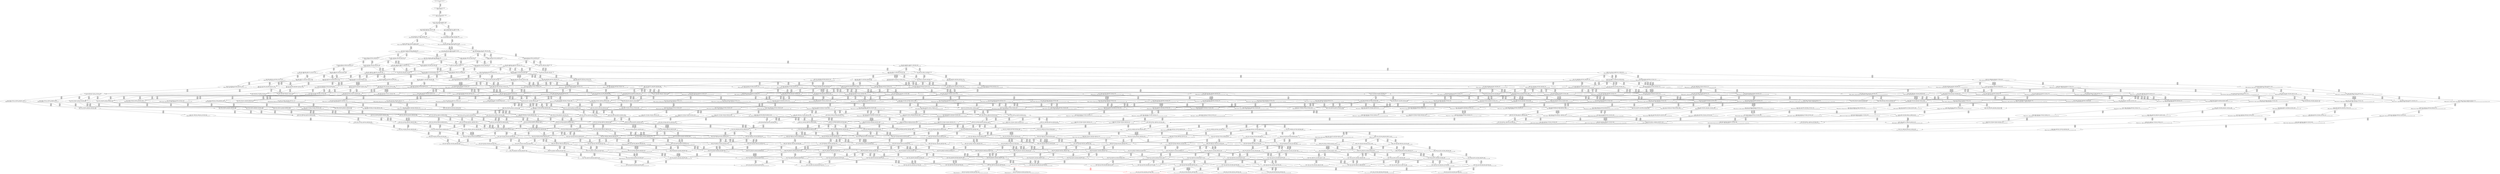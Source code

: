 digraph {
	S0[label="S0: [0, 0] [0, 0] [0, 0] [0, 0] \n{}{}"];
	S1[label="S1: [0, 0] [0, 0] [0, 0] [72, 90] \n{T0J0:72-90}{1}"];
	S2[label="S2: [72, 72] [72, 72] [72, 90] [150, 188] \n{T0J1:150-188}{1, 2}"];
	S3[label="S3: [72, 72] [72, 90] [79, 99] [150, 188] \n{T0J1:150-188, T0J2:79-99}{1, 2, 3}"];
	S4[label="S4: [79, 90] [79, 90] [144, 172] [150, 188] \n{T0J1:150-188, T0J3:144-172}{1, 2, 3, 4}"];
	S5[label="S5: [72, 90] [79, 99] [116, 146] [150, 188] \n{T0J1:150-188, T0J12:116-146}{1, 2, 3, 13}"];
	S6[label="S6: [79, 90] [144, 172] [150, 179] [150, 188] \n{T0J1:150-188, T0J3:144-172, T0J8:150-179}{1, 2, 3, 4, 9}"];
	S7[label="S7: [79, 99] [116, 146] [144, 181] [150, 188] \n{T0J1:150-188, T0J3:144-181, T0J12:116-146}{1, 2, 3, 4, 13}"];
	S8[label="S8: [94, 109] [144, 172] [150, 179] [150, 188] \n{T0J1:150-188, T0J3:144-172, T0J8:150-179, T0J9:94-109}{1, 2, 3, 4, 9, 10}"];
	S9[label="S9: [116, 146] [144, 181] [150, 188] [150, 188] \n{T0J1:150-188, T0J3:144-181, T0J8:150-188, T0J12:116-146}{1, 2, 3, 4, 9, 13}"];
	S10[label="S10: [144, 172] [150, 179] [150, 188] [169, 203] \n{T0J1:150-188, T0J3:144-172, T0J8:150-179, T0J10:169-203}{1, 2, 3, 4, 9, 10, 11}"];
	S11[label="S11: [131, 165] [144, 181] [150, 188] [150, 188] \n{T0J1:150-188, T0J8:150-188}{1, 2, 3, 4, 9, 10, 13}"];
	S12[label="S12: [144, 146] [150, 154] [150, 188] [150, 188] \n{T0J1:150-188, T0J4:150-154, T0J8:150-188}{1, 2, 3, 4, 5, 9, 13}"];
	S13[label="S13: [150, 179] [150, 180] [150, 188] [169, 203] \n{T0J4:150-180}{1, 2, 3, 4, 5, 9, 10, 11}"];
	S14[label="S14: [150, 179] [150, 188] [169, 203] [184, 222] \n{T0J11:184-222}{1, 2, 3, 4, 9, 10, 11, 12}"];
	S15[label="S15: [144, 181] [150, 188] [150, 203] [188, 259] \n{T0J10:169-259}{1, 2, 3, 4, 9, 10, 11, 13}"];
	S16[label="S16: [144, 173] [150, 181] [150, 188] [150, 188] \n{T0J4:150-173}{1, 2, 3, 4, 5, 9, 10, 13}"];
	S17[label="S17: [144, 181] [150, 188] [150, 188] [180, 226] \n{T0J13:180-226}{1, 2, 3, 4, 9, 10, 13, 14}"];
	S18[label="S18: [150, 154] [150, 188] [150, 188] [206, 224] \n{T0J1:150-188, T0J4:150-154, T0J5:206-224, T0J8:150-188}{1, 2, 3, 4, 5, 6, 9, 13}"];
	S19[label="S19: [150, 180] [150, 188] [169, 203] [212, 257] \n{T0J5:212-257}{1, 2, 3, 4, 5, 6, 9, 10, 11}"];
	S20[label="S20: [150, 187] [150, 188] [169, 203] [184, 230] \n{T0J11:184-230}{1, 2, 3, 4, 5, 9, 10, 11, 12}"];
	S21[label="S21: [150, 188] [150, 189] [150, 203] [188, 267] \n{}{1, 2, 3, 4, 5, 9, 10, 11, 13}"];
	S22[label="S22: [150, 188] [150, 203] [184, 231] [188, 259] \n{T0J11:184-231}{1, 2, 3, 4, 9, 10, 11, 12, 13}"];
	S23[label="S23: [150, 188] [150, 203] [180, 226] [193, 274] \n{T0J10:169-274, T0J13:180-226}{1, 2, 3, 4, 9, 10, 11, 13, 14}"];
	S24[label="S24: [150, 181] [150, 188] [150, 188] [206, 251] \n{T0J5:206-251}{1, 2, 3, 4, 5, 6, 9, 10, 13}"];
	S25[label="S25: [150, 188] [150, 188] [150, 189] [180, 226] \n{}{1, 2, 3, 4, 5, 9, 10, 13, 14}"];
	S26[label="S26: [150, 188] [150, 188] [172, 200] [180, 226] \n{T0J13:180-226, T0J18:172-200}{1, 2, 3, 4, 9, 10, 13, 14, 19}"];
	S27[label="S27: [150, 186] [150, 188] [175, 188] [206, 224] \n{T0J5:206-224, T0J6:175-186}{1, 2, 3, 4, 5, 6, 7, 9, 13}"];
	S28[label="S28: [150, 188] [169, 203] [175, 212] [212, 257] \n{T0J5:212-257, T0J6:175-212}{1, 2, 3, 4, 5, 6, 7, 9, 10, 11}"];
	S29[label="S29: [150, 188] [169, 203] [184, 231] [212, 265] \n{T0J5:212-265}{1, 2, 3, 4, 5, 6, 9, 10, 11, 12}"];
	S30[label="S30: [150, 189] [150, 203] [188, 266] [212, 274] \n{T0J5:206-266}{1, 2, 3, 4, 5, 6, 9, 10, 11, 13}"];
	S31[label="S31: [150, 196] [150, 203] [184, 231] [188, 267] \n{}{1, 2, 3, 4, 5, 9, 10, 11, 12, 13}"];
	S32[label="S32: [150, 196] [150, 203] [180, 234] [193, 274] \n{}{1, 2, 3, 4, 5, 9, 10, 11, 13, 14}"];
	S33[label="S33: [150, 203] [180, 231] [188, 242] [193, 274] \n{T0J11:184-231, T0J13:180-242}{1, 2, 3, 4, 9, 10, 11, 12, 13, 14}"];
	S34[label="S34: [150, 203] [172, 208] [180, 226] [193, 274] \n{T0J13:180-226}{1, 2, 3, 4, 9, 10, 11, 13, 14, 19}"];
	S35[label="S35: [150, 188] [150, 188] [175, 213] [206, 251] \n{T0J5:206-251}{1, 2, 3, 4, 5, 6, 7, 9, 10, 13}"];
	S36[label="S36: [150, 188] [150, 189] [180, 234] [206, 266] \n{T0J5:206-266}{1, 2, 3, 4, 5, 6, 9, 10, 13, 14}"];
	S37[label="S37: [150, 188] [150, 196] [172, 208] [180, 226] \n{}{1, 2, 3, 4, 5, 9, 10, 13, 14, 19}"];
	S38[label="S38: [172, 172] [172, 188] [180, 217] [208, 226] \n{T0J13:180-226, T0J19:208-217}{1, 2, 3, 4, 9, 10, 13, 14, 19, 20}"];
	S39[label="S39: [150, 188] [175, 188] [206, 224] [208, 259] \n{T0J5:206-224, T0J7:208-259}{1, 2, 3, 4, 5, 6, 7, 8, 9, 13}"];
	S40[label="S40: [169, 203] [175, 212] [208, 257] [212, 261] \n{T0J5:212-257, T0J7:208-261}{1, 2, 3, 4, 5, 6, 7, 8, 9, 10, 11}"];
	S41[label="S41: [169, 203] [175, 220] [184, 231] [212, 265] \n{T0J5:212-265}{1, 2, 3, 4, 5, 6, 7, 9, 10, 11, 12}"];
	S42[label="S42: [150, 203] [175, 221] [188, 266] [212, 274] \n{T0J5:206-266}{1, 2, 3, 4, 5, 6, 7, 9, 10, 11, 13}"];
	S43[label="S43: [150, 203] [184, 231] [188, 267] [212, 274] \n{T0J5:206-274}{1, 2, 3, 4, 5, 6, 9, 10, 11, 12, 13}"];
	S44[label="S44: [150, 203] [180, 242] [193, 274] [212, 274] \n{T0J5:206-274}{1, 2, 3, 4, 5, 6, 9, 10, 11, 13, 14}"];
	S45[label="S45: [150, 211] [180, 231] [188, 242] [193, 274] \n{}{1, 2, 3, 4, 5, 9, 10, 11, 12, 13, 14}"];
	S46[label="S46: [180, 203] [180, 234] [193, 272] [253, 274] \n{T0J14:253-272}{1, 2, 3, 4, 5, 9, 10, 11, 13, 14, 15}"];
	S47[label="S47: [150, 208] [172, 216] [180, 234] [193, 274] \n{}{1, 2, 3, 4, 5, 9, 10, 11, 13, 14, 19}"];
	S48[label="S48: [180, 180] [188, 231] [193, 272] [253, 274] \n{T0J11:184-231, T0J14:253-272}{1, 2, 3, 4, 9, 10, 11, 12, 13, 14, 15}"];
	S49[label="S49: [172, 216] [180, 231] [188, 242] [193, 274] \n{T0J11:184-231, T0J13:180-242}{1, 2, 3, 4, 9, 10, 11, 12, 13, 14, 19}"];
	S50[label="S50: [180, 180] [180, 208] [193, 272] [253, 274] \n{T0J14:253-272}{1, 2, 3, 4, 9, 10, 11, 13, 14, 15, 19}"];
	S51[label="S51: [172, 208] [180, 225] [193, 226] [208, 274] \n{T0J13:180-226, T0J19:208-225}{1, 2, 3, 4, 9, 10, 11, 13, 14, 19, 20}"];
	S52[label="S52: [150, 188] [175, 213] [206, 251] [208, 261] \n{T0J5:206-251, T0J7:208-261}{1, 2, 3, 4, 5, 6, 7, 8, 9, 10, 13}"];
	S53[label="S53: [150, 189] [175, 220] [180, 242] [206, 266] \n{T0J5:206-266}{1, 2, 3, 4, 5, 6, 7, 9, 10, 13, 14}"];
	S54[label="S54: [180, 189] [180, 234] [206, 266] [253, 272] \n{T0J5:206-266, T0J14:253-272}{1, 2, 3, 4, 5, 6, 9, 10, 13, 14, 15}"];
	S55[label="S55: [150, 196] [172, 216] [180, 234] [206, 266] \n{T0J5:206-266}{1, 2, 3, 4, 5, 6, 9, 10, 13, 14, 19}"];
	S56[label="S56: [180, 196] [180, 208] [180, 226] [253, 272] \n{T0J14:253-272}{1, 2, 3, 4, 5, 9, 10, 13, 14, 15, 19}"];
	S57[label="S57: [172, 196] [172, 208] [180, 225] [208, 226] \n{T0J19:208-225}{1, 2, 3, 4, 5, 9, 10, 13, 14, 19, 20}"];
	S58[label="S58: [180, 180] [180, 188] [208, 217] [253, 272] \n{T0J14:253-272, T0J19:208-217}{1, 2, 3, 4, 9, 10, 13, 14, 15, 19, 20}"];
	S59[label="S59: [172, 188] [180, 202] [189, 217] [208, 226] \n{T0J13:180-226, T0J19:208-217, T0J20:189-202}{1, 2, 3, 4, 9, 10, 13, 14, 19, 20, 21}"];
	S60[label="S60: [175, 220] [184, 254] [209, 265] [212, 276] \n{T0J5:212-265, T0J7:208-276}{1, 2, 3, 4, 5, 6, 7, 8, 9, 10, 11, 12}"];
	S61[label="S61: [175, 221] [188, 266] [208, 274] [212, 301] \n{T0J7:208-276}{1, 2, 3, 4, 5, 6, 7, 8, 9, 10, 11, 13}"];
	S62[label="S62: [175, 231] [184, 235] [188, 267] [212, 274] \n{T0J5:206-274}{1, 2, 3, 4, 5, 6, 7, 9, 10, 11, 12, 13}"];
	S63[label="S63: [175, 235] [180, 242] [193, 274] [212, 274] \n{T0J5:206-274}{1, 2, 3, 4, 5, 6, 7, 9, 10, 11, 13, 14}"];
	S64[label="S64: [180, 231] [188, 242] [193, 274] [212, 289] \n{T0J5:206-289}{1, 2, 3, 4, 5, 6, 9, 10, 11, 12, 13, 14}"];
	S65[label="S65: [180, 242] [193, 272] [212, 274] [253, 281] \n{T0J5:206-281, T0J14:253-272}{1, 2, 3, 4, 5, 6, 9, 10, 11, 13, 14, 15}"];
	S66[label="S66: [172, 216] [180, 242] [193, 274] [212, 286] \n{T0J5:206-286}{1, 2, 3, 4, 5, 6, 9, 10, 11, 13, 14, 19}"];
	S67[label="S67: [180, 231] [188, 242] [193, 272] [253, 274] \n{T0J14:253-272}{1, 2, 3, 4, 5, 9, 10, 11, 12, 13, 14, 15}"];
	S68[label="S68: [172, 224] [180, 231] [188, 242] [193, 274] \n{}{1, 2, 3, 4, 5, 9, 10, 11, 12, 13, 14, 19}"];
	S69[label="S69: [180, 234] [193, 263] [246, 272] [253, 274] \n{T0J14:253-272, T0J15:246-263}{1, 2, 3, 4, 5, 9, 10, 11, 13, 14, 15, 16}"];
	S70[label="S70: [180, 216] [180, 234] [193, 272] [253, 274] \n{T0J14:253-272}{1, 2, 3, 4, 5, 9, 10, 11, 13, 14, 15, 19}"];
	S71[label="S71: [172, 216] [180, 225] [193, 234] [208, 274] \n{T0J19:208-225}{1, 2, 3, 4, 5, 9, 10, 11, 13, 14, 19, 20}"];
	S72[label="S72: [188, 231] [193, 263] [246, 272] [253, 274] \n{T0J11:184-231, T0J14:253-272, T0J15:246-263}{1, 2, 3, 4, 9, 10, 11, 12, 13, 14, 15, 16}"];
	S73[label="S73: [180, 216] [193, 231] [208, 272] [253, 274] \n{T0J11:184-231, T0J14:253-272}{1, 2, 3, 4, 9, 10, 11, 12, 13, 14, 15, 19}"];
	S74[label="S74: [180, 180] [188, 231] [193, 272] [253, 274] \n{T0J11:184-231, T0J14:253-272}{1, 2, 3, 4, 9, 10, 11, 12, 13, 14, 15, 19}"];
	S75[label="S75: [180, 225] [188, 231] [193, 242] [208, 274] \n{T0J11:184-231, T0J13:180-242, T0J19:208-225}{1, 2, 3, 4, 9, 10, 11, 12, 13, 14, 19, 20}"];
	S76[label="S76: [180, 208] [193, 263] [246, 272] [253, 274] \n{T0J14:253-272, T0J15:246-263}{1, 2, 3, 4, 9, 10, 11, 13, 14, 15, 16, 19}"];
	S77[label="S77: [180, 208] [193, 225] [208, 272] [253, 274] \n{T0J14:253-272, T0J19:208-225}{1, 2, 3, 4, 9, 10, 11, 13, 14, 15, 19, 20}"];
	S78[label="S78: [180, 202] [189, 225] [193, 226] [208, 274] \n{T0J13:180-226, T0J19:208-225, T0J20:189-202}{1, 2, 3, 4, 9, 10, 11, 13, 14, 19, 20, 21}"];
	S79[label="S79: [175, 220] [180, 251] [206, 262] [208, 268] \n{T0J5:206-266, T0J7:208-262}{1, 2, 3, 4, 5, 6, 7, 8, 9, 10, 13, 14}"];
	S80[label="S80: [180, 221] [180, 242] [206, 266] [253, 272] \n{T0J5:206-266, T0J14:253-272}{1, 2, 3, 4, 5, 6, 7, 9, 10, 13, 14, 15}"];
	S81[label="S81: [172, 216] [175, 228] [180, 242] [206, 266] \n{T0J5:206-266}{1, 2, 3, 4, 5, 6, 7, 9, 10, 13, 14, 19}"];
	S82[label="S82: [180, 234] [206, 263] [246, 266] [253, 272] \n{T0J5:206-266, T0J14:253-272, T0J15:246-263}{1, 2, 3, 4, 5, 6, 9, 10, 13, 14, 15, 16}"];
	S83[label="S83: [180, 216] [180, 234] [206, 272] [253, 274] \n{T0J5:206-274, T0J14:253-272}{1, 2, 3, 4, 5, 6, 9, 10, 13, 14, 15, 19}"];
	S84[label="S84: [172, 216] [180, 225] [206, 234] [208, 274] \n{T0J5:206-274, T0J19:208-225}{1, 2, 3, 4, 5, 6, 9, 10, 13, 14, 19, 20}"];
	S85[label="S85: [180, 208] [180, 226] [246, 263] [253, 272] \n{T0J14:253-272, T0J15:246-263}{1, 2, 3, 4, 5, 9, 10, 13, 14, 15, 16, 19}"];
	S86[label="S86: [180, 208] [180, 225] [208, 226] [253, 272] \n{T0J14:253-272, T0J19:208-225}{1, 2, 3, 4, 5, 9, 10, 13, 14, 15, 19, 20}"];
	S87[label="S87: [172, 202] [180, 208] [189, 225] [208, 226] \n{T0J19:208-225, T0J20:189-202}{1, 2, 3, 4, 5, 9, 10, 13, 14, 19, 20, 21}"];
	S88[label="S88: [180, 188] [208, 217] [246, 263] [253, 272] \n{T0J14:253-272, T0J15:246-263, T0J19:208-217}{1, 2, 3, 4, 9, 10, 13, 14, 15, 16, 19, 20}"];
	S89[label="S89: [180, 188] [189, 202] [208, 217] [253, 272] \n{T0J14:253-272, T0J19:208-217, T0J20:189-202}{1, 2, 3, 4, 9, 10, 13, 14, 15, 19, 20, 21}"];
	S90[label="S90: [180, 202] [189, 217] [208, 226] [215, 234] \n{T0J13:180-226, T0J19:208-217, T0J20:189-202, T0J21:215-234}{1, 2, 3, 4, 9, 10, 13, 14, 19, 20, 21, 22}"];
	S91[label="S91: [184, 266] [188, 272] [212, 276] [215, 304] \n{}{1, 2, 3, 4, 5, 6, 7, 8, 9, 10, 11, 12, 13}"];
	S92[label="S92: [180, 266] [193, 274] [208, 274] [224, 314] \n{}{1, 2, 3, 4, 5, 6, 7, 8, 9, 10, 11, 13, 14}"];
	S93[label="S93: [180, 242] [188, 263] [205, 274] [212, 289] \n{}{1, 2, 3, 4, 5, 6, 7, 9, 10, 11, 12, 13, 14}"];
	S94[label="S94: [180, 272] [193, 274] [212, 274] [253, 281] \n{T0J14:253-272}{1, 2, 3, 4, 5, 6, 7, 9, 10, 11, 13, 14, 15}"];
	S95[label="S95: [175, 242] [180, 248] [197, 274] [212, 286] \n{}{1, 2, 3, 4, 5, 6, 7, 9, 10, 11, 13, 14, 19}"];
	S96[label="S96: [188, 242] [193, 272] [212, 274] [253, 309] \n{T0J5:206-309, T0J14:253-272}{1, 2, 3, 4, 5, 6, 9, 10, 11, 12, 13, 14, 15}"];
	S97[label="S97: [180, 231] [188, 242] [193, 274] [212, 302] \n{T0J5:206-302}{1, 2, 3, 4, 5, 6, 9, 10, 11, 12, 13, 14, 19}"];
	S98[label="S98: [193, 263] [212, 272] [246, 274] [253, 312] \n{T0J5:206-312, T0J14:253-272, T0J15:246-263}{1, 2, 3, 4, 5, 6, 9, 10, 11, 13, 14, 15, 16}"];
	S99[label="S99: [180, 242] [193, 272] [212, 274] [253, 294] \n{T0J5:206-294, T0J14:253-272}{1, 2, 3, 4, 5, 6, 9, 10, 11, 13, 14, 15, 19}"];
	S100[label="S100: [180, 225] [193, 242] [208, 274] [212, 294] \n{T0J5:206-294}{1, 2, 3, 4, 5, 6, 9, 10, 11, 13, 14, 19, 20}"];
	S101[label="S101: [188, 242] [193, 263] [246, 272] [253, 274] \n{T0J14:253-272, T0J15:246-263}{1, 2, 3, 4, 5, 9, 10, 11, 12, 13, 14, 15, 16}"];
	S102[label="S102: [180, 231] [188, 242] [193, 272] [253, 274] \n{T0J14:253-272}{1, 2, 3, 4, 5, 9, 10, 11, 12, 13, 14, 15, 19}"];
	S103[label="S103: [180, 231] [188, 233] [193, 242] [208, 274] \n{}{1, 2, 3, 4, 5, 9, 10, 11, 12, 13, 14, 19, 20}"];
	S104[label="S104: [180, 181] [193, 263] [246, 272] [253, 274] \n{T0J14:253-272, T0J15:246-263, T0J16:180-181}{1, 2, 3, 4, 5, 9, 10, 11, 13, 14, 15, 16, 17}"];
	S105[label="S105: [180, 234] [193, 263] [246, 272] [253, 274] \n{T0J14:253-272, T0J15:246-263}{1, 2, 3, 4, 5, 9, 10, 11, 13, 14, 15, 16, 19}"];
	S106[label="S106: [180, 225] [193, 234] [208, 272] [253, 274] \n{T0J14:253-272, T0J19:208-225}{1, 2, 3, 4, 5, 9, 10, 11, 13, 14, 15, 19, 20}"];
	S107[label="S107: [180, 210] [189, 225] [193, 234] [208, 274] \n{T0J19:208-225}{1, 2, 3, 4, 5, 9, 10, 11, 13, 14, 19, 20, 21}"];
	S108[label="S108: [188, 231] [193, 263] [246, 272] [253, 274] \n{T0J11:184-231, T0J14:253-272, T0J15:246-263}{1, 2, 3, 4, 9, 10, 11, 12, 13, 14, 15, 16, 19}"];
	S109[label="S109: [180, 225] [193, 231] [208, 272] [253, 274] \n{T0J11:184-231, T0J14:253-272, T0J19:208-225}{1, 2, 3, 4, 9, 10, 11, 12, 13, 14, 15, 19, 20}"];
	S110[label="S110: [188, 225] [193, 231] [197, 242] [208, 274] \n{T0J11:184-231, T0J13:180-242, T0J19:208-225, T0J20:189-202}{1, 2, 3, 4, 9, 10, 11, 12, 13, 14, 19, 20, 21}"];
	S111[label="S111: [180, 181] [193, 263] [246, 272] [253, 274] \n{T0J14:253-272, T0J15:246-263, T0J16:180-181}{1, 2, 3, 4, 9, 10, 11, 13, 14, 15, 16, 17, 19}"];
	S112[label="S112: [193, 225] [208, 263] [246, 272] [253, 274] \n{T0J14:253-272, T0J15:246-263, T0J19:208-225}{1, 2, 3, 4, 9, 10, 11, 13, 14, 15, 16, 19, 20}"];
	S113[label="S113: [189, 202] [197, 225] [208, 272] [253, 274] \n{T0J14:253-272, T0J19:208-225, T0J20:189-202}{1, 2, 3, 4, 9, 10, 11, 13, 14, 15, 19, 20, 21}"];
	S114[label="S114: [180, 189] [193, 225] [208, 272] [253, 274] \n{T0J14:253-272, T0J19:208-225, T0J20:189-202}{1, 2, 3, 4, 9, 10, 11, 13, 14, 15, 19, 20, 21}"];
	S115[label="S115: [189, 225] [193, 226] [208, 234] [223, 274] \n{T0J13:180-226, T0J19:208-225, T0J20:189-202, T0J21:215-234}{1, 2, 3, 4, 9, 10, 11, 13, 14, 19, 20, 21, 22}"];
	S116[label="S116: [180, 251] [206, 266] [208, 272] [253, 298] \n{T0J7:208-294, T0J14:253-298}{1, 2, 3, 4, 5, 6, 7, 8, 9, 10, 13, 14, 15}"];
	S117[label="S117: [175, 242] [180, 251] [206, 266] [208, 289] \n{T0J7:208-289}{1, 2, 3, 4, 5, 6, 7, 8, 9, 10, 13, 14, 19}"];
	S118[label="S118: [180, 263] [206, 266] [246, 266] [253, 272] \n{T0J14:253-272, T0J15:246-263}{1, 2, 3, 4, 5, 6, 7, 9, 10, 13, 14, 15, 16}"];
	S119[label="S119: [180, 234] [180, 248] [206, 272] [253, 274] \n{T0J14:253-272}{1, 2, 3, 4, 5, 6, 7, 9, 10, 13, 14, 15, 19}"];
	S120[label="S120: [175, 225] [180, 234] [206, 248] [208, 274] \n{}{1, 2, 3, 4, 5, 6, 7, 9, 10, 13, 14, 19, 20}"];
	S121[label="S121: [180, 181] [206, 263] [246, 266] [253, 272] \n{T0J5:206-266, T0J14:253-272, T0J15:246-263, T0J16:180-181}{1, 2, 3, 4, 5, 6, 9, 10, 13, 14, 15, 16, 17}"];
	S122[label="S122: [180, 234] [206, 263] [246, 272] [253, 286] \n{T0J5:206-286, T0J14:253-272, T0J15:246-263}{1, 2, 3, 4, 5, 6, 9, 10, 13, 14, 15, 16, 19}"];
	S123[label="S123: [180, 225] [206, 234] [208, 272] [253, 286] \n{T0J5:206-286, T0J14:253-272, T0J19:208-225}{1, 2, 3, 4, 5, 6, 9, 10, 13, 14, 15, 19, 20}"];
	S124[label="S124: [180, 208] [189, 225] [206, 234] [208, 280] \n{T0J5:206-280, T0J19:208-225}{1, 2, 3, 4, 5, 6, 9, 10, 13, 14, 19, 20, 21}"];
	S125[label="S125: [180, 181] [180, 226] [246, 263] [253, 272] \n{T0J14:253-272, T0J15:246-263, T0J16:180-181}{1, 2, 3, 4, 5, 9, 10, 13, 14, 15, 16, 17, 19}"];
	S126[label="S126: [180, 225] [208, 226] [246, 263] [253, 272] \n{T0J14:253-272, T0J15:246-263, T0J19:208-225}{1, 2, 3, 4, 5, 9, 10, 13, 14, 15, 16, 19, 20}"];
	S127[label="S127: [180, 208] [189, 225] [208, 226] [253, 272] \n{T0J14:253-272, T0J19:208-225, T0J20:189-202}{1, 2, 3, 4, 5, 9, 10, 13, 14, 15, 19, 20, 21}"];
	S128[label="S128: [180, 210] [189, 225] [208, 226] [215, 234] \n{T0J19:208-225, T0J21:215-234}{1, 2, 3, 4, 5, 9, 10, 13, 14, 19, 20, 21, 22}"];
	S129[label="S129: [180, 181] [208, 217] [246, 263] [253, 272] \n{T0J14:253-272, T0J15:246-263, T0J16:180-181, T0J19:208-217}{1, 2, 3, 4, 9, 10, 13, 14, 15, 16, 17, 19, 20}"];
	S130[label="S130: [189, 202] [208, 217] [246, 263] [253, 272] \n{T0J14:253-272, T0J15:246-263, T0J19:208-217, T0J20:189-202}{1, 2, 3, 4, 9, 10, 13, 14, 15, 16, 19, 20, 21}"];
	S131[label="S131: [180, 202] [208, 217] [215, 234] [253, 272] \n{T0J14:253-272, T0J19:208-217, T0J20:189-202, T0J21:215-234}{1, 2, 3, 4, 9, 10, 13, 14, 15, 19, 20, 21, 22}"];
	S132[label="S132: [188, 274] [205, 276] [212, 314] [224, 338] \n{}{1, 2, 3, 4, 5, 6, 7, 8, 9, 10, 11, 12, 13, 14}"];
	S133[label="S133: [208, 272] [212, 276] [215, 296] [224, 304] \n{T0J22:224-296}{1, 2, 3, 4, 5, 6, 7, 8, 9, 10, 11, 12, 13, 23}"];
	S134[label="S134: [188, 272] [212, 276] [215, 304] [231, 334] \n{T0J23:231-334}{1, 2, 3, 4, 5, 6, 7, 8, 9, 10, 11, 12, 13, 24}"];
	S135[label="S135: [193, 274] [208, 274] [224, 298] [253, 345] \n{}{1, 2, 3, 4, 5, 6, 7, 8, 9, 10, 11, 13, 14, 15}"];
	S136[label="S136: [180, 251] [197, 274] [208, 289] [224, 336] \n{}{1, 2, 3, 4, 5, 6, 7, 8, 9, 10, 11, 13, 14, 19}"];
	S137[label="S137: [188, 272] [205, 274] [212, 274] [253, 309] \n{T0J14:253-272}{1, 2, 3, 4, 5, 6, 7, 9, 10, 11, 12, 13, 14, 15}"];
	S138[label="S138: [180, 242] [193, 263] [205, 274] [212, 302] \n{}{1, 2, 3, 4, 5, 6, 7, 9, 10, 11, 12, 13, 14, 19}"];
	S139[label="S139: [193, 272] [212, 274] [246, 295] [253, 312] \n{}{1, 2, 3, 4, 5, 6, 7, 9, 10, 11, 13, 14, 15, 16}"];
	S140[label="S140: [180, 272] [197, 274] [212, 274] [253, 294] \n{T0J14:253-272}{1, 2, 3, 4, 5, 6, 7, 9, 10, 11, 13, 14, 15, 19}"];
	S141[label="S141: [180, 242] [197, 257] [208, 274] [212, 294] \n{}{1, 2, 3, 4, 5, 6, 7, 9, 10, 11, 13, 14, 19, 20}"];
	S142[label="S142: [188, 242] [193, 272] [212, 274] [253, 309] \n{T0J5:206-309, T0J14:253-272}{1, 2, 3, 4, 5, 6, 9, 10, 11, 12, 13, 14, 15, 19}"];
	S143[label="S143: [188, 233] [193, 242] [208, 274] [216, 309] \n{T0J5:206-309}{1, 2, 3, 4, 5, 6, 9, 10, 11, 12, 13, 14, 19, 20}"];
	S144[label="S144: [193, 263] [212, 272] [246, 274] [253, 312] \n{T0J5:206-312, T0J14:253-272, T0J15:246-263}{1, 2, 3, 4, 5, 6, 9, 10, 11, 13, 14, 15, 16, 19}"];
	S145[label="S145: [193, 242] [208, 272] [212, 274] [253, 303] \n{T0J5:206-303, T0J14:253-272}{1, 2, 3, 4, 5, 6, 9, 10, 11, 13, 14, 15, 19, 20}"];
	S146[label="S146: [189, 225] [193, 242] [208, 274] [212, 294] \n{T0J5:206-294}{1, 2, 3, 4, 5, 6, 9, 10, 11, 13, 14, 19, 20, 21}"];
	S147[label="S147: [193, 263] [246, 272] [250, 274] [253, 320] \n{T0J5:250-320, T0J14:253-272, T0J15:246-263}{1, 2, 3, 4, 5, 6, 9, 10, 11, 12, 13, 14, 15, 16}"];
	S148[label="S148: [188, 242] [193, 263] [246, 272] [253, 274] \n{T0J14:253-272, T0J15:246-263}{1, 2, 3, 4, 5, 9, 10, 11, 12, 13, 14, 15, 16, 19}"];
	S149[label="S149: [186, 233] [193, 242] [208, 272] [253, 274] \n{T0J14:253-272}{1, 2, 3, 4, 5, 9, 10, 11, 12, 13, 14, 15, 19, 20}"];
	S150[label="S150: [188, 231] [193, 233] [197, 242] [208, 274] \n{}{1, 2, 3, 4, 5, 9, 10, 11, 12, 13, 14, 19, 20, 21}"];
	S151[label="S151: [193, 263] [242, 266] [246, 272] [253, 274] \n{T0J5:206-266, T0J14:253-272, T0J15:246-263}{1, 2, 3, 4, 5, 6, 9, 10, 11, 13, 14, 15, 16, 17}"];
	S152[label="S152: [193, 231] [220, 263] [246, 272] [253, 274] \n{T0J11:220-231, T0J14:253-272, T0J15:246-263, T0J16:180-181}{1, 2, 3, 4, 5, 9, 10, 11, 12, 13, 14, 15, 16, 17}"];
	S153[label="S153: [193, 231] [220, 263] [246, 272] [253, 274] \n{T0J14:253-272, T0J15:246-263, T0J16:180-181, T0J17:220-231}{1, 2, 3, 4, 5, 9, 10, 11, 13, 14, 15, 16, 17, 18}"];
	S154[label="S154: [180, 226] [208, 263] [246, 272] [253, 274] \n{T0J14:253-272, T0J15:246-263, T0J16:180-181}{1, 2, 3, 4, 5, 9, 10, 11, 13, 14, 15, 16, 17, 19}"];
	S155[label="S155: [180, 181] [193, 263] [246, 272] [253, 274] \n{T0J14:253-272, T0J15:246-263, T0J16:180-181}{1, 2, 3, 4, 5, 9, 10, 11, 13, 14, 15, 16, 17, 19}"];
	S156[label="S156: [193, 234] [208, 263] [246, 272] [253, 274] \n{T0J14:253-272, T0J15:246-263}{1, 2, 3, 4, 5, 9, 10, 11, 13, 14, 15, 16, 19, 20}"];
	S157[label="S157: [186, 225] [193, 234] [208, 272] [253, 274] \n{T0J14:253-272, T0J19:208-225}{1, 2, 3, 4, 5, 9, 10, 11, 13, 14, 15, 19, 20, 21}"];
	S158[label="S158: [189, 226] [193, 234] [208, 234] [223, 274] \n{}{1, 2, 3, 4, 5, 9, 10, 11, 13, 14, 19, 20, 21, 22}"];
	S159[label="S159: [193, 231] [208, 263] [246, 272] [253, 274] \n{T0J11:184-231, T0J14:253-272, T0J15:246-263, T0J19:208-225}{1, 2, 3, 4, 9, 10, 11, 12, 13, 14, 15, 16, 19, 20}"];
	S160[label="S160: [193, 225] [197, 231] [208, 272] [253, 274] \n{T0J11:184-231, T0J14:253-272, T0J19:208-225, T0J20:189-202}{1, 2, 3, 4, 9, 10, 11, 12, 13, 14, 15, 19, 20, 21}"];
	S161[label="S161: [186, 189] [193, 263] [246, 272] [253, 274] \n{T0J4:186-189, T0J14:253-272, T0J15:246-263}{1, 2, 3, 4, 5, 9, 10, 11, 13, 14, 15, 16, 17, 19}"];
	S162[label="S162: [193, 231] [220, 263] [246, 272] [253, 274] \n{T0J11:220-231, T0J14:253-272, T0J15:246-263, T0J16:180-181}{1, 2, 3, 4, 9, 10, 11, 12, 13, 14, 15, 16, 17, 19}"];
	S163[label="S163: [193, 231] [220, 263] [246, 272] [253, 274] \n{T0J14:253-272, T0J15:246-263, T0J16:180-181, T0J17:220-231}{1, 2, 3, 4, 9, 10, 11, 13, 14, 15, 16, 17, 18, 19}"];
	S164[label="S164: [193, 225] [216, 263] [246, 272] [253, 274] \n{T0J14:253-272, T0J15:246-263, T0J16:180-181, T0J19:208-225}{1, 2, 3, 4, 9, 10, 11, 13, 14, 15, 16, 17, 19, 20}"];
	S165[label="S165: [193, 225] [208, 263] [246, 272] [253, 274] \n{T0J14:253-272, T0J15:246-263, T0J19:208-225, T0J20:189-202}{1, 2, 3, 4, 9, 10, 11, 13, 14, 15, 16, 19, 20, 21}"];
	S166[label="S166: [193, 225] [208, 234] [223, 272] [253, 274] \n{T0J14:253-272, T0J19:208-225, T0J20:189-202, T0J21:215-234}{1, 2, 3, 4, 9, 10, 11, 13, 14, 15, 19, 20, 21, 22}"];
	S167[label="S167: [206, 266] [208, 272] [246, 289] [253, 336] \n{T0J7:208-336}{1, 2, 3, 4, 5, 6, 7, 8, 9, 10, 13, 14, 15, 16}"];
	S168[label="S168: [180, 251] [206, 272] [208, 289] [253, 307] \n{T0J7:208-307, T0J14:253-298}{1, 2, 3, 4, 5, 6, 7, 8, 9, 10, 13, 14, 15, 19}"];
	S169[label="S169: [180, 251] [206, 251] [208, 274] [211, 298] \n{T0J7:208-298}{1, 2, 3, 4, 5, 6, 7, 8, 9, 10, 13, 14, 19, 20}"];
	S170[label="S170: [180, 181] [206, 266] [246, 266] [253, 272] \n{T0J14:253-272, T0J15:246-263, T0J16:180-181}{1, 2, 3, 4, 5, 6, 7, 9, 10, 13, 14, 15, 16, 17}"];
	S171[label="S171: [180, 263] [206, 266] [246, 272] [253, 286] \n{T0J14:253-272, T0J15:246-263}{1, 2, 3, 4, 5, 6, 7, 9, 10, 13, 14, 15, 16, 19}"];
	S172[label="S172: [180, 234] [206, 257] [208, 272] [253, 286] \n{T0J14:253-272}{1, 2, 3, 4, 5, 6, 7, 9, 10, 13, 14, 15, 19, 20}"];
	S173[label="S173: [180, 225] [192, 234] [206, 248] [208, 280] \n{}{1, 2, 3, 4, 5, 6, 7, 9, 10, 13, 14, 19, 20, 21}"];
	S174[label="S174: [205, 213] [206, 263] [246, 266] [253, 272] \n{T0J5:206-266, T0J6:205-213, T0J14:253-272, T0J15:246-263}{1, 2, 3, 4, 5, 6, 7, 9, 10, 13, 14, 15, 16, 17}"];
	S175[label="S175: [206, 231] [220, 263] [246, 266] [253, 272] \n{T0J5:206-266, T0J14:253-272, T0J15:246-263, T0J16:180-181, T0J17:220-231}{1, 2, 3, 4, 5, 6, 9, 10, 13, 14, 15, 16, 17, 18}"];
	S176[label="S176: [180, 226] [208, 263] [246, 266] [253, 272] \n{T0J5:206-266, T0J14:253-272, T0J15:246-263}{1, 2, 3, 4, 5, 6, 9, 10, 13, 14, 15, 16, 17, 19}"];
	S177[label="S177: [180, 181] [206, 263] [246, 272] [253, 286] \n{T0J5:206-286, T0J14:253-272, T0J15:246-263, T0J16:180-181}{1, 2, 3, 4, 5, 6, 9, 10, 13, 14, 15, 16, 17, 19}"];
	S178[label="S178: [206, 234] [208, 263] [246, 272] [253, 303] \n{T0J5:206-303, T0J14:253-272, T0J15:246-263}{1, 2, 3, 4, 5, 6, 9, 10, 13, 14, 15, 16, 19, 20}"];
	S179[label="S179: [189, 225] [206, 234] [208, 272] [253, 286] \n{T0J5:206-286, T0J14:253-272, T0J19:208-225}{1, 2, 3, 4, 5, 6, 9, 10, 13, 14, 15, 19, 20, 21}"];
	S180[label="S180: [189, 225] [206, 234] [208, 234] [223, 288] \n{T0J5:206-288, T0J21:215-234}{1, 2, 3, 4, 5, 6, 9, 10, 13, 14, 19, 20, 21, 22}"];
	S181[label="S181: [180, 226] [220, 231] [246, 263] [253, 272] \n{T0J14:253-272, T0J15:246-263, T0J16:180-181, T0J17:220-231}{1, 2, 3, 4, 5, 9, 10, 13, 14, 15, 16, 17, 18, 19}"];
	S182[label="S182: [180, 225] [208, 226] [246, 263] [253, 272] \n{T0J14:253-272, T0J15:246-263, T0J19:208-225}{1, 2, 3, 4, 5, 9, 10, 13, 14, 15, 16, 17, 19, 20}"];
	S183[label="S183: [189, 225] [208, 226] [246, 263] [253, 272] \n{T0J14:253-272, T0J15:246-263, T0J19:208-225}{1, 2, 3, 4, 5, 9, 10, 13, 14, 15, 16, 19, 20, 21}"];
	S184[label="S184: [186, 225] [208, 226] [215, 234] [253, 272] \n{T0J14:253-272, T0J19:208-225, T0J21:215-234}{1, 2, 3, 4, 5, 9, 10, 13, 14, 15, 19, 20, 21, 22}"];
	S185[label="S185: [208, 217] [220, 231] [246, 263] [253, 272] \n{T0J14:253-272, T0J15:246-263, T0J16:180-181, T0J17:220-231, T0J19:208-217}{1, 2, 3, 4, 9, 10, 13, 14, 15, 16, 17, 18, 19, 20}"];
	S186[label="S186: [197, 202] [208, 217] [246, 263] [253, 272] \n{T0J14:253-272, T0J15:246-263, T0J16:180-181, T0J19:208-217, T0J20:197-202}{1, 2, 3, 4, 9, 10, 13, 14, 15, 16, 17, 19, 20, 21}"];
	S187[label="S187: [208, 217] [215, 234] [246, 263] [253, 272] \n{T0J14:253-272, T0J15:246-263, T0J19:208-217, T0J20:189-202, T0J21:215-234}{1, 2, 3, 4, 9, 10, 13, 14, 15, 16, 19, 20, 21, 22}"];
	S188[label="S188: [205, 276] [212, 314] [224, 338] [253, 368] \n{}{1, 2, 3, 4, 5, 6, 7, 8, 9, 10, 11, 12, 13, 14, 15}"];
	S189[label="S189: [193, 276] [205, 312] [212, 314] [224, 338] \n{}{1, 2, 3, 4, 5, 6, 7, 8, 9, 10, 11, 12, 13, 14, 19}"];
	S190[label="S190: [208, 276] [212, 296] [224, 314] [224, 338] \n{}{1, 2, 3, 4, 5, 6, 7, 8, 9, 10, 11, 12, 13, 14, 23}"];
	S191[label="S191: [205, 276] [212, 314] [224, 334] [235, 338] \n{}{1, 2, 3, 4, 5, 6, 7, 8, 9, 10, 11, 12, 13, 14, 24}"];
	S192[label="S192: [212, 276] [215, 296] [224, 304] [231, 334] \n{}{1, 2, 3, 4, 5, 6, 7, 8, 9, 10, 11, 12, 13, 23, 24}"];
	S193[label="S193: [208, 274] [224, 295] [251, 336] [253, 360] \n{}{1, 2, 3, 4, 5, 6, 7, 8, 9, 10, 11, 13, 14, 15, 16}"];
	S194[label="S194: [197, 274] [208, 289] [224, 307] [253, 345] \n{}{1, 2, 3, 4, 5, 6, 7, 8, 9, 10, 11, 13, 14, 15, 19}"];
	S195[label="S195: [197, 257] [208, 274] [211, 298] [224, 345] \n{}{1, 2, 3, 4, 5, 6, 7, 8, 9, 10, 11, 13, 14, 19, 20}"];
	S196[label="S196: [193, 272] [205, 274] [212, 274] [253, 309] \n{T0J14:253-272}{1, 2, 3, 4, 5, 6, 7, 9, 10, 11, 12, 13, 14, 15, 19}"];
	S197[label="S197: [193, 242] [205, 265] [212, 274] [216, 309] \n{}{1, 2, 3, 4, 5, 6, 7, 9, 10, 11, 12, 13, 14, 19, 20}"];
	S198[label="S198: [197, 272] [212, 274] [246, 295] [253, 312] \n{}{1, 2, 3, 4, 5, 6, 7, 9, 10, 11, 13, 14, 15, 16, 19}"];
	S199[label="S199: [197, 272] [208, 274] [212, 274] [253, 303] \n{T0J14:253-272}{1, 2, 3, 4, 5, 6, 7, 9, 10, 11, 13, 14, 15, 19, 20}"];
	S200[label="S200: [192, 242] [197, 257] [208, 274] [212, 294] \n{}{1, 2, 3, 4, 5, 6, 7, 9, 10, 11, 13, 14, 19, 20, 21}"];
	S201[label="S201: [218, 272] [246, 274] [250, 295] [253, 320] \n{T0J6:218-295}{1, 2, 3, 4, 5, 6, 7, 9, 10, 11, 12, 13, 14, 15, 16}"];
	S202[label="S202: [193, 263] [246, 272] [250, 274] [253, 320] \n{T0J5:250-320, T0J14:253-272, T0J15:246-263}{1, 2, 3, 4, 5, 6, 9, 10, 11, 12, 13, 14, 15, 16, 19}"];
	S203[label="S203: [193, 242] [208, 272] [248, 274] [253, 311] \n{T0J5:248-311, T0J14:253-272}{1, 2, 3, 4, 5, 6, 9, 10, 11, 12, 13, 14, 15, 19, 20}"];
	S204[label="S204: [193, 233] [197, 242] [208, 274] [250, 309] \n{T0J5:250-309}{1, 2, 3, 4, 5, 6, 9, 10, 11, 12, 13, 14, 19, 20, 21}"];
	S205[label="S205: [206, 266] [242, 272] [246, 274] [253, 295] \n{}{1, 2, 3, 4, 5, 6, 7, 9, 10, 11, 13, 14, 15, 16, 17}"];
	S206[label="S206: [220, 263] [246, 272] [253, 274] [255, 309] \n{T0J5:255-309, T0J14:253-272, T0J15:246-263}{1, 2, 3, 4, 5, 6, 9, 10, 11, 12, 13, 14, 15, 16, 17}"];
	S207[label="S207: [220, 263] [246, 272] [253, 274] [255, 309] \n{T0J5:255-309, T0J14:253-272, T0J15:246-263}{1, 2, 3, 4, 5, 6, 9, 10, 11, 13, 14, 15, 16, 17, 18}"];
	S208[label="S208: [193, 263] [242, 272] [246, 274] [253, 304] \n{T0J5:206-304, T0J14:253-272, T0J15:246-263}{1, 2, 3, 4, 5, 6, 9, 10, 11, 13, 14, 15, 16, 17, 19}"];
	S209[label="S209: [193, 239] [220, 263] [246, 272] [253, 274] \n{T0J14:253-272, T0J15:246-263}{1, 2, 3, 4, 5, 9, 10, 11, 12, 13, 14, 15, 16, 17, 19}"];
	S210[label="S210: [193, 239] [220, 263] [246, 272] [253, 274] \n{T0J14:253-272, T0J15:246-263}{1, 2, 3, 4, 5, 9, 10, 11, 13, 14, 15, 16, 17, 18, 19}"];
	S211[label="S211: [193, 233] [216, 263] [246, 272] [253, 274] \n{T0J14:253-272, T0J15:246-263}{1, 2, 3, 4, 5, 9, 10, 11, 13, 14, 15, 16, 17, 19, 20}"];
	S212[label="S212: [208, 263] [246, 272] [253, 274] [255, 312] \n{T0J5:255-312, T0J14:253-272, T0J15:246-263}{1, 2, 3, 4, 5, 6, 9, 10, 11, 13, 14, 15, 16, 19, 20}"];
	S213[label="S213: [193, 234] [208, 272] [248, 274] [253, 303] \n{T0J5:248-303, T0J14:253-272}{1, 2, 3, 4, 5, 6, 9, 10, 11, 13, 14, 15, 19, 20, 21}"];
	S214[label="S214: [193, 234] [208, 234] [223, 274] [251, 304] \n{T0J5:251-304}{1, 2, 3, 4, 5, 6, 9, 10, 11, 13, 14, 19, 20, 21, 22}"];
	S215[label="S215: [199, 239] [208, 263] [246, 272] [253, 274] \n{T0J4:199-239, T0J14:253-272, T0J15:246-263}{1, 2, 3, 4, 5, 9, 10, 11, 12, 13, 14, 15, 16, 19, 20}"];
	S216[label="S216: [197, 231] [199, 233] [208, 272] [253, 274] \n{T0J4:199-233, T0J14:253-272}{1, 2, 3, 4, 5, 9, 10, 11, 12, 13, 14, 15, 19, 20, 21}"];
	S217[label="S217: [199, 233] [208, 263] [246, 272] [253, 274] \n{T0J4:199-233, T0J14:253-272, T0J15:246-263}{1, 2, 3, 4, 5, 9, 10, 11, 13, 14, 15, 16, 19, 20, 21}"];
	S218[label="S218: [199, 233] [208, 234] [223, 272] [253, 274] \n{T0J4:199-233, T0J14:253-272}{1, 2, 3, 4, 5, 9, 10, 11, 13, 14, 15, 19, 20, 21, 22}"];
	S219[label="S219: [206, 263] [208, 272] [246, 289] [253, 336] \n{T0J7:208-336}{1, 2, 3, 4, 5, 6, 7, 8, 9, 10, 13, 14, 15, 16, 17}"];
	S220[label="S220: [206, 272] [208, 289] [246, 289] [253, 336] \n{T0J7:208-336}{1, 2, 3, 4, 5, 6, 7, 8, 9, 10, 13, 14, 15, 16, 19}"];
	S221[label="S221: [206, 257] [208, 274] [211, 298] [253, 307] \n{T0J7:208-307, T0J14:253-298}{1, 2, 3, 4, 5, 6, 7, 8, 9, 10, 13, 14, 15, 19, 20}"];
	S222[label="S222: [192, 234] [206, 251] [208, 280] [211, 298] \n{T0J7:208-298}{1, 2, 3, 4, 5, 6, 7, 8, 9, 10, 13, 14, 19, 20, 21}"];
	S223[label="S223: [206, 263] [220, 266] [246, 266] [253, 272] \n{T0J14:253-272, T0J15:246-263}{1, 2, 3, 4, 5, 6, 7, 9, 10, 13, 14, 15, 16, 17, 18}"];
	S224[label="S224: [205, 258] [206, 266] [246, 272] [253, 286] \n{T0J14:253-272, T0J15:246-263}{1, 2, 3, 4, 5, 6, 7, 9, 10, 13, 14, 15, 16, 17, 19}"];
	S225[label="S225: [180, 181] [206, 266] [246, 272] [253, 286] \n{T0J14:253-272, T0J15:246-263, T0J16:180-181}{1, 2, 3, 4, 5, 6, 7, 9, 10, 13, 14, 15, 16, 17, 19}"];
	S226[label="S226: [206, 263] [208, 266] [246, 272] [253, 303] \n{T0J14:253-272, T0J15:246-263}{1, 2, 3, 4, 5, 6, 7, 9, 10, 13, 14, 15, 16, 19, 20}"];
	S227[label="S227: [192, 234] [206, 257] [208, 272] [253, 286] \n{T0J14:253-272}{1, 2, 3, 4, 5, 6, 7, 9, 10, 13, 14, 15, 19, 20, 21}"];
	S228[label="S228: [192, 234] [206, 234] [208, 257] [223, 288] \n{}{1, 2, 3, 4, 5, 6, 7, 9, 10, 13, 14, 19, 20, 21, 22}"];
	S229[label="S229: [206, 231] [220, 263] [246, 272] [253, 304] \n{T0J5:206-304, T0J14:253-272, T0J15:246-263}{1, 2, 3, 4, 5, 6, 9, 10, 13, 14, 15, 16, 17, 18, 19}"];
	S230[label="S230: [206, 226] [216, 263] [246, 272] [253, 303] \n{T0J5:206-303, T0J14:253-272, T0J15:246-263}{1, 2, 3, 4, 5, 6, 9, 10, 13, 14, 15, 16, 17, 19, 20}"];
	S231[label="S231: [208, 226] [220, 231] [246, 263] [253, 272] \n{T0J14:253-272, T0J15:246-263, T0J17:220-231}{1, 2, 3, 4, 5, 9, 10, 13, 14, 15, 16, 17, 18, 19, 20}"];
	S232[label="S232: [197, 202] [208, 226] [246, 263] [253, 272] \n{T0J14:253-272, T0J15:246-263, T0J19:208-225, T0J20:197-202}{1, 2, 3, 4, 5, 9, 10, 13, 14, 15, 16, 17, 19, 20, 21}"];
	S233[label="S233: [208, 226] [246, 263] [251, 272] [253, 303] \n{T0J5:251-303, T0J14:253-272, T0J15:246-263}{1, 2, 3, 4, 5, 6, 9, 10, 13, 14, 15, 16, 19, 20, 21}"];
	S234[label="S234: [208, 226] [215, 234] [248, 272] [253, 303] \n{T0J5:248-303, T0J14:253-272}{1, 2, 3, 4, 5, 6, 9, 10, 13, 14, 15, 19, 20, 21, 22}"];
	S235[label="S235: [203, 210] [208, 217] [246, 263] [253, 272] \n{T0J4:203-210, T0J14:253-272, T0J15:246-263, T0J19:208-217}{1, 2, 3, 4, 5, 9, 10, 13, 14, 15, 16, 17, 19, 20, 21}"];
	S236[label="S236: [214, 225] [215, 234] [246, 263] [253, 272] \n{T0J4:214-225, T0J14:253-272, T0J15:246-263}{1, 2, 3, 4, 5, 9, 10, 13, 14, 15, 16, 19, 20, 21, 22}"];
	S237[label="S237: [212, 314] [224, 338] [251, 359] [253, 368] \n{}{1, 2, 3, 4, 5, 6, 7, 8, 9, 10, 11, 12, 13, 14, 15, 16}"];
	S238[label="S238: [205, 312] [212, 314] [224, 338] [253, 404] \n{}{1, 2, 3, 4, 5, 6, 7, 8, 9, 10, 11, 12, 13, 14, 15, 19}"];
	S239[label="S239: [212, 296] [224, 314] [224, 338] [253, 368] \n{}{1, 2, 3, 4, 5, 6, 7, 8, 9, 10, 11, 12, 13, 14, 15, 23}"];
	S240[label="S240: [212, 314] [224, 334] [235, 338] [253, 368] \n{}{1, 2, 3, 4, 5, 6, 7, 8, 9, 10, 11, 12, 13, 14, 15, 24}"];
	S241[label="S241: [205, 312] [211, 314] [216, 338] [229, 357] \n{}{1, 2, 3, 4, 5, 6, 7, 8, 9, 10, 11, 12, 13, 14, 19, 20}"];
	S242[label="S242: [208, 312] [212, 314] [224, 332] [224, 338] \n{}{1, 2, 3, 4, 5, 6, 7, 8, 9, 10, 11, 12, 13, 14, 19, 23}"];
	S243[label="S243: [205, 312] [212, 314] [224, 338] [235, 370] \n{}{1, 2, 3, 4, 5, 6, 7, 8, 9, 10, 11, 12, 13, 14, 19, 24}"];
	S244[label="S244: [212, 296] [224, 314] [224, 334] [235, 338] \n{}{1, 2, 3, 4, 5, 6, 7, 8, 9, 10, 11, 12, 13, 14, 23, 24}"];
	S245[label="S245: [231, 296] [231, 304] [231, 311] [259, 334] \n{T0J26:259-311}{1, 2, 3, 4, 5, 6, 7, 8, 9, 10, 11, 12, 13, 23, 24, 27}"];
	S246[label="S246: [208, 289] [224, 295] [253, 336] [255, 366] \n{}{1, 2, 3, 4, 5, 6, 7, 8, 9, 10, 11, 13, 14, 15, 16, 19}"];
	S247[label="S247: [208, 274] [211, 298] [224, 307] [253, 351] \n{}{1, 2, 3, 4, 5, 6, 7, 8, 9, 10, 11, 13, 14, 15, 19, 20}"];
	S248[label="S248: [197, 257] [208, 280] [211, 298] [224, 345] \n{}{1, 2, 3, 4, 5, 6, 7, 8, 9, 10, 11, 13, 14, 19, 20, 21}"];
	S249[label="S249: [218, 272] [246, 274] [250, 295] [253, 320] \n{T0J6:218-295}{1, 2, 3, 4, 5, 6, 7, 9, 10, 11, 12, 13, 14, 15, 16, 19}"];
	S250[label="S250: [208, 272] [218, 274] [248, 274] [253, 311] \n{T0J5:248-311, T0J6:218-274, T0J14:253-272}{1, 2, 3, 4, 5, 6, 7, 9, 10, 11, 12, 13, 14, 15, 19, 20}"];
	S251[label="S251: [197, 242] [208, 265] [218, 274] [250, 309] \n{T0J5:250-309, T0J6:218-265}{1, 2, 3, 4, 5, 6, 7, 9, 10, 11, 12, 13, 14, 19, 20, 21}"];
	S252[label="S252: [208, 272] [246, 289] [253, 336] [264, 357] \n{}{1, 2, 3, 4, 5, 6, 7, 8, 9, 10, 11, 13, 14, 15, 16, 17}"];
	S253[label="S253: [245, 272] [246, 274] [253, 295] [255, 309] \n{T0J6:245-295}{1, 2, 3, 4, 5, 6, 7, 9, 10, 11, 12, 13, 14, 15, 16, 17}"];
	S254[label="S254: [245, 272] [246, 274] [253, 295] [255, 309] \n{T0J6:245-295}{1, 2, 3, 4, 5, 6, 7, 9, 10, 11, 13, 14, 15, 16, 17, 18}"];
	S255[label="S255: [206, 272] [242, 274] [246, 295] [253, 304] \n{}{1, 2, 3, 4, 5, 6, 7, 9, 10, 11, 13, 14, 15, 16, 17, 19}"];
	S256[label="S256: [220, 263] [246, 272] [253, 274] [255, 317] \n{T0J5:255-317, T0J14:253-272, T0J15:246-263}{1, 2, 3, 4, 5, 6, 9, 10, 11, 12, 13, 14, 15, 16, 17, 19}"];
	S257[label="S257: [220, 263] [246, 272] [253, 274] [255, 317] \n{T0J5:255-317, T0J14:253-272, T0J15:246-263}{1, 2, 3, 4, 5, 6, 9, 10, 11, 13, 14, 15, 16, 17, 18, 19}"];
	S258[label="S258: [216, 263] [246, 272] [253, 274] [255, 311] \n{T0J5:255-311, T0J14:253-272, T0J15:246-263}{1, 2, 3, 4, 5, 6, 9, 10, 11, 13, 14, 15, 16, 17, 19, 20}"];
	S259[label="S259: [233, 272] [246, 274] [253, 295] [255, 312] \n{T0J6:233-295}{1, 2, 3, 4, 5, 6, 7, 9, 10, 11, 13, 14, 15, 16, 19, 20}"];
	S260[label="S260: [208, 266] [218, 272] [248, 274] [253, 303] \n{T0J5:248-303, T0J6:218-266, T0J14:253-272}{1, 2, 3, 4, 5, 6, 7, 9, 10, 11, 13, 14, 15, 19, 20, 21}"];
	S261[label="S261: [208, 234] [218, 266] [223, 274] [251, 304] \n{T0J5:251-304, T0J6:218-266}{1, 2, 3, 4, 5, 6, 7, 9, 10, 11, 13, 14, 19, 20, 21, 22}"];
	S262[label="S262: [208, 263] [246, 272] [253, 274] [261, 317] \n{T0J5:261-317, T0J14:253-272, T0J15:246-263}{1, 2, 3, 4, 5, 6, 9, 10, 11, 12, 13, 14, 15, 16, 19, 20}"];
	S263[label="S263: [199, 233] [208, 272] [253, 274] [259, 309] \n{T0J5:259-309, T0J14:253-272}{1, 2, 3, 4, 5, 6, 9, 10, 11, 12, 13, 14, 15, 19, 20, 21}"];
	S264[label="S264: [208, 263] [246, 272] [253, 274] [261, 311] \n{T0J5:261-311, T0J14:253-272, T0J15:246-263}{1, 2, 3, 4, 5, 6, 9, 10, 11, 13, 14, 15, 16, 19, 20, 21}"];
	S265[label="S265: [208, 234] [223, 272] [253, 274] [261, 311] \n{T0J5:261-311, T0J14:253-272}{1, 2, 3, 4, 5, 6, 9, 10, 11, 13, 14, 15, 19, 20, 21, 22}"];
	S266[label="S266: [208, 266] [246, 272] [246, 289] [253, 336] \n{T0J7:208-336}{1, 2, 3, 4, 5, 6, 7, 8, 9, 10, 13, 14, 15, 16, 17, 18}"];
	S267[label="S267: [206, 266] [234, 272] [246, 289] [253, 336] \n{T0J7:208-336}{1, 2, 3, 4, 5, 6, 7, 8, 9, 10, 13, 14, 15, 16, 17, 19}"];
	S268[label="S268: [206, 207] [208, 289] [246, 289] [253, 336] \n{T0J7:208-336, T0J16:206-207}{1, 2, 3, 4, 5, 6, 7, 8, 9, 10, 13, 14, 15, 16, 17, 19}"];
	S269[label="S269: [208, 274] [211, 289] [246, 303] [253, 336] \n{T0J7:208-336}{1, 2, 3, 4, 5, 6, 7, 8, 9, 10, 13, 14, 15, 16, 19, 20}"];
	S270[label="S270: [206, 257] [208, 280] [211, 298] [253, 307] \n{T0J7:208-307, T0J14:253-298}{1, 2, 3, 4, 5, 6, 7, 8, 9, 10, 13, 14, 15, 19, 20, 21}"];
	S271[label="S271: [206, 251] [208, 260] [211, 288] [235, 307] \n{T0J7:208-307}{1, 2, 3, 4, 5, 6, 7, 8, 9, 10, 13, 14, 19, 20, 21, 22}"];
	S272[label="S272: [206, 263] [220, 266] [246, 272] [253, 304] \n{T0J14:253-272, T0J15:246-263}{1, 2, 3, 4, 5, 6, 7, 9, 10, 13, 14, 15, 16, 17, 18, 19}"];
	S273[label="S273: [206, 258] [216, 266] [246, 272] [253, 303] \n{T0J14:253-272, T0J15:246-263}{1, 2, 3, 4, 5, 6, 7, 9, 10, 13, 14, 15, 16, 17, 19, 20}"];
	S274[label="S274: [220, 231] [246, 263] [253, 272] [270, 304] \n{T0J5:270-304, T0J14:253-272, T0J15:246-263}{1, 2, 3, 4, 5, 6, 9, 10, 13, 14, 15, 16, 17, 18, 19, 20}"];
	S275[label="S275: [208, 226] [246, 263] [253, 272] [259, 288] \n{T0J5:259-288, T0J14:253-272, T0J15:246-263}{1, 2, 3, 4, 5, 6, 9, 10, 13, 14, 15, 16, 17, 19, 20, 21}"];
	S276[label="S276: [233, 258] [246, 263] [251, 272] [253, 303] \n{T0J5:251-303, T0J6:233-258, T0J14:253-272, T0J15:246-263}{1, 2, 3, 4, 5, 6, 7, 9, 10, 13, 14, 15, 16, 19, 20, 21}"];
	S277[label="S277: [215, 234] [233, 258] [248, 272] [253, 303] \n{T0J5:248-303, T0J6:233-258, T0J14:253-272}{1, 2, 3, 4, 5, 6, 7, 9, 10, 13, 14, 15, 19, 20, 21, 22}"];
	S278[label="S278: [215, 234] [246, 263] [253, 272] [276, 303] \n{T0J5:276-303, T0J14:253-272, T0J15:246-263}{1, 2, 3, 4, 5, 6, 9, 10, 13, 14, 15, 16, 19, 20, 21, 22}"];
	S279[label="S279: [212, 315] [224, 338] [251, 359] [253, 368] \n{}{1, 2, 3, 4, 5, 6, 7, 8, 9, 10, 11, 12, 13, 14, 15, 16, 17}"];
	S280[label="S280: [212, 338] [224, 350] [251, 404] [253, 421] \n{}{1, 2, 3, 4, 5, 6, 7, 8, 9, 10, 11, 12, 13, 14, 15, 16, 19}"];
	S281[label="S281: [224, 314] [224, 338] [251, 368] [253, 379] \n{}{1, 2, 3, 4, 5, 6, 7, 8, 9, 10, 11, 12, 13, 14, 15, 16, 23}"];
	S282[label="S282: [224, 334] [235, 338] [253, 368] [259, 397] \n{}{1, 2, 3, 4, 5, 6, 7, 8, 9, 10, 11, 12, 13, 14, 15, 16, 24}"];
	S283[label="S283: [211, 314] [216, 338] [229, 382] [253, 430] \n{}{1, 2, 3, 4, 5, 6, 7, 8, 9, 10, 11, 12, 13, 14, 15, 19, 20}"];
	S284[label="S284: [212, 314] [224, 338] [224, 358] [253, 430] \n{}{1, 2, 3, 4, 5, 6, 7, 8, 9, 10, 11, 12, 13, 14, 15, 19, 23}"];
	S285[label="S285: [212, 334] [224, 338] [235, 396] [253, 430] \n{}{1, 2, 3, 4, 5, 6, 7, 8, 9, 10, 11, 12, 13, 14, 15, 19, 24}"];
	S286[label="S286: [224, 314] [224, 334] [235, 338] [253, 388] \n{}{1, 2, 3, 4, 5, 6, 7, 8, 9, 10, 11, 12, 13, 14, 15, 23, 24}"];
	S287[label="S287: [208, 314] [211, 338] [222, 357] [229, 359] \n{}{1, 2, 3, 4, 5, 6, 7, 8, 9, 10, 11, 12, 13, 14, 19, 20, 21}"];
	S288[label="S288: [211, 314] [216, 338] [224, 357] [229, 382] \n{}{1, 2, 3, 4, 5, 6, 7, 8, 9, 10, 11, 12, 13, 14, 19, 20, 23}"];
	S289[label="S289: [211, 314] [216, 338] [229, 370] [241, 396] \n{}{1, 2, 3, 4, 5, 6, 7, 8, 9, 10, 11, 12, 13, 14, 19, 20, 24}"];
	S290[label="S290: [212, 314] [224, 338] [224, 358] [235, 396] \n{}{1, 2, 3, 4, 5, 6, 7, 8, 9, 10, 11, 12, 13, 14, 19, 23, 24}"];
	S291[label="S291: [231, 311] [231, 314] [235, 334] [259, 358] \n{}{1, 2, 3, 4, 5, 6, 7, 8, 9, 10, 11, 12, 13, 14, 23, 24, 27}"];
	S292[label="S292: [208, 280] [211, 298] [224, 307] [266, 351] \n{}{1, 2, 3, 4, 5, 6, 7, 8, 9, 10, 11, 13, 14, 15, 19, 20, 21}"];
	S293[label="S293: [208, 266] [211, 288] [224, 307] [240, 345] \n{}{1, 2, 3, 4, 5, 6, 7, 8, 9, 10, 11, 13, 14, 19, 20, 21, 22}"];
	S294[label="S294: [246, 274] [246, 295] [253, 336] [283, 360] \n{}{1, 2, 3, 4, 5, 6, 7, 8, 9, 10, 11, 13, 14, 15, 16, 17, 18}"];
	S295[label="S295: [208, 289] [246, 295] [253, 336] [264, 360] \n{}{1, 2, 3, 4, 5, 6, 7, 8, 9, 10, 11, 13, 14, 15, 16, 17, 19}"];
	S296[label="S296: [245, 272] [246, 274] [253, 295] [255, 317] \n{T0J6:245-295}{1, 2, 3, 4, 5, 6, 7, 9, 10, 11, 12, 13, 14, 15, 16, 17, 19}"];
	S297[label="S297: [245, 272] [246, 274] [253, 295] [255, 317] \n{T0J6:245-295}{1, 2, 3, 4, 5, 6, 7, 9, 10, 11, 13, 14, 15, 16, 17, 18, 19}"];
	S298[label="S298: [241, 272] [246, 274] [253, 295] [255, 311] \n{T0J6:241-295}{1, 2, 3, 4, 5, 6, 7, 9, 10, 11, 13, 14, 15, 16, 17, 19, 20}"];
	S299[label="S299: [211, 289] [246, 303] [253, 336] [283, 368] \n{}{1, 2, 3, 4, 5, 6, 7, 8, 9, 10, 11, 13, 14, 15, 16, 19, 20}"];
	S300[label="S300: [233, 272] [246, 274] [253, 295] [261, 317] \n{T0J6:233-295}{1, 2, 3, 4, 5, 6, 7, 9, 10, 11, 12, 13, 14, 15, 16, 19, 20}"];
	S301[label="S301: [208, 265] [224, 272] [253, 274] [259, 309] \n{T0J5:259-309, T0J6:224-265, T0J14:253-272}{1, 2, 3, 4, 5, 6, 7, 9, 10, 11, 12, 13, 14, 15, 19, 20, 21}"];
	S302[label="S302: [233, 272] [246, 274] [253, 295] [261, 311] \n{T0J6:233-295}{1, 2, 3, 4, 5, 6, 7, 9, 10, 11, 13, 14, 15, 16, 19, 20, 21}"];
	S303[label="S303: [223, 266] [233, 272] [253, 274] [261, 311] \n{T0J5:261-311, T0J6:233-266, T0J14:253-272}{1, 2, 3, 4, 5, 6, 7, 9, 10, 11, 13, 14, 15, 19, 20, 21, 22}"];
	S304[label="S304: [208, 266] [246, 289] [246, 304] [253, 336] \n{T0J7:208-336}{1, 2, 3, 4, 5, 6, 7, 8, 9, 10, 13, 14, 15, 16, 17, 18, 19}"];
	S305[label="S305: [208, 266] [242, 289] [246, 303] [253, 336] \n{T0J7:208-336}{1, 2, 3, 4, 5, 6, 7, 8, 9, 10, 13, 14, 15, 16, 17, 19, 20}"];
	S306[label="S306: [208, 280] [211, 289] [253, 303] [272, 331] \n{T0J7:208-331}{1, 2, 3, 4, 5, 6, 7, 8, 9, 10, 13, 14, 15, 16, 19, 20, 21}"];
	S307[label="S307: [208, 260] [211, 288] [235, 303] [253, 307] \n{T0J7:208-307, T0J14:253-298}{1, 2, 3, 4, 5, 6, 7, 8, 9, 10, 13, 14, 15, 19, 20, 21, 22}"];
	S308[label="S308: [245, 263] [246, 263] [253, 272] [270, 304] \n{T0J5:270-304, T0J6:245-263, T0J14:253-272, T0J15:246-263}{1, 2, 3, 4, 5, 6, 7, 9, 10, 13, 14, 15, 16, 17, 18, 19, 20}"];
	S309[label="S309: [233, 258] [246, 263] [253, 272] [259, 288] \n{T0J5:259-288, T0J6:233-258, T0J14:253-272, T0J15:246-263}{1, 2, 3, 4, 5, 6, 7, 9, 10, 13, 14, 15, 16, 17, 19, 20, 21}"];
	S310[label="S310: [240, 263] [246, 266] [253, 272] [276, 303] \n{T0J5:276-303, T0J6:240-266, T0J14:253-272, T0J15:246-263}{1, 2, 3, 4, 5, 6, 7, 9, 10, 13, 14, 15, 16, 19, 20, 21, 22}"];
	S311[label="S311: [224, 338] [251, 359] [252, 366] [253, 368] \n{}{1, 2, 3, 4, 5, 6, 7, 8, 9, 10, 11, 12, 13, 14, 15, 16, 17, 18}"];
	S312[label="S312: [212, 346] [224, 351] [251, 404] [253, 421] \n{}{1, 2, 3, 4, 5, 6, 7, 8, 9, 10, 11, 12, 13, 14, 15, 16, 17, 19}"];
	S313[label="S313: [224, 315] [224, 338] [251, 368] [253, 379] \n{}{1, 2, 3, 4, 5, 6, 7, 8, 9, 10, 11, 12, 13, 14, 15, 16, 17, 23}"];
	S314[label="S314: [224, 335] [235, 338] [253, 368] [259, 397] \n{}{1, 2, 3, 4, 5, 6, 7, 8, 9, 10, 11, 12, 13, 14, 15, 16, 17, 24}"];
	S315[label="S315: [216, 350] [229, 390] [251, 428] [253, 430] \n{}{1, 2, 3, 4, 5, 6, 7, 8, 9, 10, 11, 12, 13, 14, 15, 16, 19, 20}"];
	S316[label="S316: [224, 350] [224, 366] [251, 430] [253, 441] \n{}{1, 2, 3, 4, 5, 6, 7, 8, 9, 10, 11, 12, 13, 14, 15, 16, 19, 23}"];
	S317[label="S317: [224, 350] [235, 403] [253, 428] [259, 430] \n{}{1, 2, 3, 4, 5, 6, 7, 8, 9, 10, 11, 12, 13, 14, 15, 16, 19, 24}"];
	S318[label="S318: [224, 334] [235, 338] [253, 388] [259, 397] \n{}{1, 2, 3, 4, 5, 6, 7, 8, 9, 10, 11, 12, 13, 14, 15, 16, 23, 24}"];
	S319[label="S319: [211, 338] [222, 367] [229, 382] [253, 437] \n{}{1, 2, 3, 4, 5, 6, 7, 8, 9, 10, 11, 12, 13, 14, 15, 19, 20, 21}"];
	S320[label="S320: [216, 338] [224, 366] [229, 402] [253, 450] \n{}{1, 2, 3, 4, 5, 6, 7, 8, 9, 10, 11, 12, 13, 14, 15, 19, 20, 23}"];
	S321[label="S321: [216, 338] [229, 390] [241, 403] [253, 437] \n{}{1, 2, 3, 4, 5, 6, 7, 8, 9, 10, 11, 12, 13, 14, 15, 19, 20, 24}"];
	S322[label="S322: [224, 338] [224, 366] [235, 416] [253, 450] \n{}{1, 2, 3, 4, 5, 6, 7, 8, 9, 10, 11, 12, 13, 14, 15, 19, 23, 24}"];
	S323[label="S323: [231, 314] [235, 334] [253, 358] [259, 403] \n{}{1, 2, 3, 4, 5, 6, 7, 8, 9, 10, 11, 12, 13, 14, 15, 23, 24, 27}"];
	S324[label="S324: [211, 338] [222, 357] [229, 359] [248, 399] \n{}{1, 2, 3, 4, 5, 6, 7, 8, 9, 10, 11, 12, 13, 14, 19, 20, 21, 22}"];
	S325[label="S325: [211, 338] [222, 357] [224, 379] [229, 382] \n{}{1, 2, 3, 4, 5, 6, 7, 8, 9, 10, 11, 12, 13, 14, 19, 20, 21, 23}"];
	S326[label="S326: [211, 338] [222, 367] [229, 370] [241, 403] \n{}{1, 2, 3, 4, 5, 6, 7, 8, 9, 10, 11, 12, 13, 14, 19, 20, 21, 24}"];
	S327[label="S327: [216, 338] [224, 366] [229, 396] [241, 416] \n{}{1, 2, 3, 4, 5, 6, 7, 8, 9, 10, 11, 12, 13, 14, 19, 20, 23, 24}"];
	S328[label="S328: [231, 338] [231, 358] [235, 393] [259, 396] \n{}{1, 2, 3, 4, 5, 6, 7, 8, 9, 10, 11, 12, 13, 14, 19, 23, 24, 27}"];
	S329[label="S329: [246, 289] [246, 304] [253, 336] [283, 360] \n{}{1, 2, 3, 4, 5, 6, 7, 8, 9, 10, 11, 13, 14, 15, 16, 17, 18, 19}"];
	S330[label="S330: [242, 289] [246, 303] [253, 336] [283, 360] \n{}{1, 2, 3, 4, 5, 6, 7, 8, 9, 10, 11, 13, 14, 15, 16, 17, 19, 20}"];
	S331[label="S331: [211, 289] [253, 303] [261, 331] [283, 374] \n{}{1, 2, 3, 4, 5, 6, 7, 8, 9, 10, 11, 13, 14, 15, 16, 19, 20, 21}"];
	S332[label="S332: [211, 288] [235, 303] [253, 311] [281, 354] \n{}{1, 2, 3, 4, 5, 6, 7, 8, 9, 10, 11, 13, 14, 15, 19, 20, 21, 22}"];
	S333[label="S333: [246, 263] [253, 272] [270, 304] [303, 336] \n{T0J5:270-304, T0J7:303-336}{1, 2, 3, 4, 5, 6, 7, 8, 9, 10, 13, 14, 15, 16, 17, 18, 19, 20}"];
	S334[label="S334: [246, 263] [253, 272] [259, 288] [291, 331] \n{T0J5:259-288, T0J7:291-331}{1, 2, 3, 4, 5, 6, 7, 8, 9, 10, 13, 14, 15, 16, 17, 19, 20, 21}"];
	S335[label="S335: [246, 266] [253, 272] [276, 303] [298, 336] \n{T0J5:276-303, T0J7:298-336}{1, 2, 3, 4, 5, 6, 7, 8, 9, 10, 13, 14, 15, 16, 19, 20, 21, 22}"];
	S336[label="S336: [224, 359] [251, 397] [252, 404] [253, 421] \n{}{1, 2, 3, 4, 5, 6, 7, 8, 9, 10, 11, 12, 13, 14, 15, 16, 17, 18, 19}"];
	S337[label="S337: [224, 338] [251, 366] [252, 368] [253, 379] \n{}{1, 2, 3, 4, 5, 6, 7, 8, 9, 10, 11, 12, 13, 14, 15, 16, 17, 18, 23}"];
	S338[label="S338: [235, 338] [252, 368] [253, 386] [264, 397] \n{}{1, 2, 3, 4, 5, 6, 7, 8, 9, 10, 11, 12, 13, 14, 15, 16, 17, 18, 24}"];
	S339[label="S339: [253, 345] [253, 359] [253, 366] [309, 368] \n{T0J24:309-345}{1, 2, 3, 4, 5, 6, 7, 8, 9, 10, 11, 12, 13, 14, 15, 16, 17, 18, 25}"];
	S340[label="S340: [216, 351] [229, 391] [251, 428] [253, 430] \n{}{1, 2, 3, 4, 5, 6, 7, 8, 9, 10, 11, 12, 13, 14, 15, 16, 17, 19, 20}"];
	S341[label="S341: [224, 359] [224, 367] [251, 430] [253, 441] \n{}{1, 2, 3, 4, 5, 6, 7, 8, 9, 10, 11, 12, 13, 14, 15, 16, 17, 19, 23}"];
	S342[label="S342: [224, 351] [235, 403] [253, 428] [259, 430] \n{}{1, 2, 3, 4, 5, 6, 7, 8, 9, 10, 11, 12, 13, 14, 15, 16, 17, 19, 24}"];
	S343[label="S343: [224, 335] [235, 338] [253, 388] [259, 397] \n{}{1, 2, 3, 4, 5, 6, 7, 8, 9, 10, 11, 12, 13, 14, 15, 16, 17, 23, 24}"];
	S344[label="S344: [222, 372] [229, 390] [251, 428] [253, 437] \n{}{1, 2, 3, 4, 5, 6, 7, 8, 9, 10, 11, 12, 13, 14, 15, 16, 19, 20, 21}"];
	S345[label="S345: [224, 371] [229, 402] [251, 441] [253, 450] \n{}{1, 2, 3, 4, 5, 6, 7, 8, 9, 10, 11, 12, 13, 14, 15, 16, 19, 20, 23}"];
	S346[label="S346: [229, 395] [241, 403] [253, 428] [260, 437] \n{}{1, 2, 3, 4, 5, 6, 7, 8, 9, 10, 11, 12, 13, 14, 15, 16, 19, 20, 24}"];
	S347[label="S347: [224, 371] [235, 416] [253, 441] [259, 450] \n{}{1, 2, 3, 4, 5, 6, 7, 8, 9, 10, 11, 12, 13, 14, 15, 16, 19, 23, 24}"];
	S348[label="S348: [235, 334] [253, 358] [259, 397] [259, 403] \n{}{1, 2, 3, 4, 5, 6, 7, 8, 9, 10, 11, 12, 13, 14, 15, 16, 23, 24, 27}"];
	S349[label="S349: [222, 367] [229, 382] [248, 399] [254, 437] \n{}{1, 2, 3, 4, 5, 6, 7, 8, 9, 10, 11, 12, 13, 14, 15, 19, 20, 21, 22}"];
	S350[label="S350: [222, 366] [224, 379] [229, 402] [253, 450] \n{}{1, 2, 3, 4, 5, 6, 7, 8, 9, 10, 11, 12, 13, 14, 15, 19, 20, 21, 23}"];
	S351[label="S351: [222, 367] [229, 390] [241, 403] [253, 437] \n{}{1, 2, 3, 4, 5, 6, 7, 8, 9, 10, 11, 12, 13, 14, 15, 19, 20, 21, 24}"];
	S352[label="S352: [224, 366] [229, 402] [241, 416] [253, 450] \n{}{1, 2, 3, 4, 5, 6, 7, 8, 9, 10, 11, 12, 13, 14, 15, 19, 20, 23, 24}"];
	S353[label="S353: [231, 366] [235, 393] [253, 416] [259, 450] \n{}{1, 2, 3, 4, 5, 6, 7, 8, 9, 10, 11, 12, 13, 14, 15, 19, 23, 24, 27}"];
	S354[label="S354: [222, 357] [224, 379] [229, 382] [248, 411] \n{}{1, 2, 3, 4, 5, 6, 7, 8, 9, 10, 11, 12, 13, 14, 19, 20, 21, 22, 23}"];
	S355[label="S355: [222, 367] [229, 370] [241, 399] [254, 403] \n{}{1, 2, 3, 4, 5, 6, 7, 8, 9, 10, 11, 12, 13, 14, 19, 20, 21, 22, 24}"];
	S356[label="S356: [222, 357] [229, 359] [248, 399] [271, 415] \n{T0J25:271-415}{1, 2, 3, 4, 5, 6, 7, 8, 9, 10, 11, 12, 13, 14, 19, 20, 21, 22, 26}"];
	S357[label="S357: [222, 366] [224, 379] [229, 396] [241, 416] \n{}{1, 2, 3, 4, 5, 6, 7, 8, 9, 10, 11, 12, 13, 14, 19, 20, 21, 23, 24}"];
	S358[label="S358: [231, 366] [231, 393] [241, 396] [259, 416] \n{}{1, 2, 3, 4, 5, 6, 7, 8, 9, 10, 11, 12, 13, 14, 19, 20, 23, 24, 27}"];
	S359[label="S359: [253, 272] [270, 304] [303, 336] [321, 357] \n{T0J5:270-304, T0J7:303-336, T0J10:321-357}{1, 2, 3, 4, 5, 6, 7, 8, 9, 10, 11, 13, 14, 15, 16, 17, 18, 19, 20}"];
	S360[label="S360: [253, 272] [259, 288] [291, 331] [321, 357] \n{T0J7:291-331, T0J10:321-357}{1, 2, 3, 4, 5, 6, 7, 8, 9, 10, 11, 13, 14, 15, 16, 17, 19, 20, 21}"];
	S361[label="S361: [253, 272] [276, 303] [298, 336] [321, 360] \n{T0J5:276-303, T0J7:298-336, T0J10:321-360}{1, 2, 3, 4, 5, 6, 7, 8, 9, 10, 11, 13, 14, 15, 16, 19, 20, 21, 22}"];
	S362[label="S362: [229, 397] [251, 404] [253, 428] [256, 430] \n{}{1, 2, 3, 4, 5, 6, 7, 8, 9, 10, 11, 12, 13, 14, 15, 16, 17, 18, 19, 20}"];
	S363[label="S363: [224, 380] [251, 410] [252, 430] [253, 441] \n{}{1, 2, 3, 4, 5, 6, 7, 8, 9, 10, 11, 12, 13, 14, 15, 16, 17, 18, 19, 23}"];
	S364[label="S364: [235, 402] [252, 403] [253, 428] [264, 430] \n{}{1, 2, 3, 4, 5, 6, 7, 8, 9, 10, 11, 12, 13, 14, 15, 16, 17, 18, 19, 24}"];
	S365[label="S365: [253, 397] [253, 404] [253, 414] [309, 421] \n{}{1, 2, 3, 4, 5, 6, 7, 8, 9, 10, 11, 12, 13, 14, 15, 16, 17, 18, 19, 25}"];
	S366[label="S366: [235, 338] [252, 386] [253, 388] [264, 397] \n{}{1, 2, 3, 4, 5, 6, 7, 8, 9, 10, 11, 12, 13, 14, 15, 16, 17, 18, 23, 24}"];
	S367[label="S367: [253, 345] [253, 366] [253, 368] [309, 379] \n{T0J24:309-345}{1, 2, 3, 4, 5, 6, 7, 8, 9, 10, 11, 12, 13, 14, 15, 16, 17, 18, 23, 25}"];
	S368[label="S368: [253, 345] [253, 368] [264, 386] [309, 397] \n{T0J24:309-345}{1, 2, 3, 4, 5, 6, 7, 8, 9, 10, 11, 12, 13, 14, 15, 16, 17, 18, 24, 25}"];
	S369[label="S369: [222, 373] [229, 391] [251, 428] [253, 437] \n{}{1, 2, 3, 4, 5, 6, 7, 8, 9, 10, 11, 12, 13, 14, 15, 16, 17, 19, 20, 21}"];
	S370[label="S370: [224, 372] [229, 402] [251, 441] [253, 450] \n{}{1, 2, 3, 4, 5, 6, 7, 8, 9, 10, 11, 12, 13, 14, 15, 16, 17, 19, 20, 23}"];
	S371[label="S371: [229, 396] [241, 403] [253, 428] [260, 437] \n{}{1, 2, 3, 4, 5, 6, 7, 8, 9, 10, 11, 12, 13, 14, 15, 16, 17, 19, 20, 24}"];
	S372[label="S372: [224, 372] [235, 416] [253, 441] [259, 450] \n{}{1, 2, 3, 4, 5, 6, 7, 8, 9, 10, 11, 12, 13, 14, 15, 16, 17, 19, 23, 24}"];
	S373[label="S373: [235, 335] [253, 358] [259, 397] [259, 403] \n{}{1, 2, 3, 4, 5, 6, 7, 8, 9, 10, 11, 12, 13, 14, 15, 16, 17, 23, 24, 27}"];
	S374[label="S374: [229, 390] [248, 411] [253, 437] [265, 450] \n{}{1, 2, 3, 4, 5, 6, 7, 8, 9, 10, 11, 12, 13, 14, 15, 16, 19, 20, 21, 22}"];
	S375[label="S375: [224, 379] [229, 402] [251, 449] [253, 450] \n{}{1, 2, 3, 4, 5, 6, 7, 8, 9, 10, 11, 12, 13, 14, 15, 16, 19, 20, 21, 23}"];
	S376[label="S376: [229, 390] [241, 403] [253, 437] [260, 450] \n{}{1, 2, 3, 4, 5, 6, 7, 8, 9, 10, 11, 12, 13, 14, 15, 16, 19, 20, 21, 24}"];
	S377[label="S377: [229, 402] [241, 416] [253, 449] [260, 450] \n{}{1, 2, 3, 4, 5, 6, 7, 8, 9, 10, 11, 12, 13, 14, 15, 16, 19, 20, 23, 24}"];
	S378[label="S378: [235, 393] [253, 416] [259, 449] [259, 450] \n{}{1, 2, 3, 4, 5, 6, 7, 8, 9, 10, 11, 12, 13, 14, 15, 16, 19, 23, 24, 27}"];
	S379[label="S379: [224, 379] [229, 402] [248, 411] [254, 450] \n{}{1, 2, 3, 4, 5, 6, 7, 8, 9, 10, 11, 12, 13, 14, 15, 19, 20, 21, 22, 23}"];
	S380[label="S380: [229, 390] [241, 403] [253, 411] [265, 459] \n{}{1, 2, 3, 4, 5, 6, 7, 8, 9, 10, 11, 12, 13, 14, 15, 19, 20, 21, 22, 24}"];
	S381[label="S381: [229, 382] [248, 399] [254, 415] [278, 449] \n{}{1, 2, 3, 4, 5, 6, 7, 8, 9, 10, 11, 12, 13, 14, 15, 19, 20, 21, 22, 26}"];
	S382[label="S382: [224, 379] [229, 402] [241, 416] [253, 458] \n{}{1, 2, 3, 4, 5, 6, 7, 8, 9, 10, 11, 12, 13, 14, 15, 19, 20, 21, 23, 24}"];
	S383[label="S383: [231, 393] [241, 402] [253, 416] [259, 458] \n{}{1, 2, 3, 4, 5, 6, 7, 8, 9, 10, 11, 12, 13, 14, 15, 19, 20, 23, 24, 27}"];
	S384[label="S384: [224, 379] [229, 396] [241, 411] [254, 416] \n{}{1, 2, 3, 4, 5, 6, 7, 8, 9, 10, 11, 12, 13, 14, 19, 20, 21, 22, 23, 24}"];
	S385[label="S385: [224, 379] [229, 382] [248, 411] [271, 428] \n{}{1, 2, 3, 4, 5, 6, 7, 8, 9, 10, 11, 12, 13, 14, 19, 20, 21, 22, 23, 26}"];
	S386[label="S386: [229, 370] [241, 399] [254, 403] [271, 415] \n{}{1, 2, 3, 4, 5, 6, 7, 8, 9, 10, 11, 12, 13, 14, 19, 20, 21, 22, 24, 26}"];
	S387[label="S387: [231, 379] [231, 393] [241, 396] [259, 416] \n{}{1, 2, 3, 4, 5, 6, 7, 8, 9, 10, 11, 12, 13, 14, 19, 20, 21, 23, 24, 27}"];
	S388[label="S388: [229, 404] [251, 424] [253, 428] [256, 437] \n{}{1, 2, 3, 4, 5, 6, 7, 8, 9, 10, 11, 12, 13, 14, 15, 16, 17, 18, 19, 20, 21}"];
	S389[label="S389: [229, 410] [251, 425] [253, 441] [256, 450] \n{}{1, 2, 3, 4, 5, 6, 7, 8, 9, 10, 11, 12, 13, 14, 15, 16, 17, 18, 19, 20, 23}"];
	S390[label="S390: [241, 403] [253, 428] [256, 437] [269, 447] \n{}{1, 2, 3, 4, 5, 6, 7, 8, 9, 10, 11, 12, 13, 14, 15, 16, 17, 18, 19, 20, 24}"];
	S391[label="S391: [253, 404] [253, 414] [256, 428] [309, 442] \n{}{1, 2, 3, 4, 5, 6, 7, 8, 9, 10, 11, 12, 13, 14, 15, 16, 17, 18, 19, 20, 25}"];
	S392[label="S392: [235, 416] [252, 430] [253, 441] [264, 450] \n{}{1, 2, 3, 4, 5, 6, 7, 8, 9, 10, 11, 12, 13, 14, 15, 16, 17, 18, 19, 23, 24}"];
	S393[label="S393: [253, 410] [253, 430] [253, 441] [309, 443] \n{}{1, 2, 3, 4, 5, 6, 7, 8, 9, 10, 11, 12, 13, 14, 15, 16, 17, 18, 19, 23, 25}"];
	S394[label="S394: [253, 403] [253, 414] [264, 428] [309, 430] \n{}{1, 2, 3, 4, 5, 6, 7, 8, 9, 10, 11, 12, 13, 14, 15, 16, 17, 18, 19, 24, 25}"];
	S395[label="S395: [253, 345] [253, 386] [264, 388] [309, 397] \n{T0J24:309-345}{1, 2, 3, 4, 5, 6, 7, 8, 9, 10, 11, 12, 13, 14, 15, 16, 17, 18, 23, 24, 25}"];
	S396[label="S396: [252, 358] [253, 386] [259, 397] [264, 403] \n{}{1, 2, 3, 4, 5, 6, 7, 8, 9, 10, 11, 12, 13, 14, 15, 16, 17, 18, 23, 24, 27}"];
	S397[label="S397: [229, 391] [248, 411] [253, 437] [265, 450] \n{}{1, 2, 3, 4, 5, 6, 7, 8, 9, 10, 11, 12, 13, 14, 15, 16, 17, 19, 20, 21, 22}"];
	S398[label="S398: [224, 380] [229, 402] [251, 449] [253, 450] \n{}{1, 2, 3, 4, 5, 6, 7, 8, 9, 10, 11, 12, 13, 14, 15, 16, 17, 19, 20, 21, 23}"];
	S399[label="S399: [229, 391] [241, 403] [253, 437] [260, 450] \n{}{1, 2, 3, 4, 5, 6, 7, 8, 9, 10, 11, 12, 13, 14, 15, 16, 17, 19, 20, 21, 24}"];
	S400[label="S400: [229, 403] [241, 416] [253, 449] [260, 450] \n{}{1, 2, 3, 4, 5, 6, 7, 8, 9, 10, 11, 12, 13, 14, 15, 16, 17, 19, 20, 23, 24}"];
	S401[label="S401: [235, 394] [253, 416] [259, 449] [259, 450] \n{}{1, 2, 3, 4, 5, 6, 7, 8, 9, 10, 11, 12, 13, 14, 15, 16, 17, 19, 23, 24, 27}"];
	S402[label="S402: [229, 402] [248, 411] [253, 450] [265, 462] \n{}{1, 2, 3, 4, 5, 6, 7, 8, 9, 10, 11, 12, 13, 14, 15, 16, 19, 20, 21, 22, 23}"];
	S403[label="S403: [241, 403] [253, 411] [260, 459] [272, 473] \n{}{1, 2, 3, 4, 5, 6, 7, 8, 9, 10, 11, 12, 13, 14, 15, 16, 19, 20, 21, 22, 24}"];
	S404[label="S404: [248, 411] [253, 415] [265, 449] [285, 465] \n{}{1, 2, 3, 4, 5, 6, 7, 8, 9, 10, 11, 12, 13, 14, 15, 16, 19, 20, 21, 22, 26}"];
	S405[label="S405: [229, 402] [241, 416] [253, 458] [260, 462] \n{}{1, 2, 3, 4, 5, 6, 7, 8, 9, 10, 11, 12, 13, 14, 15, 16, 19, 20, 21, 23, 24}"];
	S406[label="S406: [241, 402] [253, 416] [259, 458] [260, 476] \n{}{1, 2, 3, 4, 5, 6, 7, 8, 9, 10, 11, 12, 13, 14, 15, 16, 19, 20, 23, 24, 27}"];
	S407[label="S407: [229, 402] [241, 411] [253, 416] [265, 471] \n{}{1, 2, 3, 4, 5, 6, 7, 8, 9, 10, 11, 12, 13, 14, 15, 19, 20, 21, 22, 23, 24}"];
	S408[label="S408: [229, 402] [248, 411] [254, 428] [278, 471] \n{}{1, 2, 3, 4, 5, 6, 7, 8, 9, 10, 11, 12, 13, 14, 15, 19, 20, 21, 22, 23, 26}"];
	S409[label="S409: [241, 403] [253, 411] [265, 415] [278, 462] \n{}{1, 2, 3, 4, 5, 6, 7, 8, 9, 10, 11, 12, 13, 14, 15, 19, 20, 21, 22, 24, 26}"];
	S410[label="S410: [231, 393] [241, 402] [253, 416] [259, 471] \n{}{1, 2, 3, 4, 5, 6, 7, 8, 9, 10, 11, 12, 13, 14, 15, 19, 20, 21, 23, 24, 27}"];
	S411[label="S411: [229, 396] [241, 411] [254, 416] [271, 428] \n{}{1, 2, 3, 4, 5, 6, 7, 8, 9, 10, 11, 12, 13, 14, 19, 20, 21, 22, 23, 24, 26}"];
	S412[label="S412: [231, 393] [241, 396] [254, 411] [259, 416] \n{}{1, 2, 3, 4, 5, 6, 7, 8, 9, 10, 11, 12, 13, 14, 19, 20, 21, 22, 23, 24, 27}"];
	S413[label="S413: [248, 424] [253, 437] [256, 442] [269, 458] \n{}{1, 2, 3, 4, 5, 6, 7, 8, 9, 10, 11, 12, 13, 14, 15, 16, 17, 18, 19, 20, 21, 22}"];
	S414[label="S414: [229, 425] [251, 432] [253, 449] [256, 450] \n{}{1, 2, 3, 4, 5, 6, 7, 8, 9, 10, 11, 12, 13, 14, 15, 16, 17, 18, 19, 20, 21, 23}"];
	S415[label="S415: [241, 425] [253, 437] [256, 442] [269, 450] \n{}{1, 2, 3, 4, 5, 6, 7, 8, 9, 10, 11, 12, 13, 14, 15, 16, 17, 18, 19, 20, 21, 24}"];
	S416[label="S416: [253, 414] [253, 426] [256, 428] [309, 442] \n{}{1, 2, 3, 4, 5, 6, 7, 8, 9, 10, 11, 12, 13, 14, 15, 16, 17, 18, 19, 20, 21, 25}"];
	S417[label="S417: [241, 430] [253, 449] [256, 450] [269, 461] \n{}{1, 2, 3, 4, 5, 6, 7, 8, 9, 10, 11, 12, 13, 14, 15, 16, 17, 18, 19, 20, 23, 24}"];
	S418[label="S418: [253, 430] [253, 441] [256, 443] [309, 455] \n{}{1, 2, 3, 4, 5, 6, 7, 8, 9, 10, 11, 12, 13, 14, 15, 16, 17, 18, 19, 20, 23, 25}"];
	S419[label="S419: [253, 414] [256, 428] [269, 437] [309, 448] \n{}{1, 2, 3, 4, 5, 6, 7, 8, 9, 10, 11, 12, 13, 14, 15, 16, 17, 18, 19, 20, 24, 25}"];
	S420[label="S420: [253, 430] [253, 441] [264, 450] [309, 450] \n{}{1, 2, 3, 4, 5, 6, 7, 8, 9, 10, 11, 12, 13, 14, 15, 16, 17, 18, 19, 23, 24, 25}"];
	S421[label="S421: [252, 416] [253, 445] [259, 449] [264, 450] \n{}{1, 2, 3, 4, 5, 6, 7, 8, 9, 10, 11, 12, 13, 14, 15, 16, 17, 18, 19, 23, 24, 27}"];
	S422[label="S422: [253, 345] [259, 386] [264, 397] [309, 403] \n{T0J24:309-345}{1, 2, 3, 4, 5, 6, 7, 8, 9, 10, 11, 12, 13, 14, 15, 16, 17, 18, 23, 24, 25, 27}"];
	S423[label="S423: [229, 403] [248, 411] [253, 450] [265, 462] \n{}{1, 2, 3, 4, 5, 6, 7, 8, 9, 10, 11, 12, 13, 14, 15, 16, 17, 19, 20, 21, 22, 23}"];
	S424[label="S424: [241, 404] [253, 411] [260, 459] [272, 473] \n{}{1, 2, 3, 4, 5, 6, 7, 8, 9, 10, 11, 12, 13, 14, 15, 16, 17, 19, 20, 21, 22, 24}"];
	S425[label="S425: [248, 412] [253, 415] [265, 449] [285, 465] \n{}{1, 2, 3, 4, 5, 6, 7, 8, 9, 10, 11, 12, 13, 14, 15, 16, 17, 19, 20, 21, 22, 26}"];
	S426[label="S426: [229, 403] [241, 416] [253, 458] [260, 462] \n{}{1, 2, 3, 4, 5, 6, 7, 8, 9, 10, 11, 12, 13, 14, 15, 16, 17, 19, 20, 21, 23, 24}"];
	S427[label="S427: [241, 403] [253, 416] [259, 458] [260, 476] \n{}{1, 2, 3, 4, 5, 6, 7, 8, 9, 10, 11, 12, 13, 14, 15, 16, 17, 19, 20, 23, 24, 27}"];
	S428[label="S428: [241, 411] [253, 416] [260, 471] [272, 485] \n{}{1, 2, 3, 4, 5, 6, 7, 8, 9, 10, 11, 12, 13, 14, 15, 16, 19, 20, 21, 22, 23, 24}"];
	S429[label="S429: [248, 411] [253, 428] [265, 471] [285, 485] \n{}{1, 2, 3, 4, 5, 6, 7, 8, 9, 10, 11, 12, 13, 14, 15, 16, 19, 20, 21, 22, 23, 26}"];
	S430[label="S430: [253, 411] [260, 415] [272, 462] [295, 486] \n{}{1, 2, 3, 4, 5, 6, 7, 8, 9, 10, 11, 12, 13, 14, 15, 16, 19, 20, 21, 22, 24, 26}"];
	S431[label="S431: [241, 402] [253, 416] [259, 471] [260, 476] \n{}{1, 2, 3, 4, 5, 6, 7, 8, 9, 10, 11, 12, 13, 14, 15, 16, 19, 20, 21, 23, 24, 27}"];
	S432[label="S432: [241, 411] [253, 416] [265, 428] [278, 488] \n{}{1, 2, 3, 4, 5, 6, 7, 8, 9, 10, 11, 12, 13, 14, 15, 19, 20, 21, 22, 23, 24, 26}"];
	S433[label="S433: [241, 402] [253, 411] [259, 416] [265, 485] \n{}{1, 2, 3, 4, 5, 6, 7, 8, 9, 10, 11, 12, 13, 14, 15, 19, 20, 21, 22, 23, 24, 27}"];
	S434[label="S434: [241, 396] [254, 411] [259, 416] [271, 428] \n{}{1, 2, 3, 4, 5, 6, 7, 8, 9, 10, 11, 12, 13, 14, 19, 20, 21, 22, 23, 24, 26, 27}"];
	S435[label="S435: [248, 437] [253, 450] [256, 454] [269, 479] \n{}{1, 2, 3, 4, 5, 6, 7, 8, 9, 10, 11, 12, 13, 14, 15, 16, 17, 18, 19, 20, 21, 22, 23}"];
	S436[label="S436: [253, 437] [256, 455] [269, 459] [281, 479] \n{}{1, 2, 3, 4, 5, 6, 7, 8, 9, 10, 11, 12, 13, 14, 15, 16, 17, 18, 19, 20, 21, 22, 24}"];
	S437[label="S437: [253, 426] [256, 437] [269, 442] [309, 468] \n{}{1, 2, 3, 4, 5, 6, 7, 8, 9, 10, 11, 12, 13, 14, 15, 16, 17, 18, 19, 20, 21, 22, 25}"];
	S438[label="S438: [253, 415] [256, 449] [269, 463] [288, 465] \n{}{1, 2, 3, 4, 5, 6, 7, 8, 9, 10, 11, 12, 13, 14, 15, 16, 17, 18, 19, 20, 21, 22, 26}"];
	S439[label="S439: [241, 449] [253, 454] [256, 458] [269, 462] \n{}{1, 2, 3, 4, 5, 6, 7, 8, 9, 10, 11, 12, 13, 14, 15, 16, 17, 18, 19, 20, 21, 23, 24}"];
	S440[label="S440: [253, 441] [253, 443] [256, 452] [309, 455] \n{}{1, 2, 3, 4, 5, 6, 7, 8, 9, 10, 11, 12, 13, 14, 15, 16, 17, 18, 19, 20, 21, 23, 25}"];
	S441[label="S441: [253, 428] [256, 437] [269, 442] [309, 450] \n{}{1, 2, 3, 4, 5, 6, 7, 8, 9, 10, 11, 12, 13, 14, 15, 16, 17, 18, 19, 20, 21, 24, 25}"];
	S442[label="S442: [253, 449] [256, 450] [269, 461] [309, 475] \n{}{1, 2, 3, 4, 5, 6, 7, 8, 9, 10, 11, 12, 13, 14, 15, 16, 17, 18, 19, 20, 23, 24, 25}"];
	S443[label="S443: [253, 445] [256, 454] [260, 458] [269, 476] \n{}{1, 2, 3, 4, 5, 6, 7, 8, 9, 10, 11, 12, 13, 14, 15, 16, 17, 18, 19, 20, 23, 24, 27}"];
	S444[label="S444: [253, 445] [259, 449] [264, 450] [309, 463] \n{}{1, 2, 3, 4, 5, 6, 7, 8, 9, 10, 11, 12, 13, 14, 15, 16, 17, 18, 19, 23, 24, 25, 27}"];
	S445[label="S445: [241, 412] [253, 416] [260, 471] [272, 485] \n{}{1, 2, 3, 4, 5, 6, 7, 8, 9, 10, 11, 12, 13, 14, 15, 16, 17, 19, 20, 21, 22, 23, 24}"];
	S446[label="S446: [248, 412] [253, 428] [265, 471] [285, 485] \n{}{1, 2, 3, 4, 5, 6, 7, 8, 9, 10, 11, 12, 13, 14, 15, 16, 17, 19, 20, 21, 22, 23, 26}"];
	S447[label="S447: [253, 412] [260, 415] [272, 462] [295, 486] \n{}{1, 2, 3, 4, 5, 6, 7, 8, 9, 10, 11, 12, 13, 14, 15, 16, 17, 19, 20, 21, 22, 24, 26}"];
	S448[label="S448: [241, 403] [253, 416] [259, 471] [260, 476] \n{}{1, 2, 3, 4, 5, 6, 7, 8, 9, 10, 11, 12, 13, 14, 15, 16, 17, 19, 20, 21, 23, 24, 27}"];
	S449[label="S449: [253, 416] [260, 428] [272, 488] [295, 494] \n{}{1, 2, 3, 4, 5, 6, 7, 8, 9, 10, 11, 12, 13, 14, 15, 16, 19, 20, 21, 22, 23, 24, 26}"];
	S450[label="S450: [253, 411] [259, 416] [260, 485] [272, 485] \n{}{1, 2, 3, 4, 5, 6, 7, 8, 9, 10, 11, 12, 13, 14, 15, 16, 19, 20, 21, 22, 23, 24, 27}"];
	S451[label="S451: [253, 411] [259, 416] [265, 428] [278, 488] \n{}{1, 2, 3, 4, 5, 6, 7, 8, 9, 10, 11, 12, 13, 14, 15, 19, 20, 21, 22, 23, 24, 26, 27}"];
	S452[label="S452: [253, 455] [256, 458] [269, 479] [281, 503] \n{}{1, 2, 3, 4, 5, 6, 7, 8, 9, 10, 11, 12, 13, 14, 15, 16, 17, 18, 19, 20, 21, 22, 23, 24}"];
	S453[label="S453: [253, 443] [256, 450] [269, 454] [309, 479] \n{}{1, 2, 3, 4, 5, 6, 7, 8, 9, 10, 11, 12, 13, 14, 15, 16, 17, 18, 19, 20, 21, 22, 23, 25}"];
	S454[label="S454: [253, 444] [256, 450] [269, 463] [288, 479] \n{}{1, 2, 3, 4, 5, 6, 7, 8, 9, 10, 11, 12, 13, 14, 15, 16, 17, 18, 19, 20, 21, 22, 23, 26}"];
	S455[label="S455: [256, 414] [269, 455] [281, 459] [309, 479] \n{}{1, 2, 3, 4, 5, 6, 7, 8, 9, 10, 11, 12, 13, 14, 15, 16, 17, 18, 19, 20, 21, 22, 24, 25}"];
	S456[label="S456: [256, 415] [269, 455] [281, 463] [300, 479] \n{}{1, 2, 3, 4, 5, 6, 7, 8, 9, 10, 11, 12, 13, 14, 15, 16, 17, 18, 19, 20, 21, 22, 24, 26}"];
	S457[label="S457: [256, 415] [269, 449] [288, 463] [309, 468] \n{}{1, 2, 3, 4, 5, 6, 7, 8, 9, 10, 11, 12, 13, 14, 15, 16, 17, 18, 19, 20, 21, 22, 25, 26}"];
	S458[label="S458: [253, 454] [256, 458] [269, 462] [309, 463] \n{T0J24:309-463}{1, 2, 3, 4, 5, 6, 7, 8, 9, 10, 11, 12, 13, 14, 15, 16, 17, 18, 19, 20, 21, 23, 24, 25}"];
	S459[label="S459: [253, 429] [256, 454] [269, 458] [269, 462] \n{T0J26:269-429}{1, 2, 3, 4, 5, 6, 7, 8, 9, 10, 11, 12, 13, 14, 15, 16, 17, 18, 19, 20, 21, 23, 24, 27}"];
	S0 -> S1[label="T0 J0\nDL=500\nES=0\nLS=0\nEF=72\nLF=90",fontsize=8];
	S1 -> S2[label="T0 J1\nDL=500\nES=72\nLS=90\nEF=150\nLF=188",fontsize=8];
	S2 -> S3[label="T0 J2\nDL=500\nES=72\nLS=90\nEF=79\nLF=99",fontsize=8];
	S3 -> S4[label="T0 J3\nDL=500\nES=79\nLS=90\nEF=144\nLF=172",fontsize=8];
	S3 -> S5[label="T0 J12\nDL=500\nES=72\nLS=90\nEF=116\nLF=146",fontsize=8];
	S4 -> S6[label="T0 J8\nDL=500\nES=79\nLS=90\nEF=150\nLF=179",fontsize=8];
	S4 -> S7[label="T0 J12\nDL=500\nES=79\nLS=90\nEF=123\nLF=146",fontsize=8];
	S5 -> S7[label="T0 J3\nDL=500\nES=79\nLS=99\nEF=144\nLF=181",fontsize=8];
	S6 -> S8[label="T0 J9\nDL=500\nES=79\nLS=90\nEF=94\nLF=109",fontsize=8];
	S6 -> S9[label="T0 J12\nDL=500\nES=79\nLS=90\nEF=123\nLF=146",fontsize=8];
	S7 -> S9[label="T0 J8\nDL=500\nES=79\nLS=99\nEF=150\nLF=188",fontsize=8];
	S8 -> S10[label="T0 J10\nDL=500\nES=94\nLS=109\nEF=169\nLF=203",fontsize=8];
	S8 -> S11[label="T0 J12\nDL=500\nES=94\nLS=108\nEF=138\nLF=164",fontsize=8];
	S9 -> S12[label="T0 J4\nDL=500\nES=144\nLS=146\nEF=150\nLF=154",fontsize=8];
	S9 -> S11[label="T0 J9\nDL=500\nES=116\nLS=146\nEF=131\nLF=165",fontsize=8];
	S10 -> S13[label="T0 J4\nDL=500\nES=144\nLS=172\nEF=150\nLF=180",fontsize=8];
	S10 -> S14[label="T0 J11\nDL=500\nES=144\nLS=171\nEF=184\nLF=222",fontsize=8];
	S10 -> S15[label="T0 J12\nDL=500\nES=144\nLS=164\nEF=188\nLF=220",fontsize=8];
	S11 -> S16[label="T0 J4\nDL=500\nES=144\nLS=165\nEF=150\nLF=173",fontsize=8];
	S11 -> S15[label="T0 J10\nDL=500\nES=131\nLS=165\nEF=206\nLF=259",fontsize=8];
	S11 -> S17[label="T0 J13\nDL=500\nES=131\nLS=164\nEF=180\nLF=226",fontsize=8];
	S12 -> S18[label="T0 J5\nDL=500\nES=144\nLS=146\nEF=206\nLF=224",fontsize=8];
	S12 -> S16[label="T0 J9\nDL=500\nES=144\nLS=146\nEF=159\nLF=165",fontsize=8];
	S13 -> S19[label="T0 J5\nDL=500\nES=150\nLS=179\nEF=212\nLF=257",fontsize=8];
	S13 -> S20[label="T0 J11\nDL=500\nES=150\nLS=179\nEF=190\nLF=230",fontsize=8];
	S13 -> S21[label="T0 J12\nDL=500\nES=150\nLS=164\nEF=194\nLF=220",fontsize=8];
	S14 -> S20[label="T0 J4\nDL=500\nES=150\nLS=179\nEF=156\nLF=187",fontsize=8];
	S14 -> S22[label="T0 J12\nDL=500\nES=150\nLS=179\nEF=194\nLF=235",fontsize=8];
	S15 -> S21[label="T0 J4\nDL=500\nES=144\nLS=181\nEF=150\nLF=189",fontsize=8];
	S15 -> S22[label="T0 J11\nDL=500\nES=144\nLS=180\nEF=184\nLF=231",fontsize=8];
	S15 -> S23[label="T0 J13\nDL=500\nES=144\nLS=164\nEF=193\nLF=226",fontsize=8];
	S16 -> S24[label="T0 J5\nDL=500\nES=144\nLS=173\nEF=206\nLF=251",fontsize=8];
	S16 -> S21[label="T0 J10\nDL=500\nES=144\nLS=173\nEF=219\nLF=267",fontsize=8];
	S16 -> S25[label="T0 J13\nDL=500\nES=144\nLS=164\nEF=193\nLF=226",fontsize=8];
	S17 -> S25[label="T0 J4\nDL=500\nES=144\nLS=181\nEF=150\nLF=189",fontsize=8];
	S17 -> S23[label="T0 J10\nDL=500\nES=144\nLS=180\nEF=219\nLF=274",fontsize=8];
	S17 -> S26[label="T0 J18\nDL=500\nES=144\nLS=164\nEF=172\nLF=200",fontsize=8];
	S18 -> S27[label="T0 J6\nDL=500\nES=150\nLS=154\nEF=175\nLF=186",fontsize=8];
	S18 -> S24[label="T0 J9\nDL=500\nES=150\nLS=154\nEF=165\nLF=173",fontsize=8];
	S19 -> S28[label="T0 J6\nDL=500\nES=150\nLS=180\nEF=175\nLF=212",fontsize=8];
	S19 -> S29[label="T0 J11\nDL=500\nES=150\nLS=180\nEF=190\nLF=231",fontsize=8];
	S19 -> S30[label="T0 J12\nDL=500\nES=150\nLS=172\nEF=194\nLF=228",fontsize=8];
	S20 -> S29[label="T0 J5\nDL=500\nES=150\nLS=187\nEF=212\nLF=265",fontsize=8];
	S20 -> S31[label="T0 J12\nDL=500\nES=150\nLS=180\nEF=194\nLF=236",fontsize=8];
	S21 -> S30[label="T0 J5\nDL=500\nES=150\nLS=188\nEF=212\nLF=266",fontsize=8];
	S21 -> S31[label="T0 J11\nDL=500\nES=150\nLS=180\nEF=190\nLF=231",fontsize=8];
	S21 -> S32[label="T0 J13\nDL=500\nES=150\nLS=172\nEF=199\nLF=234",fontsize=8];
	S22 -> S31[label="T0 J4\nDL=500\nES=150\nLS=188\nEF=156\nLF=196",fontsize=8];
	S22 -> S33[label="T0 J13\nDL=500\nES=150\nLS=180\nEF=199\nLF=242",fontsize=8];
	S23 -> S32[label="T0 J4\nDL=500\nES=150\nLS=188\nEF=156\nLF=196",fontsize=8];
	S23 -> S33[label="T0 J11\nDL=500\nES=150\nLS=180\nEF=190\nLF=231",fontsize=8];
	S23 -> S34[label="T0 J18\nDL=500\nES=150\nLS=172\nEF=178\nLF=208",fontsize=8];
	S24 -> S35[label="T0 J6\nDL=500\nES=150\nLS=181\nEF=175\nLF=213",fontsize=8];
	S24 -> S30[label="T0 J10\nDL=500\nES=150\nLS=180\nEF=225\nLF=274",fontsize=8];
	S24 -> S36[label="T0 J13\nDL=500\nES=150\nLS=172\nEF=199\nLF=234",fontsize=8];
	S25 -> S36[label="T0 J5\nDL=500\nES=150\nLS=188\nEF=212\nLF=266",fontsize=8];
	S25 -> S32[label="T0 J10\nDL=500\nES=150\nLS=180\nEF=225\nLF=274",fontsize=8];
	S25 -> S37[label="T0 J18\nDL=500\nES=150\nLS=172\nEF=178\nLF=208",fontsize=8];
	S26 -> S37[label="T0 J4\nDL=500\nES=150\nLS=188\nEF=156\nLF=196",fontsize=8];
	S26 -> S34[label="T0 J10\nDL=500\nES=150\nLS=180\nEF=225\nLF=274",fontsize=8];
	S26 -> S38[label="T0 J19\nDL=500\nES=172\nLS=172\nEF=208\nLF=217",fontsize=8];
	S27 -> S39[label="T0 J7\nDL=500\nES=150\nLS=186\nEF=208\nLF=259",fontsize=8];
	S27 -> S35[label="T0 J9\nDL=500\nES=150\nLS=180\nEF=165\nLF=199",fontsize=8];
	S28 -> S40[label="T0 J7\nDL=500\nES=150\nLS=188\nEF=208\nLF=261",fontsize=8];
	S28 -> S41[label="T0 J11\nDL=500\nES=150\nLS=180\nEF=190\nLF=231",fontsize=8];
	S28 -> S42[label="T0 J12\nDL=500\nES=150\nLS=180\nEF=194\nLF=236",fontsize=8];
	S29 -> S41[label="T0 J6\nDL=500\nES=150\nLS=188\nEF=175\nLF=220",fontsize=8];
	S29 -> S43[label="T0 J12\nDL=500\nES=150\nLS=180\nEF=194\nLF=236",fontsize=8];
	S30 -> S42[label="T0 J6\nDL=500\nES=150\nLS=189\nEF=175\nLF=221",fontsize=8];
	S30 -> S43[label="T0 J11\nDL=500\nES=150\nLS=180\nEF=190\nLF=231",fontsize=8];
	S30 -> S44[label="T0 J13\nDL=500\nES=150\nLS=180\nEF=199\nLF=242",fontsize=8];
	S31 -> S43[label="T0 J5\nDL=500\nES=150\nLS=196\nEF=212\nLF=274",fontsize=8];
	S31 -> S45[label="T0 J13\nDL=500\nES=150\nLS=180\nEF=199\nLF=242",fontsize=8];
	S32 -> S44[label="T0 J5\nDL=500\nES=150\nLS=196\nEF=212\nLF=274",fontsize=8];
	S32 -> S45[label="T0 J11\nDL=500\nES=150\nLS=180\nEF=190\nLF=231",fontsize=8];
	S32 -> S46[label="T0 J14\nDL=500\nES=180\nLS=180\nEF=253\nLF=272",fontsize=8];
	S32 -> S47[label="T0 J18\nDL=500\nES=150\nLS=180\nEF=178\nLF=216",fontsize=8];
	S33 -> S45[label="T0 J4\nDL=500\nES=150\nLS=203\nEF=156\nLF=211",fontsize=8];
	S33 -> S48[label="T0 J14\nDL=500\nES=180\nLS=180\nEF=253\nLF=272",fontsize=8];
	S33 -> S49[label="T0 J18\nDL=500\nES=150\nLS=180\nEF=178\nLF=216",fontsize=8];
	S34 -> S47[label="T0 J4\nDL=500\nES=150\nLS=203\nEF=156\nLF=211",fontsize=8];
	S34 -> S49[label="T0 J11\nDL=500\nES=150\nLS=180\nEF=190\nLF=231",fontsize=8];
	S34 -> S50[label="T0 J14\nDL=500\nES=180\nLS=180\nEF=253\nLF=272",fontsize=8];
	S34 -> S51[label="T0 J19\nDL=500\nES=172\nLS=180\nEF=208\nLF=225",fontsize=8];
	S35 -> S52[label="T0 J7\nDL=500\nES=150\nLS=188\nEF=208\nLF=261",fontsize=8];
	S35 -> S42[label="T0 J10\nDL=500\nES=150\nLS=180\nEF=225\nLF=274",fontsize=8];
	S35 -> S53[label="T0 J13\nDL=500\nES=150\nLS=180\nEF=199\nLF=242",fontsize=8];
	S36 -> S53[label="T0 J6\nDL=500\nES=150\nLS=188\nEF=175\nLF=220",fontsize=8];
	S36 -> S44[label="T0 J10\nDL=500\nES=150\nLS=180\nEF=225\nLF=274",fontsize=8];
	S36 -> S54[label="T0 J14\nDL=500\nES=180\nLS=180\nEF=253\nLF=272",fontsize=8];
	S36 -> S55[label="T0 J18\nDL=500\nES=150\nLS=180\nEF=178\nLF=216",fontsize=8];
	S37 -> S55[label="T0 J5\nDL=500\nES=150\nLS=188\nEF=212\nLF=266",fontsize=8];
	S37 -> S47[label="T0 J10\nDL=500\nES=150\nLS=180\nEF=225\nLF=274",fontsize=8];
	S37 -> S56[label="T0 J14\nDL=500\nES=180\nLS=180\nEF=253\nLF=272",fontsize=8];
	S37 -> S57[label="T0 J19\nDL=500\nES=172\nLS=180\nEF=208\nLF=225",fontsize=8];
	S38 -> S57[label="T0 J4\nDL=500\nES=172\nLS=181\nEF=178\nLF=189",fontsize=8];
	S38 -> S51[label="T0 J10\nDL=500\nES=172\nLS=180\nEF=247\nLF=274",fontsize=8];
	S38 -> S58[label="T0 J14\nDL=500\nES=180\nLS=180\nEF=253\nLF=272",fontsize=8];
	S38 -> S59[label="T0 J20\nDL=500\nES=172\nLS=180\nEF=189\nLF=202",fontsize=8];
	S39 -> S52[label="T0 J9\nDL=500\nES=150\nLS=188\nEF=165\nLF=207",fontsize=8];
	S40 -> S60[label="T0 J11\nDL=500\nES=169\nLS=203\nEF=209\nLF=254",fontsize=8];
	S40 -> S61[label="T0 J12\nDL=500\nES=169\nLS=203\nEF=213\nLF=259",fontsize=8];
	S41 -> S60[label="T0 J7\nDL=500\nES=169\nLS=203\nEF=227\nLF=276",fontsize=8];
	S41 -> S62[label="T0 J12\nDL=500\nES=169\nLS=180\nEF=213\nLF=236",fontsize=8];
	S42 -> S61[label="T0 J7\nDL=500\nES=150\nLS=203\nEF=208\nLF=276",fontsize=8];
	S42 -> S62[label="T0 J11\nDL=500\nES=150\nLS=180\nEF=190\nLF=231",fontsize=8];
	S42 -> S63[label="T0 J13\nDL=500\nES=150\nLS=180\nEF=199\nLF=242",fontsize=8];
	S43 -> S62[label="T0 J6\nDL=500\nES=150\nLS=203\nEF=175\nLF=235",fontsize=8];
	S43 -> S64[label="T0 J13\nDL=500\nES=150\nLS=180\nEF=199\nLF=242",fontsize=8];
	S44 -> S63[label="T0 J6\nDL=500\nES=150\nLS=203\nEF=175\nLF=235",fontsize=8];
	S44 -> S64[label="T0 J11\nDL=500\nES=150\nLS=180\nEF=190\nLF=231",fontsize=8];
	S44 -> S65[label="T0 J14\nDL=500\nES=180\nLS=180\nEF=253\nLF=272",fontsize=8];
	S44 -> S66[label="T0 J18\nDL=500\nES=150\nLS=180\nEF=178\nLF=216",fontsize=8];
	S45 -> S64[label="T0 J5\nDL=500\nES=150\nLS=211\nEF=212\nLF=289",fontsize=8];
	S45 -> S67[label="T0 J14\nDL=500\nES=180\nLS=180\nEF=253\nLF=272",fontsize=8];
	S45 -> S68[label="T0 J18\nDL=500\nES=150\nLS=180\nEF=178\nLF=216",fontsize=8];
	S46 -> S65[label="T0 J5\nDL=500\nES=180\nLS=203\nEF=242\nLF=281",fontsize=8];
	S46 -> S67[label="T0 J11\nDL=500\nES=180\nLS=180\nEF=220\nLF=231",fontsize=8];
	S46 -> S69[label="T0 J15\nDL=500\nES=180\nLS=180\nEF=246\nLF=263",fontsize=8];
	S46 -> S70[label="T0 J18\nDL=500\nES=180\nLS=180\nEF=208\nLF=216",fontsize=8];
	S47 -> S66[label="T0 J5\nDL=500\nES=150\nLS=208\nEF=212\nLF=286",fontsize=8];
	S47 -> S68[label="T0 J11\nDL=500\nES=150\nLS=180\nEF=190\nLF=231",fontsize=8];
	S47 -> S70[label="T0 J14\nDL=500\nES=180\nLS=180\nEF=253\nLF=272",fontsize=8];
	S47 -> S71[label="T0 J19\nDL=500\nES=172\nLS=180\nEF=208\nLF=225",fontsize=8];
	S48 -> S67[label="T0 J4\nDL=500\nES=180\nLS=181\nEF=186\nLF=189",fontsize=8];
	S48 -> S72[label="T0 J15\nDL=500\nES=180\nLS=180\nEF=246\nLF=263",fontsize=8];
	S48 -> S73[label="T0 J18\nDL=500\nES=180\nLS=180\nEF=208\nLF=216",fontsize=8];
	S49 -> S68[label="T0 J4\nDL=500\nES=172\nLS=216\nEF=178\nLF=224",fontsize=8];
	S49 -> S74[label="T0 J14\nDL=500\nES=180\nLS=180\nEF=253\nLF=272",fontsize=8];
	S49 -> S75[label="T0 J19\nDL=500\nES=172\nLS=180\nEF=208\nLF=225",fontsize=8];
	S50 -> S70[label="T0 J4\nDL=500\nES=180\nLS=181\nEF=186\nLF=189",fontsize=8];
	S50 -> S73[label="T0 J11\nDL=500\nES=180\nLS=180\nEF=220\nLF=231",fontsize=8];
	S50 -> S76[label="T0 J15\nDL=500\nES=180\nLS=180\nEF=246\nLF=263",fontsize=8];
	S50 -> S77[label="T0 J19\nDL=500\nES=180\nLS=180\nEF=216\nLF=225",fontsize=8];
	S51 -> S71[label="T0 J4\nDL=500\nES=172\nLS=208\nEF=178\nLF=216",fontsize=8];
	S51 -> S75[label="T0 J11\nDL=500\nES=172\nLS=180\nEF=212\nLF=231",fontsize=8];
	S51 -> S77[label="T0 J14\nDL=500\nES=180\nLS=180\nEF=253\nLF=272",fontsize=8];
	S51 -> S78[label="T0 J20\nDL=500\nES=172\nLS=180\nEF=189\nLF=202",fontsize=8];
	S52 -> S61[label="T0 J10\nDL=500\nES=150\nLS=207\nEF=225\nLF=301",fontsize=8];
	S52 -> S79[label="T0 J13\nDL=500\nES=150\nLS=206\nEF=199\nLF=268",fontsize=8];
	S53 -> S79[label="T0 J7\nDL=500\nES=150\nLS=189\nEF=208\nLF=262",fontsize=8];
	S53 -> S63[label="T0 J10\nDL=500\nES=150\nLS=180\nEF=225\nLF=274",fontsize=8];
	S53 -> S80[label="T0 J14\nDL=500\nES=180\nLS=180\nEF=253\nLF=272",fontsize=8];
	S53 -> S81[label="T0 J18\nDL=500\nES=150\nLS=180\nEF=178\nLF=216",fontsize=8];
	S54 -> S80[label="T0 J6\nDL=500\nES=180\nLS=189\nEF=205\nLF=221",fontsize=8];
	S54 -> S65[label="T0 J10\nDL=500\nES=180\nLS=180\nEF=255\nLF=274",fontsize=8];
	S54 -> S82[label="T0 J15\nDL=500\nES=180\nLS=180\nEF=246\nLF=263",fontsize=8];
	S54 -> S83[label="T0 J18\nDL=500\nES=180\nLS=180\nEF=208\nLF=216",fontsize=8];
	S55 -> S81[label="T0 J6\nDL=500\nES=150\nLS=196\nEF=175\nLF=228",fontsize=8];
	S55 -> S66[label="T0 J10\nDL=500\nES=150\nLS=180\nEF=225\nLF=274",fontsize=8];
	S55 -> S83[label="T0 J14\nDL=500\nES=180\nLS=180\nEF=253\nLF=272",fontsize=8];
	S55 -> S84[label="T0 J19\nDL=500\nES=172\nLS=180\nEF=208\nLF=225",fontsize=8];
	S56 -> S83[label="T0 J5\nDL=500\nES=180\nLS=196\nEF=242\nLF=274",fontsize=8];
	S56 -> S70[label="T0 J10\nDL=500\nES=180\nLS=180\nEF=255\nLF=274",fontsize=8];
	S56 -> S85[label="T0 J15\nDL=500\nES=180\nLS=180\nEF=246\nLF=263",fontsize=8];
	S56 -> S86[label="T0 J19\nDL=500\nES=180\nLS=180\nEF=216\nLF=225",fontsize=8];
	S57 -> S84[label="T0 J5\nDL=500\nES=172\nLS=196\nEF=234\nLF=274",fontsize=8];
	S57 -> S71[label="T0 J10\nDL=500\nES=172\nLS=180\nEF=247\nLF=274",fontsize=8];
	S57 -> S86[label="T0 J14\nDL=500\nES=180\nLS=180\nEF=253\nLF=272",fontsize=8];
	S57 -> S87[label="T0 J20\nDL=500\nES=172\nLS=180\nEF=189\nLF=202",fontsize=8];
	S58 -> S86[label="T0 J4\nDL=500\nES=180\nLS=181\nEF=186\nLF=189",fontsize=8];
	S58 -> S77[label="T0 J10\nDL=500\nES=180\nLS=180\nEF=255\nLF=274",fontsize=8];
	S58 -> S88[label="T0 J15\nDL=500\nES=180\nLS=180\nEF=246\nLF=263",fontsize=8];
	S58 -> S89[label="T0 J20\nDL=500\nES=180\nLS=180\nEF=197\nLF=202",fontsize=8];
	S59 -> S87[label="T0 J4\nDL=500\nES=172\nLS=188\nEF=178\nLF=196",fontsize=8];
	S59 -> S78[label="T0 J10\nDL=500\nES=172\nLS=180\nEF=247\nLF=274",fontsize=8];
	S59 -> S89[label="T0 J14\nDL=500\nES=180\nLS=180\nEF=253\nLF=272",fontsize=8];
	S59 -> S90[label="T0 J21\nDL=500\nES=172\nLS=180\nEF=215\nLF=234",fontsize=8];
	S60 -> S91[label="T0 J12\nDL=500\nES=175\nLS=220\nEF=219\nLF=276",fontsize=8];
	S61 -> S91[label="T0 J11\nDL=500\nES=175\nLS=221\nEF=215\nLF=272",fontsize=8];
	S61 -> S92[label="T0 J13\nDL=500\nES=175\nLS=206\nEF=224\nLF=268",fontsize=8];
	S62 -> S91[label="T0 J7\nDL=500\nES=175\nLS=231\nEF=233\nLF=304",fontsize=8];
	S62 -> S93[label="T0 J13\nDL=500\nES=175\nLS=180\nEF=224\nLF=242",fontsize=8];
	S63 -> S92[label="T0 J7\nDL=500\nES=175\nLS=235\nEF=233\nLF=308",fontsize=8];
	S63 -> S93[label="T0 J11\nDL=500\nES=175\nLS=180\nEF=215\nLF=231",fontsize=8];
	S63 -> S94[label="T0 J14\nDL=500\nES=180\nLS=180\nEF=253\nLF=272",fontsize=8];
	S63 -> S95[label="T0 J18\nDL=500\nES=175\nLS=180\nEF=203\nLF=216",fontsize=8];
	S64 -> S93[label="T0 J6\nDL=500\nES=180\nLS=231\nEF=205\nLF=263",fontsize=8];
	S64 -> S96[label="T0 J14\nDL=500\nES=180\nLS=180\nEF=253\nLF=272",fontsize=8];
	S64 -> S97[label="T0 J18\nDL=500\nES=180\nLS=180\nEF=208\nLF=216",fontsize=8];
	S65 -> S94[label="T0 J6\nDL=500\nES=180\nLS=242\nEF=205\nLF=274",fontsize=8];
	S65 -> S96[label="T0 J11\nDL=500\nES=180\nLS=180\nEF=220\nLF=231",fontsize=8];
	S65 -> S98[label="T0 J15\nDL=500\nES=180\nLS=180\nEF=246\nLF=263",fontsize=8];
	S65 -> S99[label="T0 J18\nDL=500\nES=180\nLS=180\nEF=208\nLF=216",fontsize=8];
	S66 -> S95[label="T0 J6\nDL=500\nES=172\nLS=216\nEF=197\nLF=248",fontsize=8];
	S66 -> S97[label="T0 J11\nDL=500\nES=172\nLS=180\nEF=212\nLF=231",fontsize=8];
	S66 -> S99[label="T0 J14\nDL=500\nES=180\nLS=180\nEF=253\nLF=272",fontsize=8];
	S66 -> S100[label="T0 J19\nDL=500\nES=172\nLS=180\nEF=208\nLF=225",fontsize=8];
	S67 -> S96[label="T0 J5\nDL=500\nES=180\nLS=231\nEF=242\nLF=309",fontsize=8];
	S67 -> S101[label="T0 J15\nDL=500\nES=180\nLS=180\nEF=246\nLF=263",fontsize=8];
	S67 -> S102[label="T0 J18\nDL=500\nES=180\nLS=180\nEF=208\nLF=216",fontsize=8];
	S68 -> S97[label="T0 J5\nDL=500\nES=172\nLS=224\nEF=234\nLF=302",fontsize=8];
	S68 -> S102[label="T0 J14\nDL=500\nES=180\nLS=180\nEF=253\nLF=272",fontsize=8];
	S68 -> S103[label="T0 J19\nDL=500\nES=172\nLS=180\nEF=208\nLF=225",fontsize=8];
	S69 -> S98[label="T0 J5\nDL=500\nES=180\nLS=234\nEF=242\nLF=312",fontsize=8];
	S69 -> S101[label="T0 J11\nDL=500\nES=180\nLS=180\nEF=220\nLF=231",fontsize=8];
	S69 -> S104[label="T0 J16\nDL=500\nES=180\nLS=180\nEF=180\nLF=181",fontsize=8];
	S69 -> S105[label="T0 J18\nDL=500\nES=180\nLS=180\nEF=208\nLF=216",fontsize=8];
	S70 -> S99[label="T0 J5\nDL=500\nES=180\nLS=216\nEF=242\nLF=294",fontsize=8];
	S70 -> S102[label="T0 J11\nDL=500\nES=180\nLS=180\nEF=220\nLF=231",fontsize=8];
	S70 -> S105[label="T0 J15\nDL=500\nES=180\nLS=180\nEF=246\nLF=263",fontsize=8];
	S70 -> S106[label="T0 J19\nDL=500\nES=180\nLS=180\nEF=216\nLF=225",fontsize=8];
	S71 -> S100[label="T0 J5\nDL=500\nES=172\nLS=216\nEF=234\nLF=294",fontsize=8];
	S71 -> S103[label="T0 J11\nDL=500\nES=172\nLS=180\nEF=212\nLF=231",fontsize=8];
	S71 -> S106[label="T0 J14\nDL=500\nES=180\nLS=180\nEF=253\nLF=272",fontsize=8];
	S71 -> S107[label="T0 J20\nDL=500\nES=172\nLS=180\nEF=189\nLF=202",fontsize=8];
	S72 -> S101[label="T0 J4\nDL=500\nES=188\nLS=231\nEF=194\nLF=239",fontsize=8];
	S73 -> S102[label="T0 J4\nDL=500\nES=180\nLS=216\nEF=186\nLF=224",fontsize=8];
	S73 -> S108[label="T0 J15\nDL=500\nES=180\nLS=180\nEF=246\nLF=263",fontsize=8];
	S73 -> S109[label="T0 J19\nDL=500\nES=180\nLS=180\nEF=216\nLF=225",fontsize=8];
	S74 -> S102[label="T0 J4\nDL=500\nES=180\nLS=181\nEF=186\nLF=189",fontsize=8];
	S74 -> S108[label="T0 J15\nDL=500\nES=180\nLS=180\nEF=246\nLF=263",fontsize=8];
	S74 -> S109[label="T0 J19\nDL=500\nES=180\nLS=180\nEF=216\nLF=225",fontsize=8];
	S75 -> S103[label="T0 J4\nDL=500\nES=180\nLS=225\nEF=186\nLF=233",fontsize=8];
	S75 -> S109[label="T0 J14\nDL=500\nES=180\nLS=180\nEF=253\nLF=272",fontsize=8];
	S75 -> S110[label="T0 J20\nDL=500\nES=180\nLS=180\nEF=197\nLF=202",fontsize=8];
	S76 -> S105[label="T0 J4\nDL=500\nES=180\nLS=208\nEF=186\nLF=216",fontsize=8];
	S76 -> S108[label="T0 J11\nDL=500\nES=180\nLS=180\nEF=220\nLF=231",fontsize=8];
	S76 -> S111[label="T0 J16\nDL=500\nES=180\nLS=180\nEF=180\nLF=181",fontsize=8];
	S76 -> S112[label="T0 J19\nDL=500\nES=180\nLS=180\nEF=216\nLF=225",fontsize=8];
	S77 -> S106[label="T0 J4\nDL=500\nES=180\nLS=208\nEF=186\nLF=216",fontsize=8];
	S77 -> S109[label="T0 J11\nDL=500\nES=180\nLS=180\nEF=220\nLF=231",fontsize=8];
	S77 -> S112[label="T0 J15\nDL=500\nES=180\nLS=180\nEF=246\nLF=263",fontsize=8];
	S77 -> S113[label="T0 J20\nDL=500\nES=180\nLS=180\nEF=197\nLF=202",fontsize=8];
	S78 -> S107[label="T0 J4\nDL=500\nES=180\nLS=202\nEF=186\nLF=210",fontsize=8];
	S78 -> S110[label="T0 J11\nDL=500\nES=180\nLS=180\nEF=220\nLF=231",fontsize=8];
	S78 -> S114[label="T0 J14\nDL=500\nES=180\nLS=180\nEF=253\nLF=272",fontsize=8];
	S78 -> S115[label="T0 J21\nDL=500\nES=180\nLS=180\nEF=223\nLF=234",fontsize=8];
	S79 -> S92[label="T0 J10\nDL=500\nES=175\nLS=220\nEF=250\nLF=314",fontsize=8];
	S79 -> S116[label="T0 J14\nDL=500\nES=180\nLS=206\nEF=253\nLF=298",fontsize=8];
	S79 -> S117[label="T0 J18\nDL=500\nES=175\nLS=206\nEF=203\nLF=242",fontsize=8];
	S80 -> S116[label="T0 J7\nDL=500\nES=180\nLS=221\nEF=238\nLF=294",fontsize=8];
	S80 -> S94[label="T0 J10\nDL=500\nES=180\nLS=180\nEF=255\nLF=274",fontsize=8];
	S80 -> S118[label="T0 J15\nDL=500\nES=180\nLS=180\nEF=246\nLF=263",fontsize=8];
	S80 -> S119[label="T0 J18\nDL=500\nES=180\nLS=180\nEF=208\nLF=216",fontsize=8];
	S81 -> S117[label="T0 J7\nDL=500\nES=172\nLS=216\nEF=230\nLF=289",fontsize=8];
	S81 -> S95[label="T0 J10\nDL=500\nES=172\nLS=180\nEF=247\nLF=274",fontsize=8];
	S81 -> S119[label="T0 J14\nDL=500\nES=180\nLS=180\nEF=253\nLF=272",fontsize=8];
	S81 -> S120[label="T0 J19\nDL=500\nES=172\nLS=180\nEF=208\nLF=225",fontsize=8];
	S82 -> S118[label="T0 J6\nDL=500\nES=180\nLS=234\nEF=205\nLF=266",fontsize=8];
	S82 -> S98[label="T0 J10\nDL=500\nES=180\nLS=180\nEF=255\nLF=274",fontsize=8];
	S82 -> S121[label="T0 J16\nDL=500\nES=180\nLS=180\nEF=180\nLF=181",fontsize=8];
	S82 -> S122[label="T0 J18\nDL=500\nES=180\nLS=180\nEF=208\nLF=216",fontsize=8];
	S83 -> S119[label="T0 J6\nDL=500\nES=180\nLS=216\nEF=205\nLF=248",fontsize=8];
	S83 -> S99[label="T0 J10\nDL=500\nES=180\nLS=180\nEF=255\nLF=274",fontsize=8];
	S83 -> S122[label="T0 J15\nDL=500\nES=180\nLS=180\nEF=246\nLF=263",fontsize=8];
	S83 -> S123[label="T0 J19\nDL=500\nES=180\nLS=180\nEF=216\nLF=225",fontsize=8];
	S84 -> S120[label="T0 J6\nDL=500\nES=172\nLS=216\nEF=197\nLF=248",fontsize=8];
	S84 -> S100[label="T0 J10\nDL=500\nES=172\nLS=180\nEF=247\nLF=274",fontsize=8];
	S84 -> S123[label="T0 J14\nDL=500\nES=180\nLS=180\nEF=253\nLF=272",fontsize=8];
	S84 -> S124[label="T0 J20\nDL=500\nES=172\nLS=180\nEF=189\nLF=202",fontsize=8];
	S85 -> S122[label="T0 J5\nDL=500\nES=180\nLS=208\nEF=242\nLF=286",fontsize=8];
	S85 -> S105[label="T0 J10\nDL=500\nES=180\nLS=180\nEF=255\nLF=274",fontsize=8];
	S85 -> S125[label="T0 J16\nDL=500\nES=180\nLS=180\nEF=180\nLF=181",fontsize=8];
	S85 -> S126[label="T0 J19\nDL=500\nES=180\nLS=180\nEF=216\nLF=225",fontsize=8];
	S86 -> S123[label="T0 J5\nDL=500\nES=180\nLS=208\nEF=242\nLF=286",fontsize=8];
	S86 -> S106[label="T0 J10\nDL=500\nES=180\nLS=180\nEF=255\nLF=274",fontsize=8];
	S86 -> S126[label="T0 J15\nDL=500\nES=180\nLS=180\nEF=246\nLF=263",fontsize=8];
	S86 -> S127[label="T0 J20\nDL=500\nES=180\nLS=180\nEF=197\nLF=202",fontsize=8];
	S87 -> S124[label="T0 J5\nDL=500\nES=172\nLS=202\nEF=234\nLF=280",fontsize=8];
	S87 -> S107[label="T0 J10\nDL=500\nES=172\nLS=180\nEF=247\nLF=274",fontsize=8];
	S87 -> S127[label="T0 J14\nDL=500\nES=180\nLS=180\nEF=253\nLF=272",fontsize=8];
	S87 -> S128[label="T0 J21\nDL=500\nES=172\nLS=180\nEF=215\nLF=234",fontsize=8];
	S88 -> S126[label="T0 J4\nDL=500\nES=180\nLS=188\nEF=186\nLF=196",fontsize=8];
	S88 -> S112[label="T0 J10\nDL=500\nES=180\nLS=180\nEF=255\nLF=274",fontsize=8];
	S88 -> S129[label="T0 J16\nDL=500\nES=180\nLS=180\nEF=180\nLF=181",fontsize=8];
	S88 -> S130[label="T0 J20\nDL=500\nES=180\nLS=180\nEF=197\nLF=202",fontsize=8];
	S89 -> S127[label="T0 J4\nDL=500\nES=180\nLS=188\nEF=186\nLF=196",fontsize=8];
	S89 -> S113[label="T0 J10\nDL=500\nES=180\nLS=180\nEF=255\nLF=274",fontsize=8];
	S89 -> S130[label="T0 J15\nDL=500\nES=180\nLS=180\nEF=246\nLF=263",fontsize=8];
	S89 -> S131[label="T0 J21\nDL=500\nES=180\nLS=180\nEF=223\nLF=234",fontsize=8];
	S90 -> S128[label="T0 J4\nDL=500\nES=180\nLS=202\nEF=186\nLF=210",fontsize=8];
	S90 -> S115[label="T0 J10\nDL=500\nES=180\nLS=180\nEF=255\nLF=274",fontsize=8];
	S90 -> S131[label="T0 J14\nDL=500\nES=180\nLS=180\nEF=253\nLF=272",fontsize=8];
	S91 -> S132[label="T0 J13\nDL=500\nES=184\nLS=276\nEF=233\nLF=338",fontsize=8];
	S91 -> S133[label="T0 J22\nDL=500\nES=208\nLS=275\nEF=224\nLF=296",fontsize=8];
	S91 -> S134[label="T0 J23\nDL=500\nES=184\nLS=275\nEF=231\nLF=334",fontsize=8];
	S92 -> S132[label="T0 J11\nDL=500\nES=180\nLS=266\nEF=220\nLF=317",fontsize=8];
	S92 -> S135[label="T0 J14\nDL=500\nES=180\nLS=206\nEF=253\nLF=298",fontsize=8];
	S92 -> S136[label="T0 J18\nDL=500\nES=180\nLS=206\nEF=208\nLF=242",fontsize=8];
	S93 -> S132[label="T0 J7\nDL=500\nES=180\nLS=242\nEF=238\nLF=315",fontsize=8];
	S93 -> S137[label="T0 J14\nDL=500\nES=180\nLS=180\nEF=253\nLF=272",fontsize=8];
	S93 -> S138[label="T0 J18\nDL=500\nES=180\nLS=180\nEF=208\nLF=216",fontsize=8];
	S94 -> S135[label="T0 J7\nDL=500\nES=180\nLS=272\nEF=238\nLF=345",fontsize=8];
	S94 -> S137[label="T0 J11\nDL=500\nES=180\nLS=180\nEF=220\nLF=231",fontsize=8];
	S94 -> S139[label="T0 J15\nDL=500\nES=180\nLS=180\nEF=246\nLF=263",fontsize=8];
	S94 -> S140[label="T0 J18\nDL=500\nES=180\nLS=180\nEF=208\nLF=216",fontsize=8];
	S95 -> S136[label="T0 J7\nDL=500\nES=175\nLS=242\nEF=233\nLF=315",fontsize=8];
	S95 -> S138[label="T0 J11\nDL=500\nES=175\nLS=180\nEF=215\nLF=231",fontsize=8];
	S95 -> S140[label="T0 J14\nDL=500\nES=180\nLS=180\nEF=253\nLF=272",fontsize=8];
	S95 -> S141[label="T0 J19\nDL=500\nES=175\nLS=180\nEF=211\nLF=225",fontsize=8];
	S96 -> S137[label="T0 J6\nDL=500\nES=188\nLS=242\nEF=213\nLF=274",fontsize=8];
	S97 -> S138[label="T0 J6\nDL=500\nES=180\nLS=231\nEF=205\nLF=263",fontsize=8];
	S97 -> S142[label="T0 J14\nDL=500\nES=180\nLS=180\nEF=253\nLF=272",fontsize=8];
	S97 -> S143[label="T0 J19\nDL=500\nES=180\nLS=180\nEF=216\nLF=225",fontsize=8];
	S98 -> S139[label="T0 J6\nDL=500\nES=193\nLS=263\nEF=218\nLF=295",fontsize=8];
	S99 -> S140[label="T0 J6\nDL=500\nES=180\nLS=242\nEF=205\nLF=274",fontsize=8];
	S99 -> S142[label="T0 J11\nDL=500\nES=180\nLS=180\nEF=220\nLF=231",fontsize=8];
	S99 -> S144[label="T0 J15\nDL=500\nES=180\nLS=180\nEF=246\nLF=263",fontsize=8];
	S99 -> S145[label="T0 J19\nDL=500\nES=180\nLS=180\nEF=216\nLF=225",fontsize=8];
	S100 -> S141[label="T0 J6\nDL=500\nES=180\nLS=225\nEF=205\nLF=257",fontsize=8];
	S100 -> S143[label="T0 J11\nDL=500\nES=180\nLS=180\nEF=220\nLF=231",fontsize=8];
	S100 -> S145[label="T0 J14\nDL=500\nES=180\nLS=180\nEF=253\nLF=272",fontsize=8];
	S100 -> S146[label="T0 J20\nDL=500\nES=180\nLS=180\nEF=197\nLF=202",fontsize=8];
	S101 -> S147[label="T0 J5\nDL=500\nES=188\nLS=242\nEF=250\nLF=320",fontsize=8];
	S102 -> S142[label="T0 J5\nDL=500\nES=180\nLS=231\nEF=242\nLF=309",fontsize=8];
	S102 -> S148[label="T0 J15\nDL=500\nES=180\nLS=180\nEF=246\nLF=263",fontsize=8];
	S102 -> S149[label="T0 J19\nDL=500\nES=180\nLS=180\nEF=216\nLF=225",fontsize=8];
	S103 -> S143[label="T0 J5\nDL=500\nES=180\nLS=231\nEF=242\nLF=309",fontsize=8];
	S103 -> S149[label="T0 J14\nDL=500\nES=180\nLS=180\nEF=253\nLF=272",fontsize=8];
	S103 -> S150[label="T0 J20\nDL=500\nES=180\nLS=180\nEF=197\nLF=202",fontsize=8];
	S104 -> S151[label="T0 J5\nDL=500\nES=180\nLS=181\nEF=242\nLF=259",fontsize=8];
	S104 -> S152[label="T0 J11\nDL=500\nES=180\nLS=180\nEF=220\nLF=231",fontsize=8];
	S104 -> S153[label="T0 J17\nDL=500\nES=180\nLS=180\nEF=220\nLF=231",fontsize=8];
	S104 -> S154[label="T0 J18\nDL=500\nES=180\nLS=180\nEF=208\nLF=216",fontsize=8];
	S105 -> S144[label="T0 J5\nDL=500\nES=180\nLS=234\nEF=242\nLF=312",fontsize=8];
	S105 -> S148[label="T0 J11\nDL=500\nES=180\nLS=180\nEF=220\nLF=231",fontsize=8];
	S105 -> S155[label="T0 J16\nDL=500\nES=180\nLS=180\nEF=180\nLF=181",fontsize=8];
	S105 -> S156[label="T0 J19\nDL=500\nES=180\nLS=180\nEF=216\nLF=225",fontsize=8];
	S106 -> S145[label="T0 J5\nDL=500\nES=180\nLS=225\nEF=242\nLF=303",fontsize=8];
	S106 -> S149[label="T0 J11\nDL=500\nES=180\nLS=180\nEF=220\nLF=231",fontsize=8];
	S106 -> S156[label="T0 J15\nDL=500\nES=180\nLS=180\nEF=246\nLF=263",fontsize=8];
	S106 -> S157[label="T0 J20\nDL=500\nES=180\nLS=180\nEF=197\nLF=202",fontsize=8];
	S107 -> S146[label="T0 J5\nDL=500\nES=180\nLS=210\nEF=242\nLF=288",fontsize=8];
	S107 -> S150[label="T0 J11\nDL=500\nES=180\nLS=180\nEF=220\nLF=231",fontsize=8];
	S107 -> S157[label="T0 J14\nDL=500\nES=180\nLS=180\nEF=253\nLF=272",fontsize=8];
	S107 -> S158[label="T0 J21\nDL=500\nES=180\nLS=180\nEF=223\nLF=234",fontsize=8];
	S108 -> S148[label="T0 J4\nDL=500\nES=188\nLS=231\nEF=194\nLF=239",fontsize=8];
	S109 -> S149[label="T0 J4\nDL=500\nES=180\nLS=225\nEF=186\nLF=233",fontsize=8];
	S109 -> S159[label="T0 J15\nDL=500\nES=180\nLS=180\nEF=246\nLF=263",fontsize=8];
	S109 -> S160[label="T0 J20\nDL=500\nES=180\nLS=180\nEF=197\nLF=202",fontsize=8];
	S110 -> S150[label="T0 J4\nDL=500\nES=188\nLS=225\nEF=194\nLF=233",fontsize=8];
	S111 -> S161[label="T0 J4\nDL=500\nES=180\nLS=181\nEF=186\nLF=189",fontsize=8];
	S111 -> S162[label="T0 J11\nDL=500\nES=180\nLS=180\nEF=220\nLF=231",fontsize=8];
	S111 -> S163[label="T0 J17\nDL=500\nES=180\nLS=180\nEF=220\nLF=231",fontsize=8];
	S111 -> S164[label="T0 J19\nDL=500\nES=180\nLS=180\nEF=216\nLF=225",fontsize=8];
	S112 -> S156[label="T0 J4\nDL=500\nES=193\nLS=225\nEF=199\nLF=233",fontsize=8];
	S113 -> S157[label="T0 J4\nDL=500\nES=189\nLS=202\nEF=195\nLF=210",fontsize=8];
	S114 -> S157[label="T0 J4\nDL=500\nES=180\nLS=189\nEF=186\nLF=197",fontsize=8];
	S114 -> S160[label="T0 J11\nDL=500\nES=180\nLS=180\nEF=220\nLF=231",fontsize=8];
	S114 -> S165[label="T0 J15\nDL=500\nES=180\nLS=180\nEF=246\nLF=263",fontsize=8];
	S114 -> S166[label="T0 J21\nDL=500\nES=180\nLS=180\nEF=223\nLF=234",fontsize=8];
	S115 -> S158[label="T0 J4\nDL=500\nES=189\nLS=225\nEF=195\nLF=233",fontsize=8];
	S116 -> S135[label="T0 J10\nDL=500\nES=180\nLS=251\nEF=255\nLF=345",fontsize=8];
	S116 -> S167[label="T0 J15\nDL=500\nES=180\nLS=206\nEF=246\nLF=289",fontsize=8];
	S116 -> S168[label="T0 J18\nDL=500\nES=180\nLS=206\nEF=208\nLF=242",fontsize=8];
	S117 -> S136[label="T0 J10\nDL=500\nES=175\nLS=242\nEF=250\nLF=336",fontsize=8];
	S117 -> S168[label="T0 J14\nDL=500\nES=180\nLS=206\nEF=253\nLF=298",fontsize=8];
	S117 -> S169[label="T0 J19\nDL=500\nES=175\nLS=206\nEF=211\nLF=251",fontsize=8];
	S118 -> S167[label="T0 J7\nDL=500\nES=180\nLS=263\nEF=238\nLF=336",fontsize=8];
	S118 -> S139[label="T0 J10\nDL=500\nES=180\nLS=180\nEF=255\nLF=274",fontsize=8];
	S118 -> S170[label="T0 J16\nDL=500\nES=180\nLS=180\nEF=180\nLF=181",fontsize=8];
	S118 -> S171[label="T0 J18\nDL=500\nES=180\nLS=180\nEF=208\nLF=216",fontsize=8];
	S119 -> S168[label="T0 J7\nDL=500\nES=180\nLS=234\nEF=238\nLF=307",fontsize=8];
	S119 -> S140[label="T0 J10\nDL=500\nES=180\nLS=180\nEF=255\nLF=274",fontsize=8];
	S119 -> S171[label="T0 J15\nDL=500\nES=180\nLS=180\nEF=246\nLF=263",fontsize=8];
	S119 -> S172[label="T0 J19\nDL=500\nES=180\nLS=180\nEF=216\nLF=225",fontsize=8];
	S120 -> S169[label="T0 J7\nDL=500\nES=175\nLS=225\nEF=233\nLF=298",fontsize=8];
	S120 -> S141[label="T0 J10\nDL=500\nES=175\nLS=180\nEF=250\nLF=274",fontsize=8];
	S120 -> S172[label="T0 J14\nDL=500\nES=180\nLS=180\nEF=253\nLF=272",fontsize=8];
	S120 -> S173[label="T0 J20\nDL=500\nES=175\nLS=180\nEF=192\nLF=202",fontsize=8];
	S121 -> S174[label="T0 J6\nDL=500\nES=180\nLS=181\nEF=205\nLF=213",fontsize=8];
	S121 -> S151[label="T0 J10\nDL=500\nES=180\nLS=180\nEF=255\nLF=274",fontsize=8];
	S121 -> S175[label="T0 J17\nDL=500\nES=180\nLS=180\nEF=220\nLF=231",fontsize=8];
	S121 -> S176[label="T0 J18\nDL=500\nES=180\nLS=180\nEF=208\nLF=216",fontsize=8];
	S122 -> S171[label="T0 J6\nDL=500\nES=180\nLS=234\nEF=205\nLF=266",fontsize=8];
	S122 -> S144[label="T0 J10\nDL=500\nES=180\nLS=180\nEF=255\nLF=274",fontsize=8];
	S122 -> S177[label="T0 J16\nDL=500\nES=180\nLS=180\nEF=180\nLF=181",fontsize=8];
	S122 -> S178[label="T0 J19\nDL=500\nES=180\nLS=180\nEF=216\nLF=225",fontsize=8];
	S123 -> S172[label="T0 J6\nDL=500\nES=180\nLS=225\nEF=205\nLF=257",fontsize=8];
	S123 -> S145[label="T0 J10\nDL=500\nES=180\nLS=180\nEF=255\nLF=274",fontsize=8];
	S123 -> S178[label="T0 J15\nDL=500\nES=180\nLS=180\nEF=246\nLF=263",fontsize=8];
	S123 -> S179[label="T0 J20\nDL=500\nES=180\nLS=180\nEF=197\nLF=202",fontsize=8];
	S124 -> S173[label="T0 J6\nDL=500\nES=180\nLS=208\nEF=205\nLF=240",fontsize=8];
	S124 -> S146[label="T0 J10\nDL=500\nES=180\nLS=180\nEF=255\nLF=274",fontsize=8];
	S124 -> S179[label="T0 J14\nDL=500\nES=180\nLS=180\nEF=253\nLF=272",fontsize=8];
	S124 -> S180[label="T0 J21\nDL=500\nES=180\nLS=180\nEF=223\nLF=234",fontsize=8];
	S125 -> S176[label="T0 J5\nDL=500\nES=180\nLS=181\nEF=242\nLF=259",fontsize=8];
	S125 -> S154[label="T0 J10\nDL=500\nES=180\nLS=180\nEF=255\nLF=274",fontsize=8];
	S125 -> S181[label="T0 J17\nDL=500\nES=180\nLS=180\nEF=220\nLF=231",fontsize=8];
	S125 -> S182[label="T0 J19\nDL=500\nES=180\nLS=180\nEF=216\nLF=225",fontsize=8];
	S126 -> S178[label="T0 J5\nDL=500\nES=180\nLS=225\nEF=242\nLF=303",fontsize=8];
	S126 -> S156[label="T0 J10\nDL=500\nES=180\nLS=180\nEF=255\nLF=274",fontsize=8];
	S126 -> S182[label="T0 J16\nDL=500\nES=180\nLS=180\nEF=180\nLF=181",fontsize=8];
	S126 -> S183[label="T0 J20\nDL=500\nES=180\nLS=180\nEF=197\nLF=202",fontsize=8];
	S127 -> S179[label="T0 J5\nDL=500\nES=180\nLS=208\nEF=242\nLF=286",fontsize=8];
	S127 -> S157[label="T0 J10\nDL=500\nES=180\nLS=180\nEF=255\nLF=274",fontsize=8];
	S127 -> S183[label="T0 J15\nDL=500\nES=180\nLS=180\nEF=246\nLF=263",fontsize=8];
	S127 -> S184[label="T0 J21\nDL=500\nES=180\nLS=180\nEF=223\nLF=234",fontsize=8];
	S128 -> S180[label="T0 J5\nDL=500\nES=180\nLS=210\nEF=242\nLF=288",fontsize=8];
	S128 -> S158[label="T0 J10\nDL=500\nES=180\nLS=180\nEF=255\nLF=274",fontsize=8];
	S128 -> S184[label="T0 J14\nDL=500\nES=180\nLS=180\nEF=253\nLF=272",fontsize=8];
	S129 -> S182[label="T0 J4\nDL=500\nES=180\nLS=181\nEF=186\nLF=189",fontsize=8];
	S129 -> S164[label="T0 J10\nDL=500\nES=180\nLS=180\nEF=255\nLF=274",fontsize=8];
	S129 -> S185[label="T0 J17\nDL=500\nES=180\nLS=180\nEF=220\nLF=231",fontsize=8];
	S129 -> S186[label="T0 J20\nDL=500\nES=180\nLS=180\nEF=197\nLF=202",fontsize=8];
	S130 -> S183[label="T0 J4\nDL=500\nES=189\nLS=202\nEF=195\nLF=210",fontsize=8];
	S131 -> S184[label="T0 J4\nDL=500\nES=180\nLS=202\nEF=186\nLF=210",fontsize=8];
	S131 -> S166[label="T0 J10\nDL=500\nES=180\nLS=180\nEF=255\nLF=274",fontsize=8];
	S131 -> S187[label="T0 J15\nDL=500\nES=180\nLS=180\nEF=246\nLF=263",fontsize=8];
	S132 -> S188[label="T0 J14\nDL=500\nES=188\nLS=276\nEF=261\nLF=368",fontsize=8];
	S132 -> S189[label="T0 J18\nDL=500\nES=188\nLS=276\nEF=216\nLF=312",fontsize=8];
	S132 -> S190[label="T0 J22\nDL=500\nES=208\nLS=275\nEF=224\nLF=296",fontsize=8];
	S132 -> S191[label="T0 J23\nDL=500\nES=188\nLS=275\nEF=235\nLF=334",fontsize=8];
	S133 -> S190[label="T0 J13\nDL=500\nES=208\nLS=276\nEF=257\nLF=338",fontsize=8];
	S133 -> S192[label="T0 J23\nDL=500\nES=208\nLS=275\nEF=255\nLF=334",fontsize=8];
	S134 -> S191[label="T0 J13\nDL=500\nES=188\nLS=276\nEF=237\nLF=338",fontsize=8];
	S134 -> S192[label="T0 J22\nDL=500\nES=208\nLS=275\nEF=224\nLF=296",fontsize=8];
	S135 -> S188[label="T0 J11\nDL=500\nES=193\nLS=274\nEF=233\nLF=325",fontsize=8];
	S135 -> S193[label="T0 J15\nDL=500\nES=193\nLS=206\nEF=259\nLF=289",fontsize=8];
	S135 -> S194[label="T0 J18\nDL=500\nES=193\nLS=206\nEF=221\nLF=242",fontsize=8];
	S136 -> S189[label="T0 J11\nDL=500\nES=180\nLS=251\nEF=220\nLF=302",fontsize=8];
	S136 -> S194[label="T0 J14\nDL=500\nES=180\nLS=206\nEF=253\nLF=298",fontsize=8];
	S136 -> S195[label="T0 J19\nDL=500\nES=180\nLS=206\nEF=216\nLF=251",fontsize=8];
	S137 -> S188[label="T0 J7\nDL=500\nES=188\nLS=272\nEF=246\nLF=345",fontsize=8];
	S138 -> S189[label="T0 J7\nDL=500\nES=180\nLS=242\nEF=238\nLF=315",fontsize=8];
	S138 -> S196[label="T0 J14\nDL=500\nES=180\nLS=180\nEF=253\nLF=272",fontsize=8];
	S138 -> S197[label="T0 J19\nDL=500\nES=180\nLS=180\nEF=216\nLF=225",fontsize=8];
	S139 -> S193[label="T0 J7\nDL=500\nES=193\nLS=272\nEF=251\nLF=345",fontsize=8];
	S140 -> S194[label="T0 J7\nDL=500\nES=180\nLS=272\nEF=238\nLF=345",fontsize=8];
	S140 -> S196[label="T0 J11\nDL=500\nES=180\nLS=180\nEF=220\nLF=231",fontsize=8];
	S140 -> S198[label="T0 J15\nDL=500\nES=180\nLS=180\nEF=246\nLF=263",fontsize=8];
	S140 -> S199[label="T0 J19\nDL=500\nES=180\nLS=180\nEF=216\nLF=225",fontsize=8];
	S141 -> S195[label="T0 J7\nDL=500\nES=180\nLS=242\nEF=238\nLF=315",fontsize=8];
	S141 -> S197[label="T0 J11\nDL=500\nES=180\nLS=180\nEF=220\nLF=231",fontsize=8];
	S141 -> S199[label="T0 J14\nDL=500\nES=180\nLS=180\nEF=253\nLF=272",fontsize=8];
	S141 -> S200[label="T0 J20\nDL=500\nES=180\nLS=180\nEF=197\nLF=202",fontsize=8];
	S142 -> S196[label="T0 J6\nDL=500\nES=188\nLS=242\nEF=213\nLF=274",fontsize=8];
	S143 -> S197[label="T0 J6\nDL=500\nES=188\nLS=233\nEF=213\nLF=265",fontsize=8];
	S144 -> S198[label="T0 J6\nDL=500\nES=193\nLS=263\nEF=218\nLF=295",fontsize=8];
	S145 -> S199[label="T0 J6\nDL=500\nES=193\nLS=242\nEF=218\nLF=274",fontsize=8];
	S146 -> S200[label="T0 J6\nDL=500\nES=189\nLS=225\nEF=214\nLF=257",fontsize=8];
	S147 -> S201[label="T0 J6\nDL=500\nES=193\nLS=263\nEF=218\nLF=295",fontsize=8];
	S148 -> S202[label="T0 J5\nDL=500\nES=188\nLS=242\nEF=250\nLF=320",fontsize=8];
	S149 -> S203[label="T0 J5\nDL=500\nES=186\nLS=233\nEF=248\nLF=311",fontsize=8];
	S150 -> S204[label="T0 J5\nDL=500\nES=188\nLS=231\nEF=250\nLF=309",fontsize=8];
	S151 -> S205[label="T0 J6\nDL=500\nES=193\nLS=263\nEF=218\nLF=295",fontsize=8];
	S152 -> S206[label="T0 J5\nDL=500\nES=193\nLS=231\nEF=255\nLF=309",fontsize=8];
	S153 -> S207[label="T0 J5\nDL=500\nES=193\nLS=231\nEF=255\nLF=309",fontsize=8];
	S154 -> S208[label="T0 J5\nDL=500\nES=180\nLS=226\nEF=242\nLF=304",fontsize=8];
	S154 -> S209[label="T0 J11\nDL=500\nES=180\nLS=180\nEF=220\nLF=231",fontsize=8];
	S154 -> S210[label="T0 J17\nDL=500\nES=180\nLS=180\nEF=220\nLF=231",fontsize=8];
	S154 -> S211[label="T0 J19\nDL=500\nES=180\nLS=180\nEF=216\nLF=225",fontsize=8];
	S155 -> S208[label="T0 J5\nDL=500\nES=180\nLS=181\nEF=242\nLF=259",fontsize=8];
	S155 -> S209[label="T0 J11\nDL=500\nES=180\nLS=180\nEF=220\nLF=231",fontsize=8];
	S155 -> S210[label="T0 J17\nDL=500\nES=180\nLS=180\nEF=220\nLF=231",fontsize=8];
	S155 -> S211[label="T0 J19\nDL=500\nES=180\nLS=180\nEF=216\nLF=225",fontsize=8];
	S156 -> S212[label="T0 J5\nDL=500\nES=193\nLS=234\nEF=255\nLF=312",fontsize=8];
	S157 -> S213[label="T0 J5\nDL=500\nES=186\nLS=225\nEF=248\nLF=303",fontsize=8];
	S158 -> S214[label="T0 J5\nDL=500\nES=189\nLS=226\nEF=251\nLF=304",fontsize=8];
	S159 -> S215[label="T0 J4\nDL=500\nES=193\nLS=231\nEF=199\nLF=239",fontsize=8];
	S160 -> S216[label="T0 J4\nDL=500\nES=193\nLS=225\nEF=199\nLF=233",fontsize=8];
	S161 -> S208[label="T0 J5\nDL=500\nES=186\nLS=189\nEF=248\nLF=267",fontsize=8];
	S162 -> S209[label="T0 J4\nDL=500\nES=193\nLS=231\nEF=199\nLF=239",fontsize=8];
	S163 -> S210[label="T0 J4\nDL=500\nES=193\nLS=231\nEF=199\nLF=239",fontsize=8];
	S164 -> S211[label="T0 J4\nDL=500\nES=193\nLS=225\nEF=199\nLF=233",fontsize=8];
	S165 -> S217[label="T0 J4\nDL=500\nES=193\nLS=225\nEF=199\nLF=233",fontsize=8];
	S166 -> S218[label="T0 J4\nDL=500\nES=193\nLS=225\nEF=199\nLF=233",fontsize=8];
	S167 -> S193[label="T0 J10\nDL=500\nES=206\nLS=266\nEF=281\nLF=360",fontsize=8];
	S167 -> S219[label="T0 J16\nDL=500\nES=206\nLS=206\nEF=206\nLF=207",fontsize=8];
	S167 -> S220[label="T0 J18\nDL=500\nES=206\nLS=206\nEF=234\nLF=242",fontsize=8];
	S168 -> S194[label="T0 J10\nDL=500\nES=180\nLS=251\nEF=255\nLF=345",fontsize=8];
	S168 -> S220[label="T0 J15\nDL=500\nES=180\nLS=206\nEF=246\nLF=289",fontsize=8];
	S168 -> S221[label="T0 J19\nDL=500\nES=180\nLS=206\nEF=216\nLF=251",fontsize=8];
	S169 -> S195[label="T0 J10\nDL=500\nES=180\nLS=251\nEF=255\nLF=345",fontsize=8];
	S169 -> S221[label="T0 J14\nDL=500\nES=180\nLS=206\nEF=253\nLF=298",fontsize=8];
	S169 -> S222[label="T0 J20\nDL=500\nES=180\nLS=206\nEF=197\nLF=228",fontsize=8];
	S170 -> S219[label="T0 J7\nDL=500\nES=180\nLS=181\nEF=238\nLF=254",fontsize=8];
	S170 -> S205[label="T0 J10\nDL=500\nES=180\nLS=180\nEF=255\nLF=274",fontsize=8];
	S170 -> S223[label="T0 J17\nDL=500\nES=180\nLS=180\nEF=220\nLF=231",fontsize=8];
	S170 -> S224[label="T0 J18\nDL=500\nES=180\nLS=180\nEF=208\nLF=216",fontsize=8];
	S171 -> S220[label="T0 J7\nDL=500\nES=180\nLS=263\nEF=238\nLF=336",fontsize=8];
	S171 -> S198[label="T0 J10\nDL=500\nES=180\nLS=180\nEF=255\nLF=274",fontsize=8];
	S171 -> S225[label="T0 J16\nDL=500\nES=180\nLS=180\nEF=180\nLF=181",fontsize=8];
	S171 -> S226[label="T0 J19\nDL=500\nES=180\nLS=180\nEF=216\nLF=225",fontsize=8];
	S172 -> S221[label="T0 J7\nDL=500\nES=180\nLS=234\nEF=238\nLF=307",fontsize=8];
	S172 -> S199[label="T0 J10\nDL=500\nES=180\nLS=180\nEF=255\nLF=274",fontsize=8];
	S172 -> S226[label="T0 J15\nDL=500\nES=180\nLS=180\nEF=246\nLF=263",fontsize=8];
	S172 -> S227[label="T0 J20\nDL=500\nES=180\nLS=180\nEF=197\nLF=202",fontsize=8];
	S173 -> S222[label="T0 J7\nDL=500\nES=180\nLS=225\nEF=238\nLF=298",fontsize=8];
	S173 -> S200[label="T0 J10\nDL=500\nES=180\nLS=180\nEF=255\nLF=274",fontsize=8];
	S173 -> S227[label="T0 J14\nDL=500\nES=180\nLS=180\nEF=253\nLF=272",fontsize=8];
	S173 -> S228[label="T0 J21\nDL=500\nES=180\nLS=180\nEF=223\nLF=234",fontsize=8];
	S174 -> S219[label="T0 J7\nDL=500\nES=205\nLS=213\nEF=263\nLF=286",fontsize=8];
	S175 -> S223[label="T0 J6\nDL=500\nES=206\nLS=231\nEF=231\nLF=263",fontsize=8];
	S176 -> S224[label="T0 J6\nDL=500\nES=180\nLS=226\nEF=205\nLF=258",fontsize=8];
	S176 -> S208[label="T0 J10\nDL=500\nES=180\nLS=180\nEF=255\nLF=274",fontsize=8];
	S176 -> S229[label="T0 J17\nDL=500\nES=180\nLS=180\nEF=220\nLF=231",fontsize=8];
	S176 -> S230[label="T0 J19\nDL=500\nES=180\nLS=180\nEF=216\nLF=225",fontsize=8];
	S177 -> S224[label="T0 J6\nDL=500\nES=180\nLS=181\nEF=205\nLF=213",fontsize=8];
	S177 -> S208[label="T0 J10\nDL=500\nES=180\nLS=180\nEF=255\nLF=274",fontsize=8];
	S177 -> S229[label="T0 J17\nDL=500\nES=180\nLS=180\nEF=220\nLF=231",fontsize=8];
	S177 -> S230[label="T0 J19\nDL=500\nES=180\nLS=180\nEF=216\nLF=225",fontsize=8];
	S178 -> S226[label="T0 J6\nDL=500\nES=206\nLS=234\nEF=231\nLF=266",fontsize=8];
	S179 -> S227[label="T0 J6\nDL=500\nES=189\nLS=225\nEF=214\nLF=257",fontsize=8];
	S180 -> S228[label="T0 J6\nDL=500\nES=189\nLS=225\nEF=214\nLF=257",fontsize=8];
	S181 -> S229[label="T0 J5\nDL=500\nES=180\nLS=226\nEF=242\nLF=304",fontsize=8];
	S181 -> S210[label="T0 J10\nDL=500\nES=180\nLS=180\nEF=255\nLF=274",fontsize=8];
	S181 -> S231[label="T0 J19\nDL=500\nES=180\nLS=180\nEF=216\nLF=225",fontsize=8];
	S182 -> S230[label="T0 J5\nDL=500\nES=180\nLS=225\nEF=242\nLF=303",fontsize=8];
	S182 -> S211[label="T0 J10\nDL=500\nES=180\nLS=180\nEF=255\nLF=274",fontsize=8];
	S182 -> S231[label="T0 J17\nDL=500\nES=180\nLS=180\nEF=220\nLF=231",fontsize=8];
	S182 -> S232[label="T0 J20\nDL=500\nES=180\nLS=180\nEF=197\nLF=202",fontsize=8];
	S183 -> S233[label="T0 J5\nDL=500\nES=189\nLS=225\nEF=251\nLF=303",fontsize=8];
	S184 -> S234[label="T0 J5\nDL=500\nES=186\nLS=225\nEF=248\nLF=303",fontsize=8];
	S185 -> S231[label="T0 J4\nDL=500\nES=208\nLS=217\nEF=214\nLF=225",fontsize=8];
	S186 -> S235[label="T0 J4\nDL=500\nES=197\nLS=202\nEF=203\nLF=210",fontsize=8];
	S187 -> S236[label="T0 J4\nDL=500\nES=208\nLS=217\nEF=214\nLF=225",fontsize=8];
	S188 -> S237[label="T0 J15\nDL=500\nES=205\nLS=276\nEF=271\nLF=359",fontsize=8];
	S188 -> S238[label="T0 J18\nDL=500\nES=205\nLS=276\nEF=233\nLF=312",fontsize=8];
	S188 -> S239[label="T0 J22\nDL=500\nES=208\nLS=275\nEF=224\nLF=296",fontsize=8];
	S188 -> S240[label="T0 J23\nDL=500\nES=205\nLS=275\nEF=252\nLF=334",fontsize=8];
	S189 -> S238[label="T0 J14\nDL=500\nES=193\nLS=312\nEF=266\nLF=404",fontsize=8];
	S189 -> S241[label="T0 J19\nDL=500\nES=193\nLS=312\nEF=229\nLF=357",fontsize=8];
	S189 -> S242[label="T0 J22\nDL=500\nES=208\nLS=311\nEF=224\nLF=332",fontsize=8];
	S189 -> S243[label="T0 J23\nDL=500\nES=193\nLS=311\nEF=240\nLF=370",fontsize=8];
	S190 -> S239[label="T0 J14\nDL=500\nES=208\nLS=276\nEF=281\nLF=368",fontsize=8];
	S190 -> S242[label="T0 J18\nDL=500\nES=208\nLS=276\nEF=236\nLF=312",fontsize=8];
	S190 -> S244[label="T0 J23\nDL=500\nES=208\nLS=275\nEF=255\nLF=334",fontsize=8];
	S191 -> S240[label="T0 J14\nDL=500\nES=205\nLS=276\nEF=278\nLF=368",fontsize=8];
	S191 -> S243[label="T0 J18\nDL=500\nES=205\nLS=276\nEF=233\nLF=312",fontsize=8];
	S191 -> S244[label="T0 J22\nDL=500\nES=208\nLS=275\nEF=224\nLF=296",fontsize=8];
	S192 -> S244[label="T0 J13\nDL=500\nES=212\nLS=276\nEF=261\nLF=338",fontsize=8];
	S192 -> S245[label="T0 J26\nDL=500\nES=231\nLS=275\nEF=259\nLF=311",fontsize=8];
	S193 -> S237[label="T0 J11\nDL=500\nES=208\nLS=274\nEF=248\nLF=325",fontsize=8];
	S194 -> S238[label="T0 J11\nDL=500\nES=197\nLS=274\nEF=237\nLF=325",fontsize=8];
	S194 -> S246[label="T0 J15\nDL=500\nES=197\nLS=206\nEF=263\nLF=289",fontsize=8];
	S194 -> S247[label="T0 J19\nDL=500\nES=197\nLS=206\nEF=233\nLF=251",fontsize=8];
	S195 -> S241[label="T0 J11\nDL=500\nES=197\nLS=257\nEF=237\nLF=308",fontsize=8];
	S195 -> S247[label="T0 J14\nDL=500\nES=197\nLS=206\nEF=270\nLF=298",fontsize=8];
	S195 -> S248[label="T0 J20\nDL=500\nES=197\nLS=206\nEF=214\nLF=228",fontsize=8];
	S196 -> S238[label="T0 J7\nDL=500\nES=193\nLS=272\nEF=251\nLF=345",fontsize=8];
	S197 -> S241[label="T0 J7\nDL=500\nES=193\nLS=242\nEF=251\nLF=315",fontsize=8];
	S198 -> S246[label="T0 J7\nDL=500\nES=197\nLS=272\nEF=255\nLF=345",fontsize=8];
	S199 -> S247[label="T0 J7\nDL=500\nES=197\nLS=272\nEF=255\nLF=345",fontsize=8];
	S200 -> S248[label="T0 J7\nDL=500\nES=192\nLS=242\nEF=250\nLF=315",fontsize=8];
	S201 -> S237[label="T0 J7\nDL=500\nES=218\nLS=272\nEF=276\nLF=345",fontsize=8];
	S202 -> S249[label="T0 J6\nDL=500\nES=193\nLS=263\nEF=218\nLF=295",fontsize=8];
	S203 -> S250[label="T0 J6\nDL=500\nES=193\nLS=242\nEF=218\nLF=274",fontsize=8];
	S204 -> S251[label="T0 J6\nDL=500\nES=193\nLS=233\nEF=218\nLF=265",fontsize=8];
	S205 -> S252[label="T0 J7\nDL=500\nES=206\nLS=266\nEF=264\nLF=339",fontsize=8];
	S206 -> S253[label="T0 J6\nDL=500\nES=220\nLS=263\nEF=245\nLF=295",fontsize=8];
	S207 -> S254[label="T0 J6\nDL=500\nES=220\nLS=263\nEF=245\nLF=295",fontsize=8];
	S208 -> S255[label="T0 J6\nDL=500\nES=193\nLS=263\nEF=218\nLF=295",fontsize=8];
	S209 -> S256[label="T0 J5\nDL=500\nES=193\nLS=239\nEF=255\nLF=317",fontsize=8];
	S210 -> S257[label="T0 J5\nDL=500\nES=193\nLS=239\nEF=255\nLF=317",fontsize=8];
	S211 -> S258[label="T0 J5\nDL=500\nES=193\nLS=233\nEF=255\nLF=311",fontsize=8];
	S212 -> S259[label="T0 J6\nDL=500\nES=208\nLS=263\nEF=233\nLF=295",fontsize=8];
	S213 -> S260[label="T0 J6\nDL=500\nES=193\nLS=234\nEF=218\nLF=266",fontsize=8];
	S214 -> S261[label="T0 J6\nDL=500\nES=193\nLS=234\nEF=218\nLF=266",fontsize=8];
	S215 -> S262[label="T0 J5\nDL=500\nES=199\nLS=239\nEF=261\nLF=317",fontsize=8];
	S216 -> S263[label="T0 J5\nDL=500\nES=197\nLS=231\nEF=259\nLF=309",fontsize=8];
	S217 -> S264[label="T0 J5\nDL=500\nES=199\nLS=233\nEF=261\nLF=311",fontsize=8];
	S218 -> S265[label="T0 J5\nDL=500\nES=199\nLS=233\nEF=261\nLF=311",fontsize=8];
	S219 -> S252[label="T0 J10\nDL=500\nES=206\nLS=263\nEF=281\nLF=357",fontsize=8];
	S219 -> S266[label="T0 J17\nDL=500\nES=206\nLS=206\nEF=246\nLF=257",fontsize=8];
	S219 -> S267[label="T0 J18\nDL=500\nES=206\nLS=206\nEF=234\nLF=242",fontsize=8];
	S220 -> S246[label="T0 J10\nDL=500\nES=206\nLS=272\nEF=281\nLF=366",fontsize=8];
	S220 -> S268[label="T0 J16\nDL=500\nES=206\nLS=206\nEF=206\nLF=207",fontsize=8];
	S220 -> S269[label="T0 J19\nDL=500\nES=206\nLS=206\nEF=242\nLF=251",fontsize=8];
	S221 -> S247[label="T0 J10\nDL=500\nES=206\nLS=257\nEF=281\nLF=351",fontsize=8];
	S221 -> S269[label="T0 J15\nDL=500\nES=206\nLS=206\nEF=272\nLF=289",fontsize=8];
	S221 -> S270[label="T0 J20\nDL=500\nES=206\nLS=206\nEF=223\nLF=228",fontsize=8];
	S222 -> S248[label="T0 J10\nDL=500\nES=192\nLS=234\nEF=267\nLF=328",fontsize=8];
	S222 -> S270[label="T0 J14\nDL=500\nES=192\nLS=206\nEF=265\nLF=298",fontsize=8];
	S222 -> S271[label="T0 J21\nDL=500\nES=192\nLS=206\nEF=235\nLF=260",fontsize=8];
	S223 -> S266[label="T0 J7\nDL=500\nES=206\nLS=263\nEF=264\nLF=336",fontsize=8];
	S224 -> S267[label="T0 J7\nDL=500\nES=205\nLS=258\nEF=263\nLF=331",fontsize=8];
	S225 -> S267[label="T0 J7\nDL=500\nES=180\nLS=181\nEF=238\nLF=254",fontsize=8];
	S225 -> S255[label="T0 J10\nDL=500\nES=180\nLS=180\nEF=255\nLF=274",fontsize=8];
	S225 -> S272[label="T0 J17\nDL=500\nES=180\nLS=180\nEF=220\nLF=231",fontsize=8];
	S225 -> S273[label="T0 J19\nDL=500\nES=180\nLS=180\nEF=216\nLF=225",fontsize=8];
	S226 -> S269[label="T0 J7\nDL=500\nES=206\nLS=263\nEF=264\nLF=336",fontsize=8];
	S227 -> S270[label="T0 J7\nDL=500\nES=192\nLS=234\nEF=250\nLF=307",fontsize=8];
	S228 -> S271[label="T0 J7\nDL=500\nES=192\nLS=234\nEF=250\nLF=307",fontsize=8];
	S229 -> S272[label="T0 J6\nDL=500\nES=206\nLS=231\nEF=231\nLF=263",fontsize=8];
	S230 -> S273[label="T0 J6\nDL=500\nES=206\nLS=226\nEF=231\nLF=258",fontsize=8];
	S231 -> S274[label="T0 J5\nDL=500\nES=208\nLS=226\nEF=270\nLF=304",fontsize=8];
	S232 -> S275[label="T0 J5\nDL=500\nES=197\nLS=202\nEF=259\nLF=280",fontsize=8];
	S233 -> S276[label="T0 J6\nDL=500\nES=208\nLS=226\nEF=233\nLF=258",fontsize=8];
	S234 -> S277[label="T0 J6\nDL=500\nES=208\nLS=226\nEF=233\nLF=258",fontsize=8];
	S235 -> S275[label="T0 J5\nDL=500\nES=203\nLS=210\nEF=265\nLF=288",fontsize=8];
	S236 -> S278[label="T0 J5\nDL=500\nES=214\nLS=225\nEF=276\nLF=303",fontsize=8];
	S237 -> S279[label="T0 J16\nDL=500\nES=212\nLS=314\nEF=212\nLF=315",fontsize=8];
	S237 -> S280[label="T0 J18\nDL=500\nES=212\nLS=314\nEF=240\nLF=350",fontsize=8];
	S237 -> S281[label="T0 J22\nDL=500\nES=212\nLS=275\nEF=228\nLF=296",fontsize=8];
	S237 -> S282[label="T0 J23\nDL=500\nES=212\nLS=275\nEF=259\nLF=334",fontsize=8];
	S238 -> S280[label="T0 J15\nDL=500\nES=205\nLS=338\nEF=271\nLF=421",fontsize=8];
	S238 -> S283[label="T0 J19\nDL=500\nES=205\nLS=337\nEF=241\nLF=382",fontsize=8];
	S238 -> S284[label="T0 J22\nDL=500\nES=208\nLS=337\nEF=224\nLF=358",fontsize=8];
	S238 -> S285[label="T0 J23\nDL=500\nES=205\nLS=337\nEF=252\nLF=396",fontsize=8];
	S239 -> S281[label="T0 J15\nDL=500\nES=212\nLS=296\nEF=278\nLF=379",fontsize=8];
	S239 -> S284[label="T0 J18\nDL=500\nES=212\nLS=296\nEF=240\nLF=332",fontsize=8];
	S239 -> S286[label="T0 J23\nDL=500\nES=212\nLS=275\nEF=259\nLF=334",fontsize=8];
	S240 -> S282[label="T0 J15\nDL=500\nES=212\nLS=314\nEF=278\nLF=397",fontsize=8];
	S240 -> S285[label="T0 J18\nDL=500\nES=212\nLS=314\nEF=240\nLF=350",fontsize=8];
	S240 -> S286[label="T0 J22\nDL=500\nES=212\nLS=275\nEF=228\nLF=296",fontsize=8];
	S241 -> S283[label="T0 J14\nDL=500\nES=205\nLS=338\nEF=278\nLF=430",fontsize=8];
	S241 -> S287[label="T0 J20\nDL=500\nES=205\nLS=337\nEF=222\nLF=359",fontsize=8];
	S241 -> S288[label="T0 J22\nDL=500\nES=208\nLS=337\nEF=224\nLF=358",fontsize=8];
	S241 -> S289[label="T0 J23\nDL=500\nES=205\nLS=337\nEF=252\nLF=396",fontsize=8];
	S242 -> S284[label="T0 J14\nDL=500\nES=208\nLS=338\nEF=281\nLF=430",fontsize=8];
	S242 -> S288[label="T0 J19\nDL=500\nES=208\nLS=337\nEF=244\nLF=382",fontsize=8];
	S242 -> S290[label="T0 J23\nDL=500\nES=208\nLS=337\nEF=255\nLF=396",fontsize=8];
	S243 -> S285[label="T0 J14\nDL=500\nES=205\nLS=338\nEF=278\nLF=430",fontsize=8];
	S243 -> S289[label="T0 J19\nDL=500\nES=205\nLS=337\nEF=241\nLF=382",fontsize=8];
	S243 -> S290[label="T0 J22\nDL=500\nES=208\nLS=337\nEF=224\nLF=358",fontsize=8];
	S244 -> S286[label="T0 J14\nDL=500\nES=212\nLS=296\nEF=285\nLF=388",fontsize=8];
	S244 -> S290[label="T0 J18\nDL=500\nES=212\nLS=296\nEF=240\nLF=332",fontsize=8];
	S244 -> S291[label="T0 J26\nDL=500\nES=231\nLS=275\nEF=259\nLF=311",fontsize=8];
	S245 -> S291[label="T0 J13\nDL=500\nES=231\nLS=296\nEF=280\nLF=358",fontsize=8];
	S246 -> S280[label="T0 J11\nDL=500\nES=208\nLS=289\nEF=248\nLF=340",fontsize=8];
	S247 -> S283[label="T0 J11\nDL=500\nES=208\nLS=274\nEF=248\nLF=325",fontsize=8];
	S248 -> S287[label="T0 J11\nDL=500\nES=197\nLS=257\nEF=237\nLF=308",fontsize=8];
	S248 -> S292[label="T0 J14\nDL=500\nES=197\nLS=206\nEF=270\nLF=298",fontsize=8];
	S248 -> S293[label="T0 J21\nDL=500\nES=197\nLS=206\nEF=240\nLF=260",fontsize=8];
	S249 -> S280[label="T0 J7\nDL=500\nES=218\nLS=272\nEF=276\nLF=345",fontsize=8];
	S250 -> S283[label="T0 J7\nDL=500\nES=208\nLS=272\nEF=266\nLF=345",fontsize=8];
	S251 -> S287[label="T0 J7\nDL=500\nES=197\nLS=242\nEF=255\nLF=315",fontsize=8];
	S252 -> S279[label="T0 J11\nDL=500\nES=208\nLS=272\nEF=248\nLF=323",fontsize=8];
	S253 -> S279[label="T0 J7\nDL=500\nES=245\nLS=272\nEF=303\nLF=345",fontsize=8];
	S254 -> S294[label="T0 J7\nDL=500\nES=245\nLS=272\nEF=303\nLF=345",fontsize=8];
	S255 -> S295[label="T0 J7\nDL=500\nES=206\nLS=272\nEF=264\nLF=345",fontsize=8];
	S256 -> S296[label="T0 J6\nDL=500\nES=220\nLS=263\nEF=245\nLF=295",fontsize=8];
	S257 -> S297[label="T0 J6\nDL=500\nES=220\nLS=263\nEF=245\nLF=295",fontsize=8];
	S258 -> S298[label="T0 J6\nDL=500\nES=216\nLS=263\nEF=241\nLF=295",fontsize=8];
	S259 -> S299[label="T0 J7\nDL=500\nES=233\nLS=272\nEF=291\nLF=345",fontsize=8];
	S260 -> S292[label="T0 J7\nDL=500\nES=208\nLS=266\nEF=266\nLF=339",fontsize=8];
	S261 -> S293[label="T0 J7\nDL=500\nES=208\nLS=234\nEF=266\nLF=307",fontsize=8];
	S262 -> S300[label="T0 J6\nDL=500\nES=208\nLS=263\nEF=233\nLF=295",fontsize=8];
	S263 -> S301[label="T0 J6\nDL=500\nES=199\nLS=233\nEF=224\nLF=265",fontsize=8];
	S264 -> S302[label="T0 J6\nDL=500\nES=208\nLS=263\nEF=233\nLF=295",fontsize=8];
	S265 -> S303[label="T0 J6\nDL=500\nES=208\nLS=234\nEF=233\nLF=266",fontsize=8];
	S266 -> S294[label="T0 J10\nDL=500\nES=208\nLS=266\nEF=283\nLF=360",fontsize=8];
	S267 -> S295[label="T0 J10\nDL=500\nES=206\nLS=266\nEF=281\nLF=360",fontsize=8];
	S267 -> S304[label="T0 J17\nDL=500\nES=206\nLS=206\nEF=246\nLF=257",fontsize=8];
	S267 -> S305[label="T0 J19\nDL=500\nES=206\nLS=206\nEF=242\nLF=251",fontsize=8];
	S268 -> S295[label="T0 J10\nDL=500\nES=206\nLS=207\nEF=281\nLF=301",fontsize=8];
	S268 -> S304[label="T0 J17\nDL=500\nES=206\nLS=206\nEF=246\nLF=257",fontsize=8];
	S268 -> S305[label="T0 J19\nDL=500\nES=206\nLS=206\nEF=242\nLF=251",fontsize=8];
	S269 -> S299[label="T0 J10\nDL=500\nES=208\nLS=274\nEF=283\nLF=368",fontsize=8];
	S270 -> S292[label="T0 J10\nDL=500\nES=206\nLS=257\nEF=281\nLF=351",fontsize=8];
	S270 -> S306[label="T0 J15\nDL=500\nES=206\nLS=206\nEF=272\nLF=289",fontsize=8];
	S270 -> S307[label="T0 J21\nDL=500\nES=206\nLS=206\nEF=249\nLF=260",fontsize=8];
	S271 -> S293[label="T0 J10\nDL=500\nES=206\nLS=251\nEF=281\nLF=345",fontsize=8];
	S271 -> S307[label="T0 J14\nDL=500\nES=206\nLS=206\nEF=279\nLF=298",fontsize=8];
	S272 -> S304[label="T0 J7\nDL=500\nES=206\nLS=263\nEF=264\nLF=336",fontsize=8];
	S273 -> S305[label="T0 J7\nDL=500\nES=206\nLS=258\nEF=264\nLF=331",fontsize=8];
	S274 -> S308[label="T0 J6\nDL=500\nES=220\nLS=231\nEF=245\nLF=263",fontsize=8];
	S275 -> S309[label="T0 J6\nDL=500\nES=208\nLS=226\nEF=233\nLF=258",fontsize=8];
	S276 -> S306[label="T0 J7\nDL=500\nES=233\nLS=258\nEF=291\nLF=331",fontsize=8];
	S277 -> S307[label="T0 J7\nDL=500\nES=215\nLS=234\nEF=273\nLF=307",fontsize=8];
	S278 -> S310[label="T0 J6\nDL=500\nES=215\nLS=234\nEF=240\nLF=266",fontsize=8];
	S279 -> S311[label="T0 J17\nDL=500\nES=212\nLS=315\nEF=252\nLF=366",fontsize=8];
	S279 -> S312[label="T0 J18\nDL=500\nES=212\nLS=315\nEF=240\nLF=351",fontsize=8];
	S279 -> S313[label="T0 J22\nDL=500\nES=212\nLS=275\nEF=228\nLF=296",fontsize=8];
	S279 -> S314[label="T0 J23\nDL=500\nES=212\nLS=275\nEF=259\nLF=334",fontsize=8];
	S280 -> S312[label="T0 J16\nDL=500\nES=212\nLS=345\nEF=212\nLF=346",fontsize=8];
	S280 -> S315[label="T0 J19\nDL=500\nES=212\nLS=345\nEF=248\nLF=390",fontsize=8];
	S280 -> S316[label="T0 J22\nDL=500\nES=212\nLS=345\nEF=228\nLF=366",fontsize=8];
	S280 -> S317[label="T0 J23\nDL=500\nES=212\nLS=344\nEF=259\nLF=403",fontsize=8];
	S281 -> S313[label="T0 J16\nDL=500\nES=224\nLS=314\nEF=224\nLF=315",fontsize=8];
	S281 -> S316[label="T0 J18\nDL=500\nES=224\nLS=314\nEF=252\nLF=350",fontsize=8];
	S281 -> S318[label="T0 J23\nDL=500\nES=224\nLS=275\nEF=271\nLF=334",fontsize=8];
	S282 -> S314[label="T0 J16\nDL=500\nES=224\nLS=334\nEF=224\nLF=335",fontsize=8];
	S282 -> S317[label="T0 J18\nDL=500\nES=224\nLS=334\nEF=252\nLF=370",fontsize=8];
	S282 -> S318[label="T0 J22\nDL=500\nES=224\nLS=275\nEF=240\nLF=296",fontsize=8];
	S283 -> S315[label="T0 J15\nDL=500\nES=211\nLS=345\nEF=277\nLF=428",fontsize=8];
	S283 -> S319[label="T0 J20\nDL=500\nES=211\nLS=345\nEF=228\nLF=367",fontsize=8];
	S283 -> S320[label="T0 J22\nDL=500\nES=211\nLS=345\nEF=227\nLF=366",fontsize=8];
	S283 -> S321[label="T0 J23\nDL=500\nES=211\nLS=344\nEF=258\nLF=403",fontsize=8];
	S284 -> S316[label="T0 J15\nDL=500\nES=212\nLS=358\nEF=278\nLF=441",fontsize=8];
	S284 -> S320[label="T0 J19\nDL=500\nES=212\nLS=357\nEF=248\nLF=402",fontsize=8];
	S284 -> S322[label="T0 J23\nDL=500\nES=212\nLS=357\nEF=259\nLF=416",fontsize=8];
	S285 -> S317[label="T0 J15\nDL=500\nES=212\nLS=345\nEF=278\nLF=428",fontsize=8];
	S285 -> S321[label="T0 J19\nDL=500\nES=212\nLS=345\nEF=248\nLF=390",fontsize=8];
	S285 -> S322[label="T0 J22\nDL=500\nES=212\nLS=345\nEF=228\nLF=366",fontsize=8];
	S286 -> S318[label="T0 J15\nDL=500\nES=224\nLS=314\nEF=290\nLF=397",fontsize=8];
	S286 -> S322[label="T0 J18\nDL=500\nES=224\nLS=314\nEF=252\nLF=350",fontsize=8];
	S286 -> S323[label="T0 J26\nDL=500\nES=231\nLS=275\nEF=259\nLF=311",fontsize=8];
	S287 -> S319[label="T0 J14\nDL=500\nES=208\nLS=345\nEF=281\nLF=437",fontsize=8];
	S287 -> S324[label="T0 J21\nDL=500\nES=208\nLS=345\nEF=251\nLF=399",fontsize=8];
	S287 -> S325[label="T0 J22\nDL=500\nES=208\nLS=345\nEF=224\nLF=366",fontsize=8];
	S287 -> S326[label="T0 J23\nDL=500\nES=208\nLS=344\nEF=255\nLF=403",fontsize=8];
	S288 -> S320[label="T0 J14\nDL=500\nES=211\nLS=358\nEF=284\nLF=450",fontsize=8];
	S288 -> S325[label="T0 J20\nDL=500\nES=211\nLS=357\nEF=228\nLF=379",fontsize=8];
	S288 -> S327[label="T0 J23\nDL=500\nES=211\nLS=357\nEF=258\nLF=416",fontsize=8];
	S289 -> S321[label="T0 J14\nDL=500\nES=211\nLS=345\nEF=284\nLF=437",fontsize=8];
	S289 -> S326[label="T0 J20\nDL=500\nES=211\nLS=345\nEF=228\nLF=367",fontsize=8];
	S289 -> S327[label="T0 J22\nDL=500\nES=211\nLS=345\nEF=227\nLF=366",fontsize=8];
	S290 -> S322[label="T0 J14\nDL=500\nES=212\nLS=358\nEF=285\nLF=450",fontsize=8];
	S290 -> S327[label="T0 J19\nDL=500\nES=212\nLS=357\nEF=248\nLF=402",fontsize=8];
	S290 -> S328[label="T0 J26\nDL=500\nES=231\nLS=357\nEF=259\nLF=393",fontsize=8];
	S291 -> S323[label="T0 J14\nDL=500\nES=231\nLS=311\nEF=304\nLF=403",fontsize=8];
	S291 -> S328[label="T0 J18\nDL=500\nES=231\nLS=311\nEF=259\nLF=347",fontsize=8];
	S292 -> S319[label="T0 J11\nDL=500\nES=208\nLS=280\nEF=248\nLF=331",fontsize=8];
	S293 -> S324[label="T0 J11\nDL=500\nES=208\nLS=266\nEF=248\nLF=317",fontsize=8];
	S294 -> S311[label="T0 J11\nDL=500\nES=246\nLS=274\nEF=286\nLF=325",fontsize=8];
	S295 -> S312[label="T0 J11\nDL=500\nES=208\nLS=289\nEF=248\nLF=340",fontsize=8];
	S296 -> S312[label="T0 J7\nDL=500\nES=245\nLS=272\nEF=303\nLF=345",fontsize=8];
	S297 -> S329[label="T0 J7\nDL=500\nES=245\nLS=272\nEF=303\nLF=345",fontsize=8];
	S298 -> S330[label="T0 J7\nDL=500\nES=241\nLS=272\nEF=299\nLF=345",fontsize=8];
	S299 -> S315[label="T0 J11\nDL=500\nES=211\nLS=289\nEF=251\nLF=340",fontsize=8];
	S300 -> S315[label="T0 J7\nDL=500\nES=233\nLS=272\nEF=291\nLF=345",fontsize=8];
	S301 -> S319[label="T0 J7\nDL=500\nES=208\nLS=265\nEF=266\nLF=338",fontsize=8];
	S302 -> S331[label="T0 J7\nDL=500\nES=233\nLS=272\nEF=291\nLF=345",fontsize=8];
	S303 -> S332[label="T0 J7\nDL=500\nES=223\nLS=266\nEF=281\nLF=339",fontsize=8];
	S304 -> S329[label="T0 J10\nDL=500\nES=208\nLS=266\nEF=283\nLF=360",fontsize=8];
	S305 -> S330[label="T0 J10\nDL=500\nES=208\nLS=266\nEF=283\nLF=360",fontsize=8];
	S306 -> S331[label="T0 J10\nDL=500\nES=208\nLS=280\nEF=283\nLF=374",fontsize=8];
	S307 -> S332[label="T0 J10\nDL=500\nES=208\nLS=260\nEF=283\nLF=354",fontsize=8];
	S308 -> S333[label="T0 J7\nDL=500\nES=245\nLS=263\nEF=303\nLF=336",fontsize=8];
	S309 -> S334[label="T0 J7\nDL=500\nES=233\nLS=258\nEF=291\nLF=331",fontsize=8];
	S310 -> S335[label="T0 J7\nDL=500\nES=240\nLS=263\nEF=298\nLF=336",fontsize=8];
	S311 -> S336[label="T0 J18\nDL=500\nES=224\nLS=338\nEF=252\nLF=374",fontsize=8];
	S311 -> S337[label="T0 J22\nDL=500\nES=224\nLS=275\nEF=240\nLF=296",fontsize=8];
	S311 -> S338[label="T0 J23\nDL=500\nES=224\nLS=275\nEF=271\nLF=334",fontsize=8];
	S311 -> S339[label="T0 J24\nDL=500\nES=253\nLS=275\nEF=309\nLF=345",fontsize=8];
	S312 -> S336[label="T0 J17\nDL=500\nES=212\nLS=346\nEF=252\nLF=397",fontsize=8];
	S312 -> S340[label="T0 J19\nDL=500\nES=212\nLS=346\nEF=248\nLF=391",fontsize=8];
	S312 -> S341[label="T0 J22\nDL=500\nES=212\nLS=346\nEF=228\nLF=367",fontsize=8];
	S312 -> S342[label="T0 J23\nDL=500\nES=212\nLS=344\nEF=259\nLF=403",fontsize=8];
	S313 -> S337[label="T0 J17\nDL=500\nES=224\nLS=315\nEF=264\nLF=366",fontsize=8];
	S313 -> S341[label="T0 J18\nDL=500\nES=224\nLS=315\nEF=252\nLF=351",fontsize=8];
	S313 -> S343[label="T0 J23\nDL=500\nES=224\nLS=275\nEF=271\nLF=334",fontsize=8];
	S314 -> S338[label="T0 J17\nDL=500\nES=224\nLS=335\nEF=264\nLF=386",fontsize=8];
	S314 -> S342[label="T0 J18\nDL=500\nES=224\nLS=335\nEF=252\nLF=371",fontsize=8];
	S314 -> S343[label="T0 J22\nDL=500\nES=224\nLS=275\nEF=240\nLF=296",fontsize=8];
	S315 -> S340[label="T0 J16\nDL=500\nES=216\nLS=350\nEF=216\nLF=351",fontsize=8];
	S315 -> S344[label="T0 J20\nDL=500\nES=216\nLS=350\nEF=233\nLF=372",fontsize=8];
	S315 -> S345[label="T0 J22\nDL=500\nES=216\nLS=350\nEF=232\nLF=371",fontsize=8];
	S315 -> S346[label="T0 J23\nDL=500\nES=216\nLS=344\nEF=263\nLF=403",fontsize=8];
	S316 -> S341[label="T0 J16\nDL=500\nES=224\nLS=358\nEF=224\nLF=359",fontsize=8];
	S316 -> S345[label="T0 J19\nDL=500\nES=224\nLS=357\nEF=260\nLF=402",fontsize=8];
	S316 -> S347[label="T0 J23\nDL=500\nES=224\nLS=357\nEF=271\nLF=416",fontsize=8];
	S317 -> S342[label="T0 J16\nDL=500\nES=224\nLS=350\nEF=224\nLF=351",fontsize=8];
	S317 -> S346[label="T0 J19\nDL=500\nES=224\nLS=350\nEF=260\nLF=395",fontsize=8];
	S317 -> S347[label="T0 J22\nDL=500\nES=224\nLS=350\nEF=240\nLF=371",fontsize=8];
	S318 -> S343[label="T0 J16\nDL=500\nES=224\nLS=334\nEF=224\nLF=335",fontsize=8];
	S318 -> S347[label="T0 J18\nDL=500\nES=224\nLS=334\nEF=252\nLF=370",fontsize=8];
	S318 -> S348[label="T0 J26\nDL=500\nES=231\nLS=275\nEF=259\nLF=311",fontsize=8];
	S319 -> S344[label="T0 J15\nDL=500\nES=211\nLS=345\nEF=277\nLF=428",fontsize=8];
	S319 -> S349[label="T0 J21\nDL=500\nES=211\nLS=345\nEF=254\nLF=399",fontsize=8];
	S319 -> S350[label="T0 J22\nDL=500\nES=211\nLS=345\nEF=227\nLF=366",fontsize=8];
	S319 -> S351[label="T0 J23\nDL=500\nES=211\nLS=344\nEF=258\nLF=403",fontsize=8];
	S320 -> S345[label="T0 J15\nDL=500\nES=216\nLS=358\nEF=282\nLF=441",fontsize=8];
	S320 -> S350[label="T0 J20\nDL=500\nES=216\nLS=357\nEF=233\nLF=379",fontsize=8];
	S320 -> S352[label="T0 J23\nDL=500\nES=216\nLS=357\nEF=263\nLF=416",fontsize=8];
	S321 -> S346[label="T0 J15\nDL=500\nES=216\nLS=345\nEF=282\nLF=428",fontsize=8];
	S321 -> S351[label="T0 J20\nDL=500\nES=216\nLS=345\nEF=233\nLF=367",fontsize=8];
	S321 -> S352[label="T0 J22\nDL=500\nES=216\nLS=345\nEF=232\nLF=366",fontsize=8];
	S322 -> S347[label="T0 J15\nDL=500\nES=224\nLS=358\nEF=290\nLF=441",fontsize=8];
	S322 -> S352[label="T0 J19\nDL=500\nES=224\nLS=357\nEF=260\nLF=402",fontsize=8];
	S322 -> S353[label="T0 J26\nDL=500\nES=231\nLS=357\nEF=259\nLF=393",fontsize=8];
	S323 -> S348[label="T0 J15\nDL=500\nES=231\nLS=314\nEF=297\nLF=397",fontsize=8];
	S323 -> S353[label="T0 J18\nDL=500\nES=231\nLS=314\nEF=259\nLF=350",fontsize=8];
	S324 -> S349[label="T0 J14\nDL=500\nES=211\nLS=345\nEF=284\nLF=437",fontsize=8];
	S324 -> S354[label="T0 J22\nDL=500\nES=211\nLS=345\nEF=227\nLF=366",fontsize=8];
	S324 -> S355[label="T0 J23\nDL=500\nES=211\nLS=344\nEF=258\nLF=403",fontsize=8];
	S324 -> S356[label="T0 J25\nDL=500\nES=215\nLS=344\nEF=271\nLF=415",fontsize=8];
	S325 -> S350[label="T0 J14\nDL=500\nES=211\nLS=358\nEF=284\nLF=450",fontsize=8];
	S325 -> S354[label="T0 J21\nDL=500\nES=211\nLS=357\nEF=254\nLF=411",fontsize=8];
	S325 -> S357[label="T0 J23\nDL=500\nES=211\nLS=357\nEF=258\nLF=416",fontsize=8];
	S326 -> S351[label="T0 J14\nDL=500\nES=211\nLS=345\nEF=284\nLF=437",fontsize=8];
	S326 -> S355[label="T0 J21\nDL=500\nES=211\nLS=345\nEF=254\nLF=399",fontsize=8];
	S326 -> S357[label="T0 J22\nDL=500\nES=211\nLS=345\nEF=227\nLF=366",fontsize=8];
	S327 -> S352[label="T0 J14\nDL=500\nES=216\nLS=358\nEF=289\nLF=450",fontsize=8];
	S327 -> S357[label="T0 J20\nDL=500\nES=216\nLS=357\nEF=233\nLF=379",fontsize=8];
	S327 -> S358[label="T0 J26\nDL=500\nES=231\nLS=357\nEF=259\nLF=393",fontsize=8];
	S328 -> S353[label="T0 J14\nDL=500\nES=231\nLS=358\nEF=304\nLF=450",fontsize=8];
	S328 -> S358[label="T0 J19\nDL=500\nES=231\nLS=357\nEF=267\nLF=402",fontsize=8];
	S329 -> S336[label="T0 J11\nDL=500\nES=246\nLS=289\nEF=286\nLF=340",fontsize=8];
	S330 -> S340[label="T0 J11\nDL=500\nES=242\nLS=289\nEF=282\nLF=340",fontsize=8];
	S331 -> S344[label="T0 J11\nDL=500\nES=211\nLS=289\nEF=251\nLF=340",fontsize=8];
	S332 -> S349[label="T0 J11\nDL=500\nES=211\nLS=288\nEF=251\nLF=339",fontsize=8];
	S333 -> S359[label="T0 J10\nDL=500\nES=246\nLS=263\nEF=321\nLF=357",fontsize=8];
	S334 -> S360[label="T0 J10\nDL=500\nES=246\nLS=263\nEF=321\nLF=357",fontsize=8];
	S335 -> S361[label="T0 J10\nDL=500\nES=246\nLS=266\nEF=321\nLF=360",fontsize=8];
	S336 -> S362[label="T0 J19\nDL=500\nES=224\nLS=359\nEF=260\nLF=404",fontsize=8];
	S336 -> S363[label="T0 J22\nDL=500\nES=224\nLS=359\nEF=240\nLF=380",fontsize=8];
	S336 -> S364[label="T0 J23\nDL=500\nES=224\nLS=344\nEF=271\nLF=403",fontsize=8];
	S336 -> S365[label="T0 J24\nDL=500\nES=253\nLS=344\nEF=309\nLF=414",fontsize=8];
	S337 -> S363[label="T0 J18\nDL=500\nES=224\nLS=338\nEF=252\nLF=374",fontsize=8];
	S337 -> S366[label="T0 J23\nDL=500\nES=224\nLS=275\nEF=271\nLF=334",fontsize=8];
	S337 -> S367[label="T0 J24\nDL=500\nES=253\nLS=275\nEF=309\nLF=345",fontsize=8];
	S338 -> S364[label="T0 J18\nDL=500\nES=235\nLS=338\nEF=263\nLF=374",fontsize=8];
	S338 -> S366[label="T0 J22\nDL=500\nES=235\nLS=275\nEF=251\nLF=296",fontsize=8];
	S338 -> S368[label="T0 J24\nDL=500\nES=253\nLS=275\nEF=309\nLF=345",fontsize=8];
	S339 -> S365[label="T0 J18\nDL=500\nES=253\nLS=345\nEF=281\nLF=381",fontsize=8];
	S339 -> S367[label="T0 J22\nDL=500\nES=253\nLS=275\nEF=269\nLF=296",fontsize=8];
	S339 -> S368[label="T0 J23\nDL=500\nES=253\nLS=275\nEF=300\nLF=334",fontsize=8];
	S340 -> S362[label="T0 J17\nDL=500\nES=216\nLS=351\nEF=256\nLF=402",fontsize=8];
	S340 -> S369[label="T0 J20\nDL=500\nES=216\nLS=351\nEF=233\nLF=373",fontsize=8];
	S340 -> S370[label="T0 J22\nDL=500\nES=216\nLS=351\nEF=232\nLF=372",fontsize=8];
	S340 -> S371[label="T0 J23\nDL=500\nES=216\nLS=344\nEF=263\nLF=403",fontsize=8];
	S341 -> S363[label="T0 J17\nDL=500\nES=224\nLS=359\nEF=264\nLF=410",fontsize=8];
	S341 -> S370[label="T0 J19\nDL=500\nES=224\nLS=357\nEF=260\nLF=402",fontsize=8];
	S341 -> S372[label="T0 J23\nDL=500\nES=224\nLS=357\nEF=271\nLF=416",fontsize=8];
	S342 -> S364[label="T0 J17\nDL=500\nES=224\nLS=351\nEF=264\nLF=402",fontsize=8];
	S342 -> S371[label="T0 J19\nDL=500\nES=224\nLS=351\nEF=260\nLF=396",fontsize=8];
	S342 -> S372[label="T0 J22\nDL=500\nES=224\nLS=351\nEF=240\nLF=372",fontsize=8];
	S343 -> S366[label="T0 J17\nDL=500\nES=224\nLS=335\nEF=264\nLF=386",fontsize=8];
	S343 -> S372[label="T0 J18\nDL=500\nES=224\nLS=335\nEF=252\nLF=371",fontsize=8];
	S343 -> S373[label="T0 J26\nDL=500\nES=231\nLS=275\nEF=259\nLF=311",fontsize=8];
	S344 -> S369[label="T0 J16\nDL=500\nES=222\nLS=372\nEF=222\nLF=373",fontsize=8];
	S344 -> S374[label="T0 J21\nDL=500\nES=222\nLS=357\nEF=265\nLF=411",fontsize=8];
	S344 -> S375[label="T0 J22\nDL=500\nES=222\nLS=357\nEF=238\nLF=378",fontsize=8];
	S344 -> S376[label="T0 J23\nDL=500\nES=222\nLS=344\nEF=269\nLF=403",fontsize=8];
	S345 -> S370[label="T0 J16\nDL=500\nES=224\nLS=371\nEF=224\nLF=372",fontsize=8];
	S345 -> S375[label="T0 J20\nDL=500\nES=224\nLS=357\nEF=241\nLF=379",fontsize=8];
	S345 -> S377[label="T0 J23\nDL=500\nES=224\nLS=357\nEF=271\nLF=416",fontsize=8];
	S346 -> S371[label="T0 J16\nDL=500\nES=229\nLS=395\nEF=229\nLF=396",fontsize=8];
	S346 -> S376[label="T0 J20\nDL=500\nES=229\nLS=357\nEF=246\nLF=379",fontsize=8];
	S346 -> S377[label="T0 J22\nDL=500\nES=229\nLS=357\nEF=245\nLF=378",fontsize=8];
	S347 -> S372[label="T0 J16\nDL=500\nES=224\nLS=371\nEF=224\nLF=372",fontsize=8];
	S347 -> S377[label="T0 J19\nDL=500\nES=224\nLS=357\nEF=260\nLF=402",fontsize=8];
	S347 -> S378[label="T0 J26\nDL=500\nES=231\nLS=357\nEF=259\nLF=393",fontsize=8];
	S348 -> S373[label="T0 J16\nDL=500\nES=235\nLS=334\nEF=235\nLF=335",fontsize=8];
	S348 -> S378[label="T0 J18\nDL=500\nES=235\nLS=334\nEF=263\nLF=370",fontsize=8];
	S349 -> S374[label="T0 J15\nDL=500\nES=222\nLS=367\nEF=288\nLF=450",fontsize=8];
	S349 -> S379[label="T0 J22\nDL=500\nES=222\nLS=357\nEF=238\nLF=378",fontsize=8];
	S349 -> S380[label="T0 J23\nDL=500\nES=222\nLS=344\nEF=269\nLF=403",fontsize=8];
	S349 -> S381[label="T0 J25\nDL=500\nES=222\nLS=344\nEF=278\nLF=415",fontsize=8];
	S350 -> S375[label="T0 J15\nDL=500\nES=222\nLS=366\nEF=288\nLF=449",fontsize=8];
	S350 -> S379[label="T0 J21\nDL=500\nES=222\nLS=357\nEF=265\nLF=411",fontsize=8];
	S350 -> S382[label="T0 J23\nDL=500\nES=222\nLS=357\nEF=269\nLF=416",fontsize=8];
	S351 -> S376[label="T0 J15\nDL=500\nES=222\nLS=367\nEF=288\nLF=450",fontsize=8];
	S351 -> S380[label="T0 J21\nDL=500\nES=222\nLS=357\nEF=265\nLF=411",fontsize=8];
	S351 -> S382[label="T0 J22\nDL=500\nES=222\nLS=357\nEF=238\nLF=378",fontsize=8];
	S352 -> S377[label="T0 J15\nDL=500\nES=224\nLS=366\nEF=290\nLF=449",fontsize=8];
	S352 -> S382[label="T0 J20\nDL=500\nES=224\nLS=357\nEF=241\nLF=379",fontsize=8];
	S352 -> S383[label="T0 J26\nDL=500\nES=231\nLS=357\nEF=259\nLF=393",fontsize=8];
	S353 -> S378[label="T0 J15\nDL=500\nES=231\nLS=366\nEF=297\nLF=449",fontsize=8];
	S353 -> S383[label="T0 J19\nDL=500\nES=231\nLS=357\nEF=267\nLF=402",fontsize=8];
	S354 -> S379[label="T0 J14\nDL=500\nES=222\nLS=358\nEF=295\nLF=450",fontsize=8];
	S354 -> S384[label="T0 J23\nDL=500\nES=222\nLS=357\nEF=269\nLF=416",fontsize=8];
	S354 -> S385[label="T0 J25\nDL=500\nES=222\nLS=357\nEF=278\nLF=428",fontsize=8];
	S355 -> S380[label="T0 J14\nDL=500\nES=222\nLS=367\nEF=295\nLF=459",fontsize=8];
	S355 -> S384[label="T0 J22\nDL=500\nES=222\nLS=357\nEF=238\nLF=378",fontsize=8];
	S355 -> S386[label="T0 J25\nDL=500\nES=222\nLS=344\nEF=278\nLF=415",fontsize=8];
	S356 -> S381[label="T0 J14\nDL=500\nES=222\nLS=357\nEF=295\nLF=449",fontsize=8];
	S356 -> S385[label="T0 J22\nDL=500\nES=222\nLS=357\nEF=238\nLF=378",fontsize=8];
	S356 -> S386[label="T0 J23\nDL=500\nES=222\nLS=344\nEF=269\nLF=403",fontsize=8];
	S357 -> S382[label="T0 J14\nDL=500\nES=222\nLS=366\nEF=295\nLF=458",fontsize=8];
	S357 -> S384[label="T0 J21\nDL=500\nES=222\nLS=357\nEF=265\nLF=411",fontsize=8];
	S357 -> S387[label="T0 J26\nDL=500\nES=231\nLS=357\nEF=259\nLF=393",fontsize=8];
	S358 -> S383[label="T0 J14\nDL=500\nES=231\nLS=366\nEF=304\nLF=458",fontsize=8];
	S358 -> S387[label="T0 J20\nDL=500\nES=231\nLS=357\nEF=248\nLF=379",fontsize=8];
	S359 -> S362[label="T0 J11\nDL=500\nES=253\nLS=272\nEF=293\nLF=323",fontsize=8];
	S360 -> S369[label="T0 J11\nDL=500\nES=253\nLS=272\nEF=293\nLF=323",fontsize=8];
	S361 -> S374[label="T0 J11\nDL=500\nES=253\nLS=272\nEF=293\nLF=323",fontsize=8];
	S362 -> S388[label="T0 J20\nDL=500\nES=229\nLS=397\nEF=246\nLF=419",fontsize=8];
	S362 -> S389[label="T0 J22\nDL=500\nES=229\nLS=380\nEF=245\nLF=401",fontsize=8];
	S362 -> S390[label="T0 J23\nDL=500\nES=229\nLS=344\nEF=276\nLF=403",fontsize=8];
	S362 -> S391[label="T0 J24\nDL=500\nES=253\nLS=344\nEF=309\nLF=414",fontsize=8];
	S363 -> S389[label="T0 J19\nDL=500\nES=224\nLS=380\nEF=260\nLF=425",fontsize=8];
	S363 -> S392[label="T0 J23\nDL=500\nES=224\nLS=380\nEF=271\nLF=439",fontsize=8];
	S363 -> S393[label="T0 J24\nDL=500\nES=253\nLS=373\nEF=309\nLF=443",fontsize=8];
	S364 -> S390[label="T0 J19\nDL=500\nES=235\nLS=402\nEF=271\nLF=447",fontsize=8];
	S364 -> S392[label="T0 J22\nDL=500\nES=235\nLS=380\nEF=251\nLF=401",fontsize=8];
	S364 -> S394[label="T0 J24\nDL=500\nES=253\nLS=344\nEF=309\nLF=414",fontsize=8];
	S365 -> S391[label="T0 J19\nDL=500\nES=253\nLS=397\nEF=289\nLF=442",fontsize=8];
	S365 -> S393[label="T0 J22\nDL=500\nES=253\nLS=380\nEF=269\nLF=401",fontsize=8];
	S365 -> S394[label="T0 J23\nDL=500\nES=253\nLS=344\nEF=300\nLF=403",fontsize=8];
	S366 -> S392[label="T0 J18\nDL=500\nES=235\nLS=338\nEF=263\nLF=374",fontsize=8];
	S366 -> S395[label="T0 J24\nDL=500\nES=253\nLS=275\nEF=309\nLF=345",fontsize=8];
	S366 -> S396[label="T0 J26\nDL=500\nES=235\nLS=275\nEF=263\nLF=311",fontsize=8];
	S367 -> S393[label="T0 J18\nDL=500\nES=253\nLS=345\nEF=281\nLF=381",fontsize=8];
	S367 -> S395[label="T0 J23\nDL=500\nES=253\nLS=275\nEF=300\nLF=334",fontsize=8];
	S368 -> S394[label="T0 J18\nDL=500\nES=253\nLS=345\nEF=281\nLF=381",fontsize=8];
	S368 -> S395[label="T0 J22\nDL=500\nES=253\nLS=275\nEF=269\nLF=296",fontsize=8];
	S369 -> S388[label="T0 J17\nDL=500\nES=222\nLS=373\nEF=262\nLF=424",fontsize=8];
	S369 -> S397[label="T0 J21\nDL=500\nES=222\nLS=357\nEF=265\nLF=411",fontsize=8];
	S369 -> S398[label="T0 J22\nDL=500\nES=222\nLS=357\nEF=238\nLF=378",fontsize=8];
	S369 -> S399[label="T0 J23\nDL=500\nES=222\nLS=344\nEF=269\nLF=403",fontsize=8];
	S370 -> S389[label="T0 J17\nDL=500\nES=224\nLS=372\nEF=264\nLF=423",fontsize=8];
	S370 -> S398[label="T0 J20\nDL=500\nES=224\nLS=357\nEF=241\nLF=379",fontsize=8];
	S370 -> S400[label="T0 J23\nDL=500\nES=224\nLS=357\nEF=271\nLF=416",fontsize=8];
	S371 -> S390[label="T0 J17\nDL=500\nES=229\nLS=396\nEF=269\nLF=447",fontsize=8];
	S371 -> S399[label="T0 J20\nDL=500\nES=229\nLS=357\nEF=246\nLF=379",fontsize=8];
	S371 -> S400[label="T0 J22\nDL=500\nES=229\nLS=357\nEF=245\nLF=378",fontsize=8];
	S372 -> S392[label="T0 J17\nDL=500\nES=224\nLS=372\nEF=264\nLF=423",fontsize=8];
	S372 -> S400[label="T0 J19\nDL=500\nES=224\nLS=357\nEF=260\nLF=402",fontsize=8];
	S372 -> S401[label="T0 J26\nDL=500\nES=231\nLS=357\nEF=259\nLF=393",fontsize=8];
	S373 -> S396[label="T0 J17\nDL=500\nES=235\nLS=335\nEF=275\nLF=386",fontsize=8];
	S373 -> S401[label="T0 J18\nDL=500\nES=235\nLS=335\nEF=263\nLF=371",fontsize=8];
	S374 -> S397[label="T0 J16\nDL=500\nES=229\nLS=390\nEF=229\nLF=391",fontsize=8];
	S374 -> S402[label="T0 J22\nDL=500\nES=229\nLS=357\nEF=245\nLF=378",fontsize=8];
	S374 -> S403[label="T0 J23\nDL=500\nES=229\nLS=344\nEF=276\nLF=403",fontsize=8];
	S374 -> S404[label="T0 J25\nDL=500\nES=229\nLS=344\nEF=285\nLF=415",fontsize=8];
	S375 -> S398[label="T0 J16\nDL=500\nES=224\nLS=379\nEF=224\nLF=380",fontsize=8];
	S375 -> S402[label="T0 J21\nDL=500\nES=224\nLS=357\nEF=267\nLF=411",fontsize=8];
	S375 -> S405[label="T0 J23\nDL=500\nES=224\nLS=357\nEF=271\nLF=416",fontsize=8];
	S376 -> S399[label="T0 J16\nDL=500\nES=229\nLS=390\nEF=229\nLF=391",fontsize=8];
	S376 -> S403[label="T0 J21\nDL=500\nES=229\nLS=357\nEF=272\nLF=411",fontsize=8];
	S376 -> S405[label="T0 J22\nDL=500\nES=229\nLS=357\nEF=245\nLF=378",fontsize=8];
	S377 -> S400[label="T0 J16\nDL=500\nES=229\nLS=402\nEF=229\nLF=403",fontsize=8];
	S377 -> S405[label="T0 J20\nDL=500\nES=229\nLS=357\nEF=246\nLF=379",fontsize=8];
	S377 -> S406[label="T0 J26\nDL=500\nES=231\nLS=357\nEF=259\nLF=393",fontsize=8];
	S378 -> S401[label="T0 J16\nDL=500\nES=235\nLS=393\nEF=235\nLF=394",fontsize=8];
	S378 -> S406[label="T0 J19\nDL=500\nES=235\nLS=357\nEF=271\nLF=402",fontsize=8];
	S379 -> S402[label="T0 J15\nDL=500\nES=224\nLS=379\nEF=290\nLF=462",fontsize=8];
	S379 -> S407[label="T0 J23\nDL=500\nES=224\nLS=357\nEF=271\nLF=416",fontsize=8];
	S379 -> S408[label="T0 J25\nDL=500\nES=224\nLS=357\nEF=280\nLF=428",fontsize=8];
	S380 -> S403[label="T0 J15\nDL=500\nES=229\nLS=390\nEF=295\nLF=473",fontsize=8];
	S380 -> S407[label="T0 J22\nDL=500\nES=229\nLS=357\nEF=245\nLF=378",fontsize=8];
	S380 -> S409[label="T0 J25\nDL=500\nES=229\nLS=344\nEF=285\nLF=415",fontsize=8];
	S381 -> S404[label="T0 J15\nDL=500\nES=229\nLS=382\nEF=295\nLF=465",fontsize=8];
	S381 -> S408[label="T0 J22\nDL=500\nES=229\nLS=357\nEF=245\nLF=378",fontsize=8];
	S381 -> S409[label="T0 J23\nDL=500\nES=229\nLS=344\nEF=276\nLF=403",fontsize=8];
	S382 -> S405[label="T0 J15\nDL=500\nES=224\nLS=379\nEF=290\nLF=462",fontsize=8];
	S382 -> S407[label="T0 J21\nDL=500\nES=224\nLS=357\nEF=267\nLF=411",fontsize=8];
	S382 -> S410[label="T0 J26\nDL=500\nES=231\nLS=357\nEF=259\nLF=393",fontsize=8];
	S383 -> S406[label="T0 J15\nDL=500\nES=231\nLS=393\nEF=297\nLF=476",fontsize=8];
	S383 -> S410[label="T0 J20\nDL=500\nES=231\nLS=357\nEF=248\nLF=379",fontsize=8];
	S384 -> S407[label="T0 J14\nDL=500\nES=224\nLS=379\nEF=297\nLF=471",fontsize=8];
	S384 -> S411[label="T0 J25\nDL=500\nES=224\nLS=357\nEF=280\nLF=428",fontsize=8];
	S384 -> S412[label="T0 J26\nDL=500\nES=231\nLS=357\nEF=259\nLF=393",fontsize=8];
	S385 -> S408[label="T0 J14\nDL=500\nES=224\nLS=379\nEF=297\nLF=471",fontsize=8];
	S385 -> S411[label="T0 J23\nDL=500\nES=224\nLS=357\nEF=271\nLF=416",fontsize=8];
	S386 -> S409[label="T0 J14\nDL=500\nES=229\nLS=370\nEF=302\nLF=462",fontsize=8];
	S386 -> S411[label="T0 J22\nDL=500\nES=229\nLS=357\nEF=245\nLF=378",fontsize=8];
	S387 -> S410[label="T0 J14\nDL=500\nES=231\nLS=379\nEF=304\nLF=471",fontsize=8];
	S387 -> S412[label="T0 J21\nDL=500\nES=231\nLS=357\nEF=274\nLF=411",fontsize=8];
	S388 -> S413[label="T0 J21\nDL=500\nES=229\nLS=404\nEF=272\nLF=458",fontsize=8];
	S388 -> S414[label="T0 J22\nDL=500\nES=229\nLS=380\nEF=245\nLF=401",fontsize=8];
	S388 -> S415[label="T0 J23\nDL=500\nES=229\nLS=344\nEF=276\nLF=403",fontsize=8];
	S388 -> S416[label="T0 J24\nDL=500\nES=253\nLS=344\nEF=309\nLF=414",fontsize=8];
	S389 -> S414[label="T0 J20\nDL=500\nES=229\nLS=410\nEF=246\nLF=432",fontsize=8];
	S389 -> S417[label="T0 J23\nDL=500\nES=229\nLS=380\nEF=276\nLF=439",fontsize=8];
	S389 -> S418[label="T0 J24\nDL=500\nES=253\nLS=373\nEF=309\nLF=443",fontsize=8];
	S390 -> S415[label="T0 J20\nDL=500\nES=241\nLS=403\nEF=258\nLF=425",fontsize=8];
	S390 -> S417[label="T0 J22\nDL=500\nES=241\nLS=380\nEF=257\nLF=401",fontsize=8];
	S390 -> S419[label="T0 J24\nDL=500\nES=253\nLS=344\nEF=309\nLF=414",fontsize=8];
	S391 -> S416[label="T0 J20\nDL=500\nES=253\nLS=404\nEF=270\nLF=426",fontsize=8];
	S391 -> S418[label="T0 J22\nDL=500\nES=253\nLS=380\nEF=269\nLF=401",fontsize=8];
	S391 -> S419[label="T0 J23\nDL=500\nES=253\nLS=344\nEF=300\nLF=403",fontsize=8];
	S392 -> S417[label="T0 J19\nDL=500\nES=235\nLS=416\nEF=271\nLF=461",fontsize=8];
	S392 -> S420[label="T0 J24\nDL=500\nES=253\nLS=380\nEF=309\nLF=450",fontsize=8];
	S392 -> S421[label="T0 J26\nDL=500\nES=235\nLS=380\nEF=263\nLF=416",fontsize=8];
	S393 -> S418[label="T0 J19\nDL=500\nES=253\nLS=410\nEF=289\nLF=455",fontsize=8];
	S393 -> S420[label="T0 J23\nDL=500\nES=253\nLS=380\nEF=300\nLF=439",fontsize=8];
	S394 -> S419[label="T0 J19\nDL=500\nES=253\nLS=403\nEF=289\nLF=448",fontsize=8];
	S394 -> S420[label="T0 J22\nDL=500\nES=253\nLS=380\nEF=269\nLF=401",fontsize=8];
	S395 -> S420[label="T0 J18\nDL=500\nES=253\nLS=345\nEF=281\nLF=381",fontsize=8];
	S395 -> S422[label="T0 J26\nDL=500\nES=253\nLS=275\nEF=281\nLF=311",fontsize=8];
	S396 -> S421[label="T0 J18\nDL=500\nES=252\nLS=358\nEF=280\nLF=394",fontsize=8];
	S396 -> S422[label="T0 J24\nDL=500\nES=253\nLS=275\nEF=309\nLF=345",fontsize=8];
	S397 -> S413[label="T0 J17\nDL=500\nES=229\nLS=391\nEF=269\nLF=442",fontsize=8];
	S397 -> S423[label="T0 J22\nDL=500\nES=229\nLS=357\nEF=245\nLF=378",fontsize=8];
	S397 -> S424[label="T0 J23\nDL=500\nES=229\nLS=344\nEF=276\nLF=403",fontsize=8];
	S397 -> S425[label="T0 J25\nDL=500\nES=229\nLS=344\nEF=285\nLF=415",fontsize=8];
	S398 -> S414[label="T0 J17\nDL=500\nES=224\nLS=380\nEF=264\nLF=431",fontsize=8];
	S398 -> S423[label="T0 J21\nDL=500\nES=224\nLS=357\nEF=267\nLF=411",fontsize=8];
	S398 -> S426[label="T0 J23\nDL=500\nES=224\nLS=357\nEF=271\nLF=416",fontsize=8];
	S399 -> S415[label="T0 J17\nDL=500\nES=229\nLS=391\nEF=269\nLF=442",fontsize=8];
	S399 -> S424[label="T0 J21\nDL=500\nES=229\nLS=357\nEF=272\nLF=411",fontsize=8];
	S399 -> S426[label="T0 J22\nDL=500\nES=229\nLS=357\nEF=245\nLF=378",fontsize=8];
	S400 -> S417[label="T0 J17\nDL=500\nES=229\nLS=403\nEF=269\nLF=454",fontsize=8];
	S400 -> S426[label="T0 J20\nDL=500\nES=229\nLS=357\nEF=246\nLF=379",fontsize=8];
	S400 -> S427[label="T0 J26\nDL=500\nES=231\nLS=357\nEF=259\nLF=393",fontsize=8];
	S401 -> S421[label="T0 J17\nDL=500\nES=235\nLS=394\nEF=275\nLF=445",fontsize=8];
	S401 -> S427[label="T0 J19\nDL=500\nES=235\nLS=357\nEF=271\nLF=402",fontsize=8];
	S402 -> S423[label="T0 J16\nDL=500\nES=229\nLS=402\nEF=229\nLF=403",fontsize=8];
	S402 -> S428[label="T0 J23\nDL=500\nES=229\nLS=357\nEF=276\nLF=416",fontsize=8];
	S402 -> S429[label="T0 J25\nDL=500\nES=229\nLS=357\nEF=285\nLF=428",fontsize=8];
	S403 -> S424[label="T0 J16\nDL=500\nES=241\nLS=403\nEF=241\nLF=404",fontsize=8];
	S403 -> S428[label="T0 J22\nDL=500\nES=241\nLS=357\nEF=257\nLF=378",fontsize=8];
	S403 -> S430[label="T0 J25\nDL=500\nES=241\nLS=344\nEF=297\nLF=415",fontsize=8];
	S404 -> S425[label="T0 J16\nDL=500\nES=248\nLS=411\nEF=248\nLF=412",fontsize=8];
	S404 -> S429[label="T0 J22\nDL=500\nES=248\nLS=357\nEF=264\nLF=378",fontsize=8];
	S404 -> S430[label="T0 J23\nDL=500\nES=248\nLS=344\nEF=295\nLF=403",fontsize=8];
	S405 -> S426[label="T0 J16\nDL=500\nES=229\nLS=402\nEF=229\nLF=403",fontsize=8];
	S405 -> S428[label="T0 J21\nDL=500\nES=229\nLS=357\nEF=272\nLF=411",fontsize=8];
	S405 -> S431[label="T0 J26\nDL=500\nES=231\nLS=357\nEF=259\nLF=393",fontsize=8];
	S406 -> S427[label="T0 J16\nDL=500\nES=241\nLS=402\nEF=241\nLF=403",fontsize=8];
	S406 -> S431[label="T0 J20\nDL=500\nES=241\nLS=357\nEF=258\nLF=379",fontsize=8];
	S407 -> S428[label="T0 J15\nDL=500\nES=229\nLS=402\nEF=295\nLF=485",fontsize=8];
	S407 -> S432[label="T0 J25\nDL=500\nES=229\nLS=357\nEF=285\nLF=428",fontsize=8];
	S407 -> S433[label="T0 J26\nDL=500\nES=231\nLS=357\nEF=259\nLF=393",fontsize=8];
	S408 -> S429[label="T0 J15\nDL=500\nES=229\nLS=402\nEF=295\nLF=485",fontsize=8];
	S408 -> S432[label="T0 J23\nDL=500\nES=229\nLS=357\nEF=276\nLF=416",fontsize=8];
	S409 -> S430[label="T0 J15\nDL=500\nES=241\nLS=403\nEF=307\nLF=486",fontsize=8];
	S409 -> S432[label="T0 J22\nDL=500\nES=241\nLS=357\nEF=257\nLF=378",fontsize=8];
	S410 -> S431[label="T0 J15\nDL=500\nES=231\nLS=393\nEF=297\nLF=476",fontsize=8];
	S410 -> S433[label="T0 J21\nDL=500\nES=231\nLS=357\nEF=274\nLF=411",fontsize=8];
	S411 -> S432[label="T0 J14\nDL=500\nES=229\nLS=396\nEF=302\nLF=488",fontsize=8];
	S411 -> S434[label="T0 J26\nDL=500\nES=231\nLS=357\nEF=259\nLF=393",fontsize=8];
	S412 -> S433[label="T0 J14\nDL=500\nES=231\nLS=393\nEF=304\nLF=485",fontsize=8];
	S412 -> S434[label="T0 J25\nDL=500\nES=231\nLS=357\nEF=287\nLF=428",fontsize=8];
	S413 -> S435[label="T0 J22\nDL=500\nES=248\nLS=424\nEF=264\nLF=445",fontsize=8];
	S413 -> S436[label="T0 J23\nDL=500\nES=248\nLS=344\nEF=295\nLF=403",fontsize=8];
	S413 -> S437[label="T0 J24\nDL=500\nES=253\nLS=344\nEF=309\nLF=414",fontsize=8];
	S413 -> S438[label="T0 J25\nDL=500\nES=248\nLS=344\nEF=304\nLF=415",fontsize=8];
	S414 -> S435[label="T0 J21\nDL=500\nES=229\nLS=425\nEF=272\nLF=479",fontsize=8];
	S414 -> S439[label="T0 J23\nDL=500\nES=229\nLS=393\nEF=276\nLF=452",fontsize=8];
	S414 -> S440[label="T0 J24\nDL=500\nES=253\nLS=373\nEF=309\nLF=443",fontsize=8];
	S415 -> S436[label="T0 J21\nDL=500\nES=241\nLS=425\nEF=284\nLF=479",fontsize=8];
	S415 -> S439[label="T0 J22\nDL=500\nES=241\nLS=393\nEF=257\nLF=414",fontsize=8];
	S415 -> S441[label="T0 J24\nDL=500\nES=253\nLS=344\nEF=309\nLF=414",fontsize=8];
	S416 -> S437[label="T0 J21\nDL=500\nES=253\nLS=414\nEF=296\nLF=468",fontsize=8];
	S416 -> S440[label="T0 J22\nDL=500\nES=253\nLS=393\nEF=269\nLF=414",fontsize=8];
	S416 -> S441[label="T0 J23\nDL=500\nES=253\nLS=344\nEF=300\nLF=403",fontsize=8];
	S417 -> S439[label="T0 J20\nDL=500\nES=241\nLS=430\nEF=258\nLF=452",fontsize=8];
	S417 -> S442[label="T0 J24\nDL=500\nES=253\nLS=393\nEF=309\nLF=463",fontsize=8];
	S417 -> S443[label="T0 J26\nDL=500\nES=241\nLS=393\nEF=269\nLF=429",fontsize=8];
	S418 -> S440[label="T0 J20\nDL=500\nES=253\nLS=430\nEF=270\nLF=452",fontsize=8];
	S418 -> S442[label="T0 J23\nDL=500\nES=253\nLS=393\nEF=300\nLF=452",fontsize=8];
	S419 -> S441[label="T0 J20\nDL=500\nES=253\nLS=414\nEF=270\nLF=436",fontsize=8];
	S419 -> S442[label="T0 J22\nDL=500\nES=253\nLS=393\nEF=269\nLF=414",fontsize=8];
	S420 -> S442[label="T0 J19\nDL=500\nES=253\nLS=430\nEF=289\nLF=475",fontsize=8];
	S420 -> S444[label="T0 J26\nDL=500\nES=253\nLS=393\nEF=281\nLF=429",fontsize=8];
	S421 -> S443[label="T0 J19\nDL=500\nES=252\nLS=416\nEF=288\nLF=461",fontsize=8];
	S421 -> S444[label="T0 J24\nDL=500\nES=253\nLS=393\nEF=309\nLF=463",fontsize=8];
	S422 -> S444[label="T0 J18\nDL=500\nES=253\nLS=345\nEF=281\nLF=381",fontsize=8];
	S423 -> S435[label="T0 J17\nDL=500\nES=229\nLS=403\nEF=269\nLF=454",fontsize=8];
	S423 -> S445[label="T0 J23\nDL=500\nES=229\nLS=357\nEF=276\nLF=416",fontsize=8];
	S423 -> S446[label="T0 J25\nDL=500\nES=229\nLS=357\nEF=285\nLF=428",fontsize=8];
	S424 -> S436[label="T0 J17\nDL=500\nES=241\nLS=404\nEF=281\nLF=455",fontsize=8];
	S424 -> S445[label="T0 J22\nDL=500\nES=241\nLS=357\nEF=257\nLF=378",fontsize=8];
	S424 -> S447[label="T0 J25\nDL=500\nES=241\nLS=344\nEF=297\nLF=415",fontsize=8];
	S425 -> S438[label="T0 J17\nDL=500\nES=248\nLS=412\nEF=288\nLF=463",fontsize=8];
	S425 -> S446[label="T0 J22\nDL=500\nES=248\nLS=357\nEF=264\nLF=378",fontsize=8];
	S425 -> S447[label="T0 J23\nDL=500\nES=248\nLS=344\nEF=295\nLF=403",fontsize=8];
	S426 -> S439[label="T0 J17\nDL=500\nES=229\nLS=403\nEF=269\nLF=454",fontsize=8];
	S426 -> S445[label="T0 J21\nDL=500\nES=229\nLS=357\nEF=272\nLF=411",fontsize=8];
	S426 -> S448[label="T0 J26\nDL=500\nES=231\nLS=357\nEF=259\nLF=393",fontsize=8];
	S427 -> S443[label="T0 J17\nDL=500\nES=241\nLS=403\nEF=281\nLF=454",fontsize=8];
	S427 -> S448[label="T0 J20\nDL=500\nES=241\nLS=357\nEF=258\nLF=379",fontsize=8];
	S428 -> S445[label="T0 J16\nDL=500\nES=241\nLS=411\nEF=241\nLF=412",fontsize=8];
	S428 -> S449[label="T0 J25\nDL=500\nES=241\nLS=357\nEF=297\nLF=428",fontsize=8];
	S428 -> S450[label="T0 J26\nDL=500\nES=241\nLS=357\nEF=269\nLF=393",fontsize=8];
	S429 -> S446[label="T0 J16\nDL=500\nES=248\nLS=411\nEF=248\nLF=412",fontsize=8];
	S429 -> S449[label="T0 J23\nDL=500\nES=248\nLS=357\nEF=295\nLF=416",fontsize=8];
	S430 -> S447[label="T0 J16\nDL=500\nES=253\nLS=411\nEF=253\nLF=412",fontsize=8];
	S430 -> S449[label="T0 J22\nDL=500\nES=253\nLS=357\nEF=269\nLF=378",fontsize=8];
	S431 -> S448[label="T0 J16\nDL=500\nES=241\nLS=402\nEF=241\nLF=403",fontsize=8];
	S431 -> S450[label="T0 J21\nDL=500\nES=241\nLS=357\nEF=284\nLF=411",fontsize=8];
	S432 -> S449[label="T0 J15\nDL=500\nES=241\nLS=411\nEF=307\nLF=494",fontsize=8];
	S432 -> S451[label="T0 J26\nDL=500\nES=241\nLS=357\nEF=269\nLF=393",fontsize=8];
	S433 -> S450[label="T0 J15\nDL=500\nES=241\nLS=402\nEF=307\nLF=485",fontsize=8];
	S433 -> S451[label="T0 J25\nDL=500\nES=241\nLS=357\nEF=297\nLF=428",fontsize=8];
	S434 -> S451[label="T0 J14\nDL=500\nES=241\nLS=396\nEF=314\nLF=488",fontsize=8];
	S435 -> S452[label="T0 J23\nDL=500\nES=248\nLS=437\nEF=295\nLF=496",fontsize=8];
	S435 -> S453[label="T0 J24\nDL=500\nES=253\nLS=373\nEF=309\nLF=443",fontsize=8];
	S435 -> S454[label="T0 J25\nDL=500\nES=248\nLS=373\nEF=304\nLF=444",fontsize=8];
	S436 -> S452[label="T0 J22\nDL=500\nES=253\nLS=437\nEF=269\nLF=458",fontsize=8];
	S436 -> S455[label="T0 J24\nDL=500\nES=253\nLS=344\nEF=309\nLF=414",fontsize=8];
	S436 -> S456[label="T0 J25\nDL=500\nES=253\nLS=344\nEF=309\nLF=415",fontsize=8];
	S437 -> S453[label="T0 J22\nDL=500\nES=253\nLS=426\nEF=269\nLF=447",fontsize=8];
	S437 -> S455[label="T0 J23\nDL=500\nES=253\nLS=344\nEF=300\nLF=403",fontsize=8];
	S437 -> S457[label="T0 J25\nDL=500\nES=253\nLS=344\nEF=309\nLF=415",fontsize=8];
	S438 -> S454[label="T0 J22\nDL=500\nES=253\nLS=415\nEF=269\nLF=436",fontsize=8];
	S438 -> S456[label="T0 J23\nDL=500\nES=253\nLS=344\nEF=300\nLF=403",fontsize=8];
	S438 -> S457[label="T0 J24\nDL=500\nES=253\nLS=344\nEF=309\nLF=414",fontsize=8];
	S439 -> S452[label="T0 J21\nDL=500\nES=241\nLS=449\nEF=284\nLF=503",color=Red,fontcolor=Red,fontsize=8];
S452[color=Red];
	S439 -> S458[label="T0 J24\nDL=500\nES=253\nLS=393\nEF=309\nLF=463",fontsize=8];
	S439 -> S459[label="T0 J26\nDL=500\nES=241\nLS=393\nEF=269\nLF=429",fontsize=8];
}

